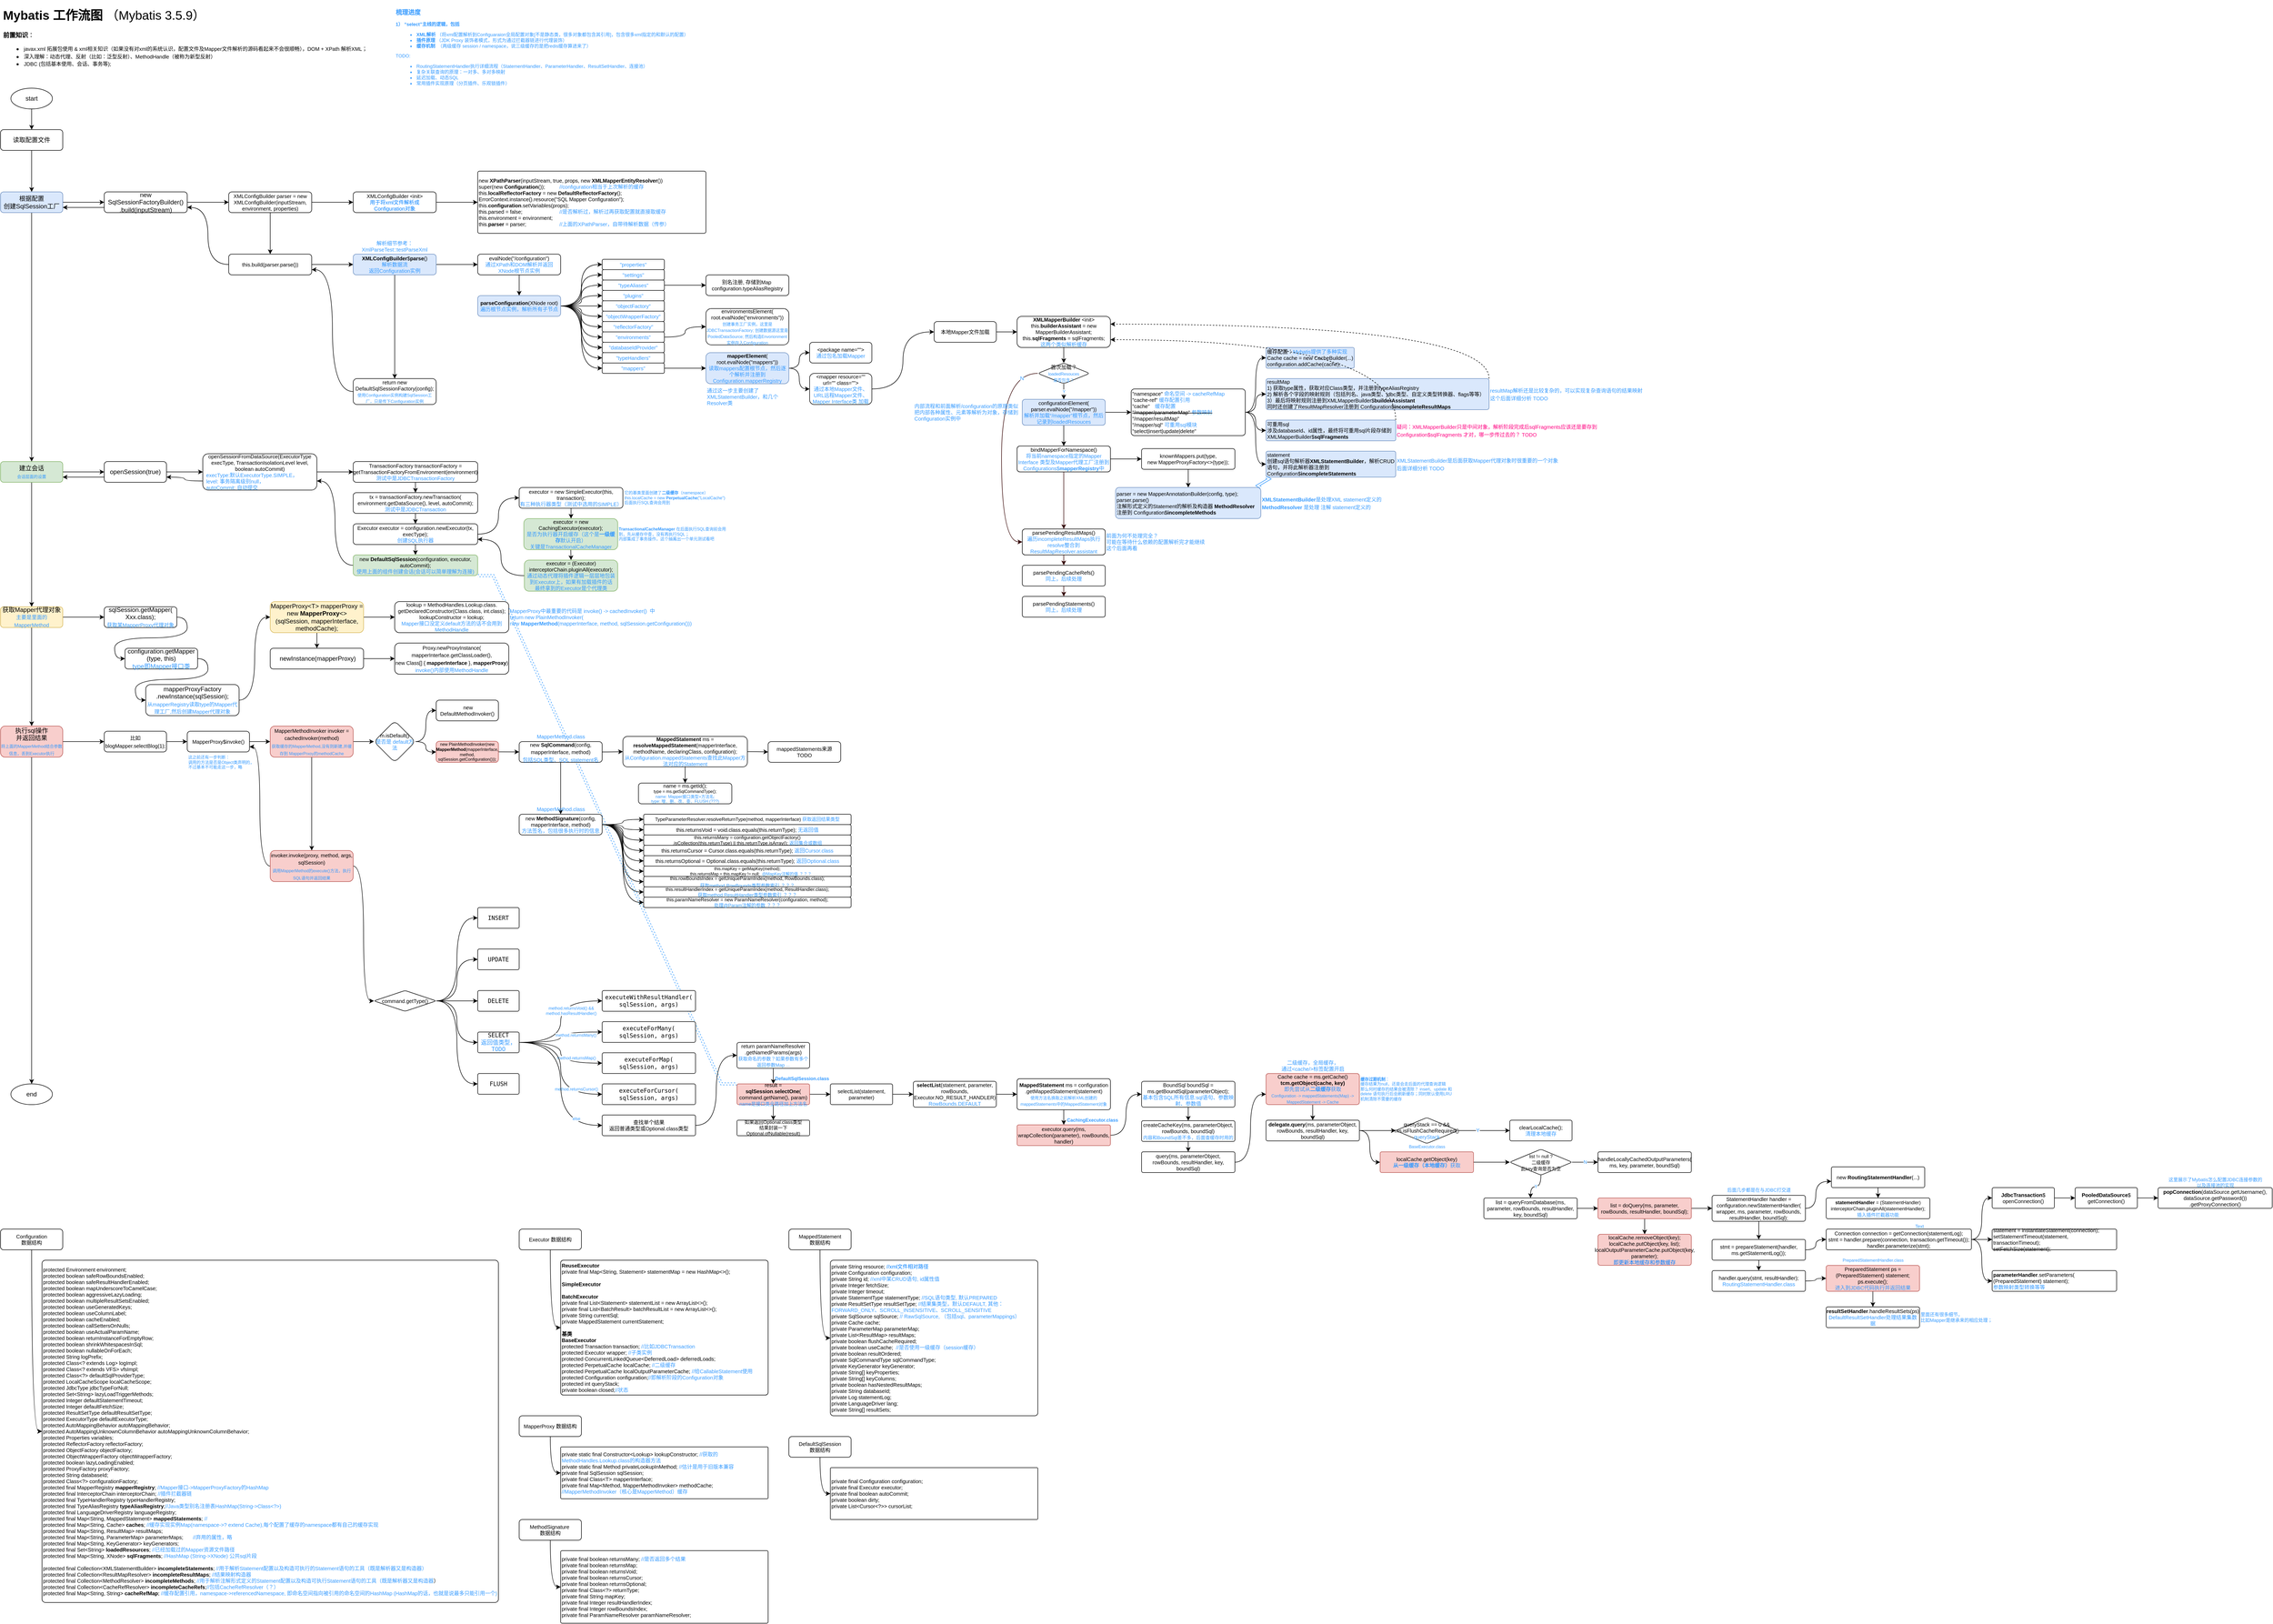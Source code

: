 <mxfile version="16.1.2" type="device" pages="2"><diagram id="C5RBs43oDa-KdzZeNtuy" name="工作流程"><mxGraphModel dx="757" dy="475" grid="1" gridSize="10" guides="1" tooltips="1" connect="1" arrows="1" fold="1" page="1" pageScale="1" pageWidth="827" pageHeight="1169" math="0" shadow="0"><root><mxCell id="WIyWlLk6GJQsqaUBKTNV-0"/><mxCell id="WIyWlLk6GJQsqaUBKTNV-1" parent="WIyWlLk6GJQsqaUBKTNV-0"/><mxCell id="FaMM4MfJ-Ujy_KWEskPM-9" style="edgeStyle=entityRelationEdgeStyle;rounded=0;orthogonalLoop=1;jettySize=auto;html=1;exitX=1;exitY=1;exitDx=0;exitDy=0;entryX=0;entryY=0;entryDx=0;entryDy=0;fontSize=9;fontColor=#3399FF;shape=link;strokeColor=none;elbow=vertical;" parent="WIyWlLk6GJQsqaUBKTNV-1" source="8foiymuQkOx7uc3-mmT_-63" target="FaMM4MfJ-Ujy_KWEskPM-2" edge="1"><mxGeometry relative="1" as="geometry"/></mxCell><mxCell id="4h_itlIO3gS3AQeO8IFH-0" value="&lt;h1&gt;Mybatis 工作流图 &lt;span style=&quot;font-weight: normal&quot;&gt;（Mybatis 3.5.9）&lt;/span&gt;&lt;/h1&gt;&lt;p&gt;&lt;b&gt;前置知识&lt;/b&gt;：&lt;/p&gt;&lt;p&gt;&lt;/p&gt;&lt;ul&gt;&lt;li&gt;&lt;span style=&quot;font-size: 10px&quot;&gt;javax.xml 拓展包使用 &amp;amp; xml相关知识（如果没有对xml的系统认识，配置文件及Mapper文件解析的源码看起来不会很顺畅），DOM + XPath 解析XML；&lt;/span&gt;&lt;/li&gt;&lt;li&gt;&lt;span style=&quot;font-size: 10px&quot;&gt;深入理解：动态代理、反射（比如：泛型反射）、MethodHandle（被称为新型反射）&lt;/span&gt;&lt;/li&gt;&lt;li&gt;&lt;span style=&quot;font-size: 10px&quot;&gt;JDBC (包括基本使用、会话、事务等);&lt;/span&gt;&lt;/li&gt;&lt;/ul&gt;&lt;p&gt;&lt;/p&gt;" style="text;html=1;strokeColor=none;fillColor=none;spacing=5;spacingTop=-20;whiteSpace=wrap;overflow=hidden;rounded=0;" parent="WIyWlLk6GJQsqaUBKTNV-1" vertex="1"><mxGeometry x="40" y="40" width="720" height="120" as="geometry"/></mxCell><mxCell id="4h_itlIO3gS3AQeO8IFH-9" value="" style="edgeStyle=orthogonalEdgeStyle;rounded=0;orthogonalLoop=1;jettySize=auto;html=1;" parent="WIyWlLk6GJQsqaUBKTNV-1" source="4h_itlIO3gS3AQeO8IFH-2" target="4h_itlIO3gS3AQeO8IFH-8" edge="1"><mxGeometry relative="1" as="geometry"/></mxCell><mxCell id="4h_itlIO3gS3AQeO8IFH-2" value="start" style="ellipse;whiteSpace=wrap;html=1;" parent="WIyWlLk6GJQsqaUBKTNV-1" vertex="1"><mxGeometry x="60" y="200" width="80" height="40" as="geometry"/></mxCell><mxCell id="4h_itlIO3gS3AQeO8IFH-3" value="end" style="ellipse;whiteSpace=wrap;html=1;" parent="WIyWlLk6GJQsqaUBKTNV-1" vertex="1"><mxGeometry x="60" y="2120" width="80" height="40" as="geometry"/></mxCell><mxCell id="4h_itlIO3gS3AQeO8IFH-11" value="" style="edgeStyle=orthogonalEdgeStyle;rounded=0;orthogonalLoop=1;jettySize=auto;html=1;" parent="WIyWlLk6GJQsqaUBKTNV-1" source="4h_itlIO3gS3AQeO8IFH-8" target="4h_itlIO3gS3AQeO8IFH-10" edge="1"><mxGeometry relative="1" as="geometry"/></mxCell><mxCell id="4h_itlIO3gS3AQeO8IFH-8" value="读取配置文件" style="rounded=1;whiteSpace=wrap;html=1;" parent="WIyWlLk6GJQsqaUBKTNV-1" vertex="1"><mxGeometry x="40" y="280" width="120" height="40" as="geometry"/></mxCell><mxCell id="4h_itlIO3gS3AQeO8IFH-13" value="" style="edgeStyle=orthogonalEdgeStyle;rounded=0;orthogonalLoop=1;jettySize=auto;html=1;" parent="WIyWlLk6GJQsqaUBKTNV-1" source="4h_itlIO3gS3AQeO8IFH-10" target="4h_itlIO3gS3AQeO8IFH-12" edge="1"><mxGeometry relative="1" as="geometry"/></mxCell><mxCell id="8foiymuQkOx7uc3-mmT_-1" value="" style="edgeStyle=orthogonalEdgeStyle;rounded=0;orthogonalLoop=1;jettySize=auto;html=1;" parent="WIyWlLk6GJQsqaUBKTNV-1" source="4h_itlIO3gS3AQeO8IFH-10" target="8foiymuQkOx7uc3-mmT_-0" edge="1"><mxGeometry relative="1" as="geometry"/></mxCell><mxCell id="4h_itlIO3gS3AQeO8IFH-10" value="根据配置&lt;br&gt;创建SqlSession工厂" style="rounded=1;whiteSpace=wrap;html=1;fillColor=#dae8fc;strokeColor=#6c8ebf;" parent="WIyWlLk6GJQsqaUBKTNV-1" vertex="1"><mxGeometry x="40" y="400" width="120" height="40" as="geometry"/></mxCell><mxCell id="4h_itlIO3gS3AQeO8IFH-15" value="" style="edgeStyle=orthogonalEdgeStyle;rounded=0;orthogonalLoop=1;jettySize=auto;html=1;" parent="WIyWlLk6GJQsqaUBKTNV-1" source="4h_itlIO3gS3AQeO8IFH-12" target="4h_itlIO3gS3AQeO8IFH-14" edge="1"><mxGeometry relative="1" as="geometry"/></mxCell><mxCell id="8foiymuQkOx7uc3-mmT_-54" value="" style="edgeStyle=orthogonalEdgeStyle;curved=1;rounded=0;orthogonalLoop=1;jettySize=auto;html=1;fontSize=8;fontColor=#3399FF;" parent="WIyWlLk6GJQsqaUBKTNV-1" source="4h_itlIO3gS3AQeO8IFH-12" target="8foiymuQkOx7uc3-mmT_-53" edge="1"><mxGeometry relative="1" as="geometry"/></mxCell><mxCell id="4h_itlIO3gS3AQeO8IFH-12" value="建立会话&lt;br&gt;&lt;font color=&quot;#3399ff&quot; style=&quot;font-size: 8px&quot;&gt;会话层面的设置&lt;/font&gt;" style="rounded=1;whiteSpace=wrap;html=1;fillColor=#d5e8d4;strokeColor=#82b366;" parent="WIyWlLk6GJQsqaUBKTNV-1" vertex="1"><mxGeometry x="40" y="920" width="120" height="40" as="geometry"/></mxCell><mxCell id="4h_itlIO3gS3AQeO8IFH-17" value="" style="edgeStyle=orthogonalEdgeStyle;rounded=0;orthogonalLoop=1;jettySize=auto;html=1;" parent="WIyWlLk6GJQsqaUBKTNV-1" source="4h_itlIO3gS3AQeO8IFH-14" target="4h_itlIO3gS3AQeO8IFH-16" edge="1"><mxGeometry relative="1" as="geometry"/></mxCell><mxCell id="8foiymuQkOx7uc3-mmT_-67" value="" style="edgeStyle=orthogonalEdgeStyle;curved=1;rounded=0;orthogonalLoop=1;jettySize=auto;html=1;fontSize=10;fontColor=#3399FF;" parent="WIyWlLk6GJQsqaUBKTNV-1" source="4h_itlIO3gS3AQeO8IFH-14" target="8foiymuQkOx7uc3-mmT_-66" edge="1"><mxGeometry relative="1" as="geometry"/></mxCell><mxCell id="4h_itlIO3gS3AQeO8IFH-14" value="获取Mapper代理对象&lt;br&gt;&lt;font color=&quot;#3399ff&quot; style=&quot;font-size: 10px&quot;&gt;主要是里面的MapperMethod&lt;/font&gt;" style="rounded=1;whiteSpace=wrap;html=1;fillColor=#fff2cc;strokeColor=#d6b656;" parent="WIyWlLk6GJQsqaUBKTNV-1" vertex="1"><mxGeometry x="40" y="1200" width="120" height="40" as="geometry"/></mxCell><mxCell id="4h_itlIO3gS3AQeO8IFH-18" style="edgeStyle=orthogonalEdgeStyle;rounded=0;orthogonalLoop=1;jettySize=auto;html=1;exitX=0.5;exitY=1;exitDx=0;exitDy=0;entryX=0.5;entryY=0;entryDx=0;entryDy=0;" parent="WIyWlLk6GJQsqaUBKTNV-1" source="4h_itlIO3gS3AQeO8IFH-16" target="4h_itlIO3gS3AQeO8IFH-3" edge="1"><mxGeometry relative="1" as="geometry"/></mxCell><mxCell id="8foiymuQkOx7uc3-mmT_-69" value="" style="edgeStyle=orthogonalEdgeStyle;curved=1;rounded=0;orthogonalLoop=1;jettySize=auto;html=1;fontSize=10;fontColor=#3399FF;" parent="WIyWlLk6GJQsqaUBKTNV-1" source="4h_itlIO3gS3AQeO8IFH-16" target="8foiymuQkOx7uc3-mmT_-68" edge="1"><mxGeometry relative="1" as="geometry"/></mxCell><mxCell id="4h_itlIO3gS3AQeO8IFH-16" value="执行sql操作&lt;br&gt;并返回结果&lt;br&gt;&lt;font color=&quot;#3399ff&quot; style=&quot;font-size: 8px&quot;&gt;将上面的MapperMethod结合参数信息，丢到Executor执行&lt;/font&gt;" style="rounded=1;whiteSpace=wrap;html=1;fillColor=#f8cecc;strokeColor=#b85450;" parent="WIyWlLk6GJQsqaUBKTNV-1" vertex="1"><mxGeometry x="40" y="1430" width="120" height="60" as="geometry"/></mxCell><mxCell id="8foiymuQkOx7uc3-mmT_-3" value="" style="edgeStyle=orthogonalEdgeStyle;rounded=0;orthogonalLoop=1;jettySize=auto;html=1;" parent="WIyWlLk6GJQsqaUBKTNV-1" source="8foiymuQkOx7uc3-mmT_-0" target="8foiymuQkOx7uc3-mmT_-2" edge="1"><mxGeometry relative="1" as="geometry"/></mxCell><mxCell id="8foiymuQkOx7uc3-mmT_-20" style="edgeStyle=orthogonalEdgeStyle;curved=1;rounded=0;orthogonalLoop=1;jettySize=auto;html=1;exitX=0;exitY=0.75;exitDx=0;exitDy=0;entryX=1;entryY=0.75;entryDx=0;entryDy=0;fontSize=8;fontColor=#3399FF;" parent="WIyWlLk6GJQsqaUBKTNV-1" source="8foiymuQkOx7uc3-mmT_-0" target="4h_itlIO3gS3AQeO8IFH-10" edge="1"><mxGeometry relative="1" as="geometry"/></mxCell><mxCell id="8foiymuQkOx7uc3-mmT_-0" value="new SqlSessionFactoryBuilder()&lt;br&gt;.build(inputStream)" style="rounded=1;whiteSpace=wrap;html=1;" parent="WIyWlLk6GJQsqaUBKTNV-1" vertex="1"><mxGeometry x="240" y="400" width="160" height="40" as="geometry"/></mxCell><mxCell id="8foiymuQkOx7uc3-mmT_-6" value="" style="edgeStyle=orthogonalEdgeStyle;rounded=0;orthogonalLoop=1;jettySize=auto;html=1;fontSize=10;" parent="WIyWlLk6GJQsqaUBKTNV-1" source="8foiymuQkOx7uc3-mmT_-2" target="8foiymuQkOx7uc3-mmT_-5" edge="1"><mxGeometry relative="1" as="geometry"/></mxCell><mxCell id="8foiymuQkOx7uc3-mmT_-8" value="" style="edgeStyle=orthogonalEdgeStyle;rounded=0;orthogonalLoop=1;jettySize=auto;html=1;fontSize=10;" parent="WIyWlLk6GJQsqaUBKTNV-1" source="8foiymuQkOx7uc3-mmT_-2" target="8foiymuQkOx7uc3-mmT_-7" edge="1"><mxGeometry relative="1" as="geometry"/></mxCell><mxCell id="8foiymuQkOx7uc3-mmT_-2" value="XMLConfigBuilder parser = new XMLConfigBuilder(inputStream, environment, properties)" style="rounded=1;whiteSpace=wrap;html=1;fontSize=10;" parent="WIyWlLk6GJQsqaUBKTNV-1" vertex="1"><mxGeometry x="480" y="400" width="160" height="40" as="geometry"/></mxCell><mxCell id="8foiymuQkOx7uc3-mmT_-13" style="edgeStyle=orthogonalEdgeStyle;rounded=0;orthogonalLoop=1;jettySize=auto;html=1;exitX=0.5;exitY=1;exitDx=0;exitDy=0;entryX=0;entryY=0.5;entryDx=0;entryDy=0;fontSize=10;fontColor=#007FFF;curved=1;" parent="WIyWlLk6GJQsqaUBKTNV-1" source="8foiymuQkOx7uc3-mmT_-4" target="8foiymuQkOx7uc3-mmT_-12" edge="1"><mxGeometry relative="1" as="geometry"/></mxCell><mxCell id="8foiymuQkOx7uc3-mmT_-4" value="Configuration&lt;br&gt;数据结构" style="rounded=1;whiteSpace=wrap;html=1;fontSize=10;" parent="WIyWlLk6GJQsqaUBKTNV-1" vertex="1"><mxGeometry x="40" y="2400" width="120" height="40" as="geometry"/></mxCell><mxCell id="8foiymuQkOx7uc3-mmT_-15" value="" style="edgeStyle=orthogonalEdgeStyle;curved=1;rounded=0;orthogonalLoop=1;jettySize=auto;html=1;fontSize=10;fontColor=#007FFF;" parent="WIyWlLk6GJQsqaUBKTNV-1" source="8foiymuQkOx7uc3-mmT_-5" target="8foiymuQkOx7uc3-mmT_-14" edge="1"><mxGeometry relative="1" as="geometry"/></mxCell><mxCell id="8foiymuQkOx7uc3-mmT_-19" style="edgeStyle=orthogonalEdgeStyle;curved=1;rounded=0;orthogonalLoop=1;jettySize=auto;html=1;exitX=0;exitY=0.5;exitDx=0;exitDy=0;entryX=1;entryY=0.75;entryDx=0;entryDy=0;fontSize=8;fontColor=#3399FF;" parent="WIyWlLk6GJQsqaUBKTNV-1" source="8foiymuQkOx7uc3-mmT_-5" target="8foiymuQkOx7uc3-mmT_-0" edge="1"><mxGeometry relative="1" as="geometry"/></mxCell><mxCell id="8foiymuQkOx7uc3-mmT_-5" value="this.build(parser.parse())" style="rounded=1;whiteSpace=wrap;html=1;fontSize=10;" parent="WIyWlLk6GJQsqaUBKTNV-1" vertex="1"><mxGeometry x="480" y="520" width="160" height="40" as="geometry"/></mxCell><mxCell id="8foiymuQkOx7uc3-mmT_-10" value="" style="edgeStyle=orthogonalEdgeStyle;rounded=0;orthogonalLoop=1;jettySize=auto;html=1;fontSize=10;fontColor=#007FFF;" parent="WIyWlLk6GJQsqaUBKTNV-1" source="8foiymuQkOx7uc3-mmT_-7" target="8foiymuQkOx7uc3-mmT_-9" edge="1"><mxGeometry relative="1" as="geometry"/></mxCell><mxCell id="8foiymuQkOx7uc3-mmT_-7" value="XMLConfigBuilder &amp;lt;init&amp;gt;&lt;br&gt;&lt;font color=&quot;#007fff&quot;&gt;用于将xml文件解析成&lt;br&gt;Configuration对象&lt;/font&gt;" style="rounded=1;whiteSpace=wrap;html=1;fontSize=10;" parent="WIyWlLk6GJQsqaUBKTNV-1" vertex="1"><mxGeometry x="720" y="400" width="160" height="40" as="geometry"/></mxCell><mxCell id="8foiymuQkOx7uc3-mmT_-9" value="&lt;div&gt;new &lt;b&gt;XPathParser&lt;/b&gt;(inputStream, true, props, new &lt;b&gt;XMLMapperEntityResolver&lt;/b&gt;())&lt;/div&gt;&lt;div&gt;super(new &lt;b&gt;Configuration&lt;/b&gt;());&lt;span style=&quot;white-space: pre&quot;&gt;&#9;&lt;/span&gt;&lt;span style=&quot;white-space: pre&quot;&gt;&#9;&lt;/span&gt;&lt;font color=&quot;#3399ff&quot;&gt;//configuration相当于上次解析的缓存&lt;/font&gt;&lt;/div&gt;&lt;div&gt;this.&lt;b&gt;localReflectorFactory&lt;/b&gt; = new &lt;b&gt;DefaultReflectorFactory&lt;/b&gt;();&lt;/div&gt;&lt;div&gt;ErrorContext.instance().resource(&quot;SQL Mapper Configuration&quot;);&lt;/div&gt;&lt;div&gt;this.&lt;b&gt;configuration&lt;/b&gt;.setVariables(props);&lt;span&gt;&#9;&lt;/span&gt;&lt;span&gt;&#9;&lt;/span&gt;&lt;/div&gt;&lt;div&gt;this.parsed = false;&lt;span&gt;&#9;&lt;span style=&quot;white-space: pre&quot;&gt;&#9;&lt;/span&gt;&lt;span style=&quot;white-space: pre&quot;&gt;&#9;&lt;/span&gt;&lt;span style=&quot;white-space: pre&quot;&gt;&#9;&lt;/span&gt;&lt;span style=&quot;white-space: pre&quot;&gt;&#9;&lt;/span&gt;&lt;/span&gt;&lt;font color=&quot;#3399ff&quot;&gt;//是否解析过，解析过再获取配置就直接取缓存&lt;/font&gt;&lt;/div&gt;&lt;div&gt;this.environment = environment;&lt;/div&gt;&lt;div&gt;this.&lt;b&gt;parser&lt;/b&gt; = parser;&lt;span style=&quot;white-space: pre&quot;&gt;&#9;&lt;/span&gt;&lt;span style=&quot;white-space: pre&quot;&gt;&#9;&lt;/span&gt;&lt;span style=&quot;white-space: pre&quot;&gt;&#9;&lt;/span&gt;&lt;font color=&quot;#3399ff&quot;&gt;//上面的XPathParser，自带待解析数据（传参）&lt;/font&gt;&lt;/div&gt;" style="rounded=1;whiteSpace=wrap;html=1;fontSize=10;align=left;arcSize=3;" parent="WIyWlLk6GJQsqaUBKTNV-1" vertex="1"><mxGeometry x="960" y="360" width="440" height="120" as="geometry"/></mxCell><mxCell id="8foiymuQkOx7uc3-mmT_-12" value="&lt;div&gt;protected Environment environment;&lt;/div&gt;&lt;div&gt;protected boolean safeRowBoundsEnabled;&lt;/div&gt;&lt;div&gt;protected boolean safeResultHandlerEnabled;&lt;/div&gt;&lt;div&gt;protected boolean mapUnderscoreToCamelCase;&lt;/div&gt;&lt;div&gt;protected boolean aggressiveLazyLoading;&lt;/div&gt;&lt;div&gt;protected boolean multipleResultSetsEnabled;&lt;/div&gt;&lt;div&gt;protected boolean useGeneratedKeys;&lt;/div&gt;&lt;div&gt;protected boolean useColumnLabel;&lt;/div&gt;&lt;div&gt;protected boolean cacheEnabled;&lt;/div&gt;&lt;div&gt;protected boolean callSettersOnNulls;&lt;/div&gt;&lt;div&gt;protected boolean useActualParamName;&lt;/div&gt;&lt;div&gt;protected boolean returnInstanceForEmptyRow;&lt;/div&gt;&lt;div&gt;protected boolean shrinkWhitespacesInSql;&lt;/div&gt;&lt;div&gt;protected boolean nullableOnForEach;&lt;/div&gt;&lt;div&gt;protected String logPrefix;&lt;/div&gt;&lt;div&gt;protected Class&amp;lt;? extends Log&amp;gt; logImpl;&lt;/div&gt;&lt;div&gt;protected Class&amp;lt;? extends VFS&amp;gt; vfsImpl;&lt;/div&gt;&lt;div&gt;protected Class&amp;lt;?&amp;gt; defaultSqlProviderType;&lt;/div&gt;&lt;div&gt;protected LocalCacheScope localCacheScope;&lt;/div&gt;&lt;div&gt;protected JdbcType jdbcTypeForNull;&lt;/div&gt;&lt;div&gt;protected Set&amp;lt;String&amp;gt; lazyLoadTriggerMethods;&lt;/div&gt;&lt;div&gt;protected Integer defaultStatementTimeout;&lt;/div&gt;&lt;div&gt;protected Integer defaultFetchSize;&lt;/div&gt;&lt;div&gt;protected ResultSetType defaultResultSetType;&lt;/div&gt;&lt;div&gt;protected ExecutorType defaultExecutorType;&lt;/div&gt;&lt;div&gt;protected AutoMappingBehavior autoMappingBehavior;&lt;/div&gt;&lt;div&gt;protected AutoMappingUnknownColumnBehavior autoMappingUnknownColumnBehavior;&lt;/div&gt;&lt;div&gt;protected Properties variables;&lt;/div&gt;&lt;div&gt;protected ReflectorFactory reflectorFactory;&lt;/div&gt;&lt;div&gt;protected ObjectFactory objectFactory;&lt;/div&gt;&lt;div&gt;protected ObjectWrapperFactory objectWrapperFactory;&lt;/div&gt;&lt;div&gt;protected boolean lazyLoadingEnabled;&lt;/div&gt;&lt;div&gt;protected ProxyFactory proxyFactory;&lt;/div&gt;&lt;div&gt;protected String databaseId;&lt;/div&gt;&lt;div&gt;protected Class&amp;lt;?&amp;gt; configurationFactory;&lt;/div&gt;&lt;div&gt;protected final MapperRegistry &lt;b&gt;mapperRegistry&lt;/b&gt;;&lt;font color=&quot;#3399ff&quot;&gt;&lt;span&gt;&#9;&lt;span&gt;&#9;&lt;/span&gt;&lt;/span&gt;//Mapper接口-&amp;gt;MapperProxyFactory的HashMap&lt;/font&gt;&lt;/div&gt;&lt;div&gt;protected final InterceptorChain interceptorChain; &lt;font color=&quot;#3399ff&quot;&gt;//插件拦截器链&lt;/font&gt;&lt;/div&gt;&lt;div&gt;protected final TypeHandlerRegistry typeHandlerRegistry;&lt;/div&gt;&lt;div&gt;protected final TypeAliasRegistry &lt;b&gt;typeAliasRegistry&lt;/b&gt;;&lt;font color=&quot;#3399ff&quot;&gt;//Java类型别名注册表HashMap(String-&amp;gt;Class&amp;lt;?&amp;gt;)&lt;/font&gt;&lt;/div&gt;&lt;div&gt;protected final LanguageDriverRegistry languageRegistry;&lt;/div&gt;&lt;div&gt;protected final Map&amp;lt;String, MappedStatement&amp;gt; &lt;b&gt;mappedStatements&lt;/b&gt;;&lt;span style=&quot;white-space: pre&quot;&gt;&#9;&lt;/span&gt;&lt;font color=&quot;#3399ff&quot;&gt;//&lt;/font&gt;&lt;/div&gt;&lt;div&gt;protected final Map&amp;lt;String, Cache&amp;gt; &lt;b&gt;caches&lt;/b&gt;;&lt;span&gt;&#9;&lt;/span&gt;&lt;font color=&quot;#3399ff&quot;&gt;//缓存实现实例Map(namespace-&amp;gt;? extend Cache),每个配置了缓存的namespace都有自己的缓存实现&lt;/font&gt;&lt;/div&gt;&lt;div&gt;protected final Map&amp;lt;String, ResultMap&amp;gt; resultMaps;&lt;/div&gt;&lt;div&gt;protected final Map&amp;lt;String, ParameterMap&amp;gt; parameterMaps;&lt;span style=&quot;white-space: pre&quot;&gt;&#9;&lt;/span&gt;&lt;font color=&quot;#3399ff&quot;&gt;//弃用的属性，略&lt;/font&gt;&lt;/div&gt;&lt;div&gt;protected final Map&amp;lt;String, KeyGenerator&amp;gt; keyGenerators;&lt;/div&gt;&lt;div&gt;protected final Set&amp;lt;String&amp;gt; &lt;b&gt;loadedResources&lt;/b&gt;;&lt;span&gt;&#9;&lt;/span&gt;&lt;span&gt;&#9;&lt;/span&gt;&lt;font color=&quot;#3399ff&quot;&gt;//已经加载过的Mapper资源文件路径&lt;/font&gt;&lt;/div&gt;&lt;div&gt;protected final Map&amp;lt;String, XNode&amp;gt; &lt;b&gt;sqlFragments&lt;/b&gt;;&lt;span&gt;&#9;&lt;/span&gt;&lt;font color=&quot;#3399ff&quot;&gt;//HashMap (String-&amp;gt;XNode) 公共sql片段&lt;/font&gt;&lt;/div&gt;&lt;span style=&quot;color: rgb(51 , 153 , 255)&quot;&gt;&lt;br&gt;&lt;/span&gt;&lt;div&gt;protected final Collection&amp;lt;XMLStatementBuilder&amp;gt; &lt;b&gt;incompleteStatements&lt;/b&gt;; &lt;font color=&quot;#3399ff&quot;&gt;//用于解析Statement配置以及构造可执行的Statement语句的工具（既是解析器又是构造器）&lt;/font&gt;&lt;/div&gt;&lt;div&gt;protected final Collection&amp;lt;ResultMapResolver&amp;gt; &lt;b&gt;incompleteResultMaps&lt;/b&gt;;&lt;span&gt;&#9;&lt;/span&gt;&lt;font color=&quot;#3399ff&quot;&gt;//结果映射构造器&lt;/font&gt;&lt;/div&gt;&lt;div&gt;protected final Collection&amp;lt;MethodResolver&amp;gt; &lt;b&gt;incompleteMethods&lt;/b&gt;; &lt;font color=&quot;#3399ff&quot;&gt;//用于解析注解形式定义的Statement配置以及构造可执行Statement语句的工具（既是解析器又是构造器&lt;/font&gt;）&lt;/div&gt;&lt;div&gt;protected final Collection&amp;lt;CacheRefResolver&amp;gt;&amp;nbsp;&lt;b&gt;incompleteCacheRefs&lt;/b&gt;;&lt;font color=&quot;#3399ff&quot;&gt;//包括CacheRefResolver（？）&lt;/font&gt;&lt;br&gt;&lt;/div&gt;&lt;div&gt;protected final Map&amp;lt;String, String&amp;gt; &lt;b&gt;cacheRefMap&lt;/b&gt;;&lt;span&gt;&#9;&lt;/span&gt;&lt;font color=&quot;#3399ff&quot;&gt;//缓存配置引用，namespace-&amp;gt;referencedNamespace, 即命名空间指向被引用的命名空间的HashMap (HashMap的话，也就是说最多只能引用一个)&lt;/font&gt;&lt;/div&gt;" style="rounded=1;whiteSpace=wrap;html=1;fontSize=10;arcSize=1;align=left;" parent="WIyWlLk6GJQsqaUBKTNV-1" vertex="1"><mxGeometry x="120" y="2460" width="880" height="660" as="geometry"/></mxCell><mxCell id="8foiymuQkOx7uc3-mmT_-17" value="" style="edgeStyle=orthogonalEdgeStyle;curved=1;rounded=0;orthogonalLoop=1;jettySize=auto;html=1;fontSize=10;fontColor=#007FFF;" parent="WIyWlLk6GJQsqaUBKTNV-1" source="8foiymuQkOx7uc3-mmT_-14" target="8foiymuQkOx7uc3-mmT_-16" edge="1"><mxGeometry relative="1" as="geometry"/></mxCell><mxCell id="8foiymuQkOx7uc3-mmT_-24" style="edgeStyle=orthogonalEdgeStyle;curved=1;rounded=0;orthogonalLoop=1;jettySize=auto;html=1;exitX=1;exitY=0.5;exitDx=0;exitDy=0;fontSize=8;fontColor=#3399FF;" parent="WIyWlLk6GJQsqaUBKTNV-1" source="8foiymuQkOx7uc3-mmT_-14" target="8foiymuQkOx7uc3-mmT_-23" edge="1"><mxGeometry relative="1" as="geometry"/></mxCell><mxCell id="8foiymuQkOx7uc3-mmT_-14" value="&lt;b&gt;XMLConfigBuilder&lt;/b&gt;$&lt;b&gt;parse&lt;/b&gt;()&lt;br&gt;&lt;font color=&quot;#3399ff&quot;&gt;解析数据流&lt;br&gt;返回Configuration实例&lt;/font&gt;" style="rounded=1;whiteSpace=wrap;html=1;fontSize=10;fillColor=#dae8fc;strokeColor=#6c8ebf;" parent="WIyWlLk6GJQsqaUBKTNV-1" vertex="1"><mxGeometry x="720" y="520" width="160" height="40" as="geometry"/></mxCell><mxCell id="8foiymuQkOx7uc3-mmT_-18" style="edgeStyle=orthogonalEdgeStyle;curved=1;rounded=0;orthogonalLoop=1;jettySize=auto;html=1;exitX=0;exitY=0.5;exitDx=0;exitDy=0;entryX=1;entryY=0.75;entryDx=0;entryDy=0;fontSize=8;fontColor=#3399FF;" parent="WIyWlLk6GJQsqaUBKTNV-1" source="8foiymuQkOx7uc3-mmT_-16" target="8foiymuQkOx7uc3-mmT_-5" edge="1"><mxGeometry relative="1" as="geometry"/></mxCell><mxCell id="8foiymuQkOx7uc3-mmT_-16" value="return new DefaultSqlSessionFactory(config);&lt;br&gt;&lt;font color=&quot;#3399ff&quot; style=&quot;font-size: 8px&quot;&gt;使用Configuration实例构建SqlSession工厂，只是传下Configuration实例&lt;/font&gt;" style="rounded=1;whiteSpace=wrap;html=1;fontSize=10;" parent="WIyWlLk6GJQsqaUBKTNV-1" vertex="1"><mxGeometry x="720" y="760" width="160" height="50" as="geometry"/></mxCell><mxCell id="8foiymuQkOx7uc3-mmT_-26" value="" style="edgeStyle=orthogonalEdgeStyle;curved=1;rounded=0;orthogonalLoop=1;jettySize=auto;html=1;fontSize=8;fontColor=#3399FF;" parent="WIyWlLk6GJQsqaUBKTNV-1" source="8foiymuQkOx7uc3-mmT_-23" target="8foiymuQkOx7uc3-mmT_-25" edge="1"><mxGeometry relative="1" as="geometry"/></mxCell><mxCell id="8foiymuQkOx7uc3-mmT_-23" value="evalNode(&quot;/configuration&quot;)&lt;br&gt;&lt;font color=&quot;#3399ff&quot;&gt;通过XPath和DOM解析并返回XNode根节点实例&lt;/font&gt;" style="rounded=1;whiteSpace=wrap;html=1;fontSize=10;" parent="WIyWlLk6GJQsqaUBKTNV-1" vertex="1"><mxGeometry x="960" y="520" width="160" height="40" as="geometry"/></mxCell><mxCell id="8foiymuQkOx7uc3-mmT_-29" style="edgeStyle=orthogonalEdgeStyle;curved=1;rounded=0;orthogonalLoop=1;jettySize=auto;html=1;exitX=1;exitY=0.5;exitDx=0;exitDy=0;entryX=0;entryY=0.5;entryDx=0;entryDy=0;fontSize=8;fontColor=#3399FF;" parent="WIyWlLk6GJQsqaUBKTNV-1" source="8foiymuQkOx7uc3-mmT_-25" target="8foiymuQkOx7uc3-mmT_-27" edge="1"><mxGeometry relative="1" as="geometry"/></mxCell><mxCell id="8foiymuQkOx7uc3-mmT_-43" style="edgeStyle=orthogonalEdgeStyle;curved=1;rounded=0;orthogonalLoop=1;jettySize=auto;html=1;exitX=1;exitY=0.5;exitDx=0;exitDy=0;entryX=0;entryY=0.5;entryDx=0;entryDy=0;fontSize=8;fontColor=#3399FF;" parent="WIyWlLk6GJQsqaUBKTNV-1" source="8foiymuQkOx7uc3-mmT_-25" target="8foiymuQkOx7uc3-mmT_-31" edge="1"><mxGeometry relative="1" as="geometry"/></mxCell><mxCell id="8foiymuQkOx7uc3-mmT_-44" style="edgeStyle=orthogonalEdgeStyle;curved=1;rounded=0;orthogonalLoop=1;jettySize=auto;html=1;exitX=1;exitY=0.5;exitDx=0;exitDy=0;entryX=0;entryY=0.5;entryDx=0;entryDy=0;fontSize=8;fontColor=#3399FF;" parent="WIyWlLk6GJQsqaUBKTNV-1" source="8foiymuQkOx7uc3-mmT_-25" target="8foiymuQkOx7uc3-mmT_-32" edge="1"><mxGeometry relative="1" as="geometry"/></mxCell><mxCell id="8foiymuQkOx7uc3-mmT_-45" style="edgeStyle=orthogonalEdgeStyle;curved=1;rounded=0;orthogonalLoop=1;jettySize=auto;html=1;exitX=1;exitY=0.5;exitDx=0;exitDy=0;fontSize=8;fontColor=#3399FF;" parent="WIyWlLk6GJQsqaUBKTNV-1" source="8foiymuQkOx7uc3-mmT_-25" target="8foiymuQkOx7uc3-mmT_-33" edge="1"><mxGeometry relative="1" as="geometry"/></mxCell><mxCell id="8foiymuQkOx7uc3-mmT_-46" style="edgeStyle=orthogonalEdgeStyle;curved=1;rounded=0;orthogonalLoop=1;jettySize=auto;html=1;exitX=1;exitY=0.5;exitDx=0;exitDy=0;fontSize=8;fontColor=#3399FF;" parent="WIyWlLk6GJQsqaUBKTNV-1" source="8foiymuQkOx7uc3-mmT_-25" target="8foiymuQkOx7uc3-mmT_-36" edge="1"><mxGeometry relative="1" as="geometry"/></mxCell><mxCell id="8foiymuQkOx7uc3-mmT_-47" style="edgeStyle=orthogonalEdgeStyle;curved=1;rounded=0;orthogonalLoop=1;jettySize=auto;html=1;exitX=1;exitY=0.5;exitDx=0;exitDy=0;entryX=0;entryY=0.5;entryDx=0;entryDy=0;fontSize=8;fontColor=#3399FF;" parent="WIyWlLk6GJQsqaUBKTNV-1" source="8foiymuQkOx7uc3-mmT_-25" target="8foiymuQkOx7uc3-mmT_-37" edge="1"><mxGeometry relative="1" as="geometry"/></mxCell><mxCell id="8foiymuQkOx7uc3-mmT_-48" style="edgeStyle=orthogonalEdgeStyle;curved=1;rounded=0;orthogonalLoop=1;jettySize=auto;html=1;exitX=1;exitY=0.5;exitDx=0;exitDy=0;entryX=0;entryY=0.5;entryDx=0;entryDy=0;fontSize=8;fontColor=#3399FF;" parent="WIyWlLk6GJQsqaUBKTNV-1" source="8foiymuQkOx7uc3-mmT_-25" target="8foiymuQkOx7uc3-mmT_-38" edge="1"><mxGeometry relative="1" as="geometry"/></mxCell><mxCell id="8foiymuQkOx7uc3-mmT_-49" style="edgeStyle=orthogonalEdgeStyle;curved=1;rounded=0;orthogonalLoop=1;jettySize=auto;html=1;exitX=1;exitY=0.5;exitDx=0;exitDy=0;entryX=0;entryY=0.5;entryDx=0;entryDy=0;fontSize=8;fontColor=#3399FF;" parent="WIyWlLk6GJQsqaUBKTNV-1" source="8foiymuQkOx7uc3-mmT_-25" target="8foiymuQkOx7uc3-mmT_-39" edge="1"><mxGeometry relative="1" as="geometry"/></mxCell><mxCell id="8foiymuQkOx7uc3-mmT_-50" style="edgeStyle=orthogonalEdgeStyle;curved=1;rounded=0;orthogonalLoop=1;jettySize=auto;html=1;exitX=1;exitY=0.5;exitDx=0;exitDy=0;entryX=0;entryY=0.5;entryDx=0;entryDy=0;fontSize=8;fontColor=#3399FF;" parent="WIyWlLk6GJQsqaUBKTNV-1" source="8foiymuQkOx7uc3-mmT_-25" target="8foiymuQkOx7uc3-mmT_-40" edge="1"><mxGeometry relative="1" as="geometry"/></mxCell><mxCell id="8foiymuQkOx7uc3-mmT_-51" style="edgeStyle=orthogonalEdgeStyle;curved=1;rounded=0;orthogonalLoop=1;jettySize=auto;html=1;exitX=1;exitY=0.5;exitDx=0;exitDy=0;entryX=0;entryY=0.5;entryDx=0;entryDy=0;fontSize=8;fontColor=#3399FF;" parent="WIyWlLk6GJQsqaUBKTNV-1" source="8foiymuQkOx7uc3-mmT_-25" target="8foiymuQkOx7uc3-mmT_-41" edge="1"><mxGeometry relative="1" as="geometry"/></mxCell><mxCell id="8foiymuQkOx7uc3-mmT_-52" style="edgeStyle=orthogonalEdgeStyle;curved=1;rounded=0;orthogonalLoop=1;jettySize=auto;html=1;exitX=1;exitY=0.5;exitDx=0;exitDy=0;entryX=0;entryY=0.5;entryDx=0;entryDy=0;fontSize=8;fontColor=#3399FF;" parent="WIyWlLk6GJQsqaUBKTNV-1" source="8foiymuQkOx7uc3-mmT_-25" target="8foiymuQkOx7uc3-mmT_-42" edge="1"><mxGeometry relative="1" as="geometry"/></mxCell><mxCell id="8foiymuQkOx7uc3-mmT_-25" value="&lt;b&gt;parseConfiguration&lt;/b&gt;(XNode root)&lt;br&gt;&lt;font color=&quot;#3399ff&quot;&gt;遍历根节点实例，解析所有子节点&lt;/font&gt;" style="rounded=1;whiteSpace=wrap;html=1;fontSize=10;fillColor=#dae8fc;strokeColor=#6c8ebf;" parent="WIyWlLk6GJQsqaUBKTNV-1" vertex="1"><mxGeometry x="960" y="600" width="160" height="40" as="geometry"/></mxCell><mxCell id="8foiymuQkOx7uc3-mmT_-27" value="&lt;font color=&quot;#3399ff&quot;&gt;&quot;properties&quot;&lt;/font&gt;" style="rounded=1;whiteSpace=wrap;html=1;fontSize=10;" parent="WIyWlLk6GJQsqaUBKTNV-1" vertex="1"><mxGeometry x="1200" y="530" width="120" height="20" as="geometry"/></mxCell><mxCell id="8foiymuQkOx7uc3-mmT_-31" value="&lt;font color=&quot;#3399ff&quot;&gt;&quot;settings&quot;&lt;/font&gt;" style="rounded=1;whiteSpace=wrap;html=1;fontSize=10;" parent="WIyWlLk6GJQsqaUBKTNV-1" vertex="1"><mxGeometry x="1200" y="550" width="120" height="20" as="geometry"/></mxCell><mxCell id="nTEty8VkxfBIhpbtXYr3-6" value="" style="edgeStyle=orthogonalEdgeStyle;curved=1;rounded=0;orthogonalLoop=1;jettySize=auto;html=1;fontSize=10;fontColor=#3399FF;" parent="WIyWlLk6GJQsqaUBKTNV-1" source="8foiymuQkOx7uc3-mmT_-32" target="nTEty8VkxfBIhpbtXYr3-5" edge="1"><mxGeometry relative="1" as="geometry"/></mxCell><mxCell id="8foiymuQkOx7uc3-mmT_-32" value="&lt;font color=&quot;#3399ff&quot;&gt;&quot;typeAliases&quot;&lt;/font&gt;" style="rounded=1;whiteSpace=wrap;html=1;fontSize=10;" parent="WIyWlLk6GJQsqaUBKTNV-1" vertex="1"><mxGeometry x="1200" y="570" width="120" height="20" as="geometry"/></mxCell><mxCell id="8foiymuQkOx7uc3-mmT_-33" value="&lt;font color=&quot;#3399ff&quot;&gt;&quot;plugins&quot;&lt;/font&gt;" style="rounded=1;whiteSpace=wrap;html=1;fontSize=10;" parent="WIyWlLk6GJQsqaUBKTNV-1" vertex="1"><mxGeometry x="1200" y="590" width="120" height="20" as="geometry"/></mxCell><mxCell id="8foiymuQkOx7uc3-mmT_-36" value="&lt;font color=&quot;#3399ff&quot;&gt;&quot;objectFactory&quot;&lt;/font&gt;" style="rounded=1;whiteSpace=wrap;html=1;fontSize=10;" parent="WIyWlLk6GJQsqaUBKTNV-1" vertex="1"><mxGeometry x="1200" y="610" width="120" height="20" as="geometry"/></mxCell><mxCell id="8foiymuQkOx7uc3-mmT_-37" value="&lt;font color=&quot;#3399ff&quot;&gt;&quot;objectWrapperFactory&quot;&lt;/font&gt;" style="rounded=1;whiteSpace=wrap;html=1;fontSize=10;" parent="WIyWlLk6GJQsqaUBKTNV-1" vertex="1"><mxGeometry x="1200" y="630" width="120" height="20" as="geometry"/></mxCell><mxCell id="8foiymuQkOx7uc3-mmT_-38" value="&lt;font color=&quot;#3399ff&quot;&gt;&quot;reflectorFactory&quot;&lt;/font&gt;" style="rounded=1;whiteSpace=wrap;html=1;fontSize=10;" parent="WIyWlLk6GJQsqaUBKTNV-1" vertex="1"><mxGeometry x="1200" y="650" width="120" height="20" as="geometry"/></mxCell><mxCell id="sPj-nGploxGMAyuYcm76-2" style="edgeStyle=orthogonalEdgeStyle;rounded=0;orthogonalLoop=1;jettySize=auto;html=1;exitX=1;exitY=0.5;exitDx=0;exitDy=0;entryX=0;entryY=0.5;entryDx=0;entryDy=0;curved=1;" parent="WIyWlLk6GJQsqaUBKTNV-1" source="8foiymuQkOx7uc3-mmT_-39" target="sPj-nGploxGMAyuYcm76-1" edge="1"><mxGeometry relative="1" as="geometry"/></mxCell><mxCell id="8foiymuQkOx7uc3-mmT_-39" value="&lt;font color=&quot;#3399ff&quot;&gt;&quot;environments&quot;&lt;/font&gt;" style="rounded=1;whiteSpace=wrap;html=1;fontSize=10;" parent="WIyWlLk6GJQsqaUBKTNV-1" vertex="1"><mxGeometry x="1200" y="670" width="120" height="20" as="geometry"/></mxCell><mxCell id="8foiymuQkOx7uc3-mmT_-40" value="&lt;font color=&quot;#3399ff&quot;&gt;&quot;databaseIdProvider&quot;&lt;/font&gt;" style="rounded=1;whiteSpace=wrap;html=1;fontSize=10;" parent="WIyWlLk6GJQsqaUBKTNV-1" vertex="1"><mxGeometry x="1200" y="690" width="120" height="20" as="geometry"/></mxCell><mxCell id="8foiymuQkOx7uc3-mmT_-41" value="&lt;font color=&quot;#3399ff&quot;&gt;&quot;typeHandlers&quot;&lt;/font&gt;" style="rounded=1;whiteSpace=wrap;html=1;fontSize=10;" parent="WIyWlLk6GJQsqaUBKTNV-1" vertex="1"><mxGeometry x="1200" y="710" width="120" height="20" as="geometry"/></mxCell><mxCell id="8foiymuQkOx7uc3-mmT_-75" value="" style="edgeStyle=orthogonalEdgeStyle;curved=1;rounded=0;orthogonalLoop=1;jettySize=auto;html=1;fontSize=10;fontColor=#3399FF;" parent="WIyWlLk6GJQsqaUBKTNV-1" source="8foiymuQkOx7uc3-mmT_-42" target="8foiymuQkOx7uc3-mmT_-74" edge="1"><mxGeometry relative="1" as="geometry"/></mxCell><mxCell id="8foiymuQkOx7uc3-mmT_-42" value="&lt;font color=&quot;#3399ff&quot;&gt;&quot;mappers&quot;&lt;/font&gt;" style="rounded=1;whiteSpace=wrap;html=1;fontSize=10;" parent="WIyWlLk6GJQsqaUBKTNV-1" vertex="1"><mxGeometry x="1200" y="730" width="120" height="20" as="geometry"/></mxCell><mxCell id="8foiymuQkOx7uc3-mmT_-56" value="" style="edgeStyle=orthogonalEdgeStyle;curved=1;rounded=0;orthogonalLoop=1;jettySize=auto;html=1;fontSize=8;fontColor=#3399FF;" parent="WIyWlLk6GJQsqaUBKTNV-1" source="8foiymuQkOx7uc3-mmT_-53" target="8foiymuQkOx7uc3-mmT_-55" edge="1"><mxGeometry relative="1" as="geometry"/></mxCell><mxCell id="sPj-nGploxGMAyuYcm76-17" style="edgeStyle=orthogonalEdgeStyle;curved=1;rounded=0;orthogonalLoop=1;jettySize=auto;html=1;exitX=0;exitY=0.75;exitDx=0;exitDy=0;entryX=1;entryY=0.75;entryDx=0;entryDy=0;fontSize=10;fontColor=#3399FF;" parent="WIyWlLk6GJQsqaUBKTNV-1" source="8foiymuQkOx7uc3-mmT_-53" target="4h_itlIO3gS3AQeO8IFH-12" edge="1"><mxGeometry relative="1" as="geometry"/></mxCell><mxCell id="8foiymuQkOx7uc3-mmT_-53" value="openSession(true)" style="rounded=1;whiteSpace=wrap;html=1;" parent="WIyWlLk6GJQsqaUBKTNV-1" vertex="1"><mxGeometry x="240" y="920" width="120" height="40" as="geometry"/></mxCell><mxCell id="8foiymuQkOx7uc3-mmT_-58" value="" style="edgeStyle=orthogonalEdgeStyle;curved=1;rounded=0;orthogonalLoop=1;jettySize=auto;html=1;fontSize=10;fontColor=#3399FF;" parent="WIyWlLk6GJQsqaUBKTNV-1" source="8foiymuQkOx7uc3-mmT_-55" target="8foiymuQkOx7uc3-mmT_-57" edge="1"><mxGeometry relative="1" as="geometry"/></mxCell><mxCell id="sPj-nGploxGMAyuYcm76-16" style="edgeStyle=orthogonalEdgeStyle;curved=1;rounded=0;orthogonalLoop=1;jettySize=auto;html=1;exitX=0;exitY=0.75;exitDx=0;exitDy=0;entryX=1;entryY=0.75;entryDx=0;entryDy=0;fontSize=10;fontColor=#3399FF;" parent="WIyWlLk6GJQsqaUBKTNV-1" source="8foiymuQkOx7uc3-mmT_-55" target="8foiymuQkOx7uc3-mmT_-53" edge="1"><mxGeometry relative="1" as="geometry"/></mxCell><mxCell id="8foiymuQkOx7uc3-mmT_-55" value="openSessionFromDataSource(ExecutorType execType, TransactionIsolationLevel level, boolean autoCommit)&lt;br&gt;&lt;div style=&quot;text-align: left&quot;&gt;&lt;span style=&quot;color: rgb(51 , 153 , 255)&quot;&gt;&amp;nbsp; execType:默认ExecutorType.SIMPLE，&lt;/span&gt;&lt;/div&gt;&lt;font color=&quot;#3399ff&quot;&gt;&lt;div style=&quot;text-align: left&quot;&gt;&lt;span&gt;&amp;nbsp; level: 事务隔离级别null，&lt;/span&gt;&lt;/div&gt;&lt;div style=&quot;text-align: left&quot;&gt;&lt;span&gt;&amp;nbsp; autoCommit: 自动提交&lt;/span&gt;&lt;/div&gt;&lt;/font&gt;" style="rounded=1;whiteSpace=wrap;html=1;fontSize=10;" parent="WIyWlLk6GJQsqaUBKTNV-1" vertex="1"><mxGeometry x="430" y="905" width="220" height="70" as="geometry"/></mxCell><mxCell id="8foiymuQkOx7uc3-mmT_-60" value="" style="edgeStyle=orthogonalEdgeStyle;curved=1;rounded=0;orthogonalLoop=1;jettySize=auto;html=1;fontSize=10;fontColor=#3399FF;" parent="WIyWlLk6GJQsqaUBKTNV-1" source="8foiymuQkOx7uc3-mmT_-57" target="8foiymuQkOx7uc3-mmT_-59" edge="1"><mxGeometry relative="1" as="geometry"/></mxCell><mxCell id="8foiymuQkOx7uc3-mmT_-57" value="TransactionFactory transactionFactory = getTransactionFactoryFromEnvironment(environment)&lt;br&gt;&lt;font color=&quot;#3399ff&quot;&gt;测试中是JDBCTransactionFactory&lt;/font&gt;" style="rounded=1;whiteSpace=wrap;html=1;fontSize=10;" parent="WIyWlLk6GJQsqaUBKTNV-1" vertex="1"><mxGeometry x="720" y="920" width="240" height="40" as="geometry"/></mxCell><mxCell id="8foiymuQkOx7uc3-mmT_-62" value="" style="edgeStyle=orthogonalEdgeStyle;curved=1;rounded=0;orthogonalLoop=1;jettySize=auto;html=1;fontSize=10;fontColor=#3399FF;" parent="WIyWlLk6GJQsqaUBKTNV-1" source="8foiymuQkOx7uc3-mmT_-59" target="8foiymuQkOx7uc3-mmT_-61" edge="1"><mxGeometry relative="1" as="geometry"/></mxCell><mxCell id="8foiymuQkOx7uc3-mmT_-59" value="tx = transactionFactory.newTransaction(&lt;br&gt;environment.getDataSource(), level, autoCommit);&lt;br&gt;&lt;font color=&quot;#3399ff&quot;&gt;测试中是JDBCTransaction&lt;/font&gt;" style="rounded=1;whiteSpace=wrap;html=1;fontSize=10;" parent="WIyWlLk6GJQsqaUBKTNV-1" vertex="1"><mxGeometry x="720" y="980" width="240" height="40" as="geometry"/></mxCell><mxCell id="8foiymuQkOx7uc3-mmT_-64" value="" style="edgeStyle=orthogonalEdgeStyle;curved=1;rounded=0;orthogonalLoop=1;jettySize=auto;html=1;fontSize=10;fontColor=#3399FF;" parent="WIyWlLk6GJQsqaUBKTNV-1" source="8foiymuQkOx7uc3-mmT_-61" target="8foiymuQkOx7uc3-mmT_-63" edge="1"><mxGeometry relative="1" as="geometry"/></mxCell><mxCell id="sPj-nGploxGMAyuYcm76-13" style="edgeStyle=orthogonalEdgeStyle;curved=1;rounded=0;orthogonalLoop=1;jettySize=auto;html=1;exitX=1;exitY=0.5;exitDx=0;exitDy=0;entryX=0;entryY=0.5;entryDx=0;entryDy=0;fontSize=10;fontColor=#000000;" parent="WIyWlLk6GJQsqaUBKTNV-1" source="8foiymuQkOx7uc3-mmT_-61" target="sPj-nGploxGMAyuYcm76-6" edge="1"><mxGeometry relative="1" as="geometry"/></mxCell><mxCell id="8foiymuQkOx7uc3-mmT_-61" value="Executor executor = configuration.newExecutor(tx, execType);&lt;br&gt;&lt;font color=&quot;#3399ff&quot;&gt;创建SQL执行器&lt;br&gt;&lt;/font&gt;" style="rounded=1;whiteSpace=wrap;html=1;fontSize=10;" parent="WIyWlLk6GJQsqaUBKTNV-1" vertex="1"><mxGeometry x="720" y="1040" width="240" height="40" as="geometry"/></mxCell><mxCell id="8foiymuQkOx7uc3-mmT_-65" style="edgeStyle=orthogonalEdgeStyle;curved=1;rounded=0;orthogonalLoop=1;jettySize=auto;html=1;exitX=0;exitY=0.5;exitDx=0;exitDy=0;entryX=1;entryY=0.75;entryDx=0;entryDy=0;fontSize=10;fontColor=#3399FF;" parent="WIyWlLk6GJQsqaUBKTNV-1" source="8foiymuQkOx7uc3-mmT_-63" target="8foiymuQkOx7uc3-mmT_-55" edge="1"><mxGeometry relative="1" as="geometry"/></mxCell><mxCell id="FaMM4MfJ-Ujy_KWEskPM-10" style="edgeStyle=entityRelationEdgeStyle;shape=link;rounded=0;orthogonalLoop=1;jettySize=auto;html=1;exitX=1;exitY=1;exitDx=0;exitDy=0;entryX=0;entryY=0;entryDx=0;entryDy=0;fontSize=9;fontColor=#3399FF;elbow=vertical;strokeColor=#3399FF;dashed=1;" parent="WIyWlLk6GJQsqaUBKTNV-1" source="8foiymuQkOx7uc3-mmT_-63" target="FaMM4MfJ-Ujy_KWEskPM-2" edge="1"><mxGeometry relative="1" as="geometry"/></mxCell><mxCell id="8foiymuQkOx7uc3-mmT_-63" value="new &lt;b&gt;DefaultSqlSession&lt;/b&gt;(configuration, executor, autoCommit);&lt;br&gt;&lt;font color=&quot;#3399ff&quot;&gt;使用上面的组件创建会话(会话可以简单理解为连接)&lt;/font&gt;" style="rounded=1;whiteSpace=wrap;html=1;fontSize=10;fillColor=#d5e8d4;strokeColor=#82b366;" parent="WIyWlLk6GJQsqaUBKTNV-1" vertex="1"><mxGeometry x="720" y="1100" width="240" height="40" as="geometry"/></mxCell><mxCell id="sPj-nGploxGMAyuYcm76-18" style="edgeStyle=orthogonalEdgeStyle;curved=1;rounded=0;orthogonalLoop=1;jettySize=auto;html=1;exitX=1;exitY=0.5;exitDx=0;exitDy=0;entryX=0;entryY=0.5;entryDx=0;entryDy=0;fontSize=10;fontColor=#3399FF;" parent="WIyWlLk6GJQsqaUBKTNV-1" source="8foiymuQkOx7uc3-mmT_-66" target="8foiymuQkOx7uc3-mmT_-70" edge="1"><mxGeometry relative="1" as="geometry"/></mxCell><mxCell id="8foiymuQkOx7uc3-mmT_-66" value="sqlSession.getMapper(&lt;br&gt;Xxx.class);&lt;br&gt;&lt;font style=&quot;font-size: 10px&quot; color=&quot;#3399ff&quot;&gt;获取某MapperProxy代理对象&lt;/font&gt;" style="rounded=1;whiteSpace=wrap;html=1;" parent="WIyWlLk6GJQsqaUBKTNV-1" vertex="1"><mxGeometry x="240" y="1200" width="140" height="40" as="geometry"/></mxCell><mxCell id="sPj-nGploxGMAyuYcm76-34" value="" style="edgeStyle=orthogonalEdgeStyle;curved=1;rounded=0;orthogonalLoop=1;jettySize=auto;html=1;fontSize=10;fontColor=#3399FF;" parent="WIyWlLk6GJQsqaUBKTNV-1" source="8foiymuQkOx7uc3-mmT_-68" target="sPj-nGploxGMAyuYcm76-33" edge="1"><mxGeometry relative="1" as="geometry"/></mxCell><mxCell id="8foiymuQkOx7uc3-mmT_-68" value="&lt;font style=&quot;font-size: 10px&quot;&gt;比如blogMapper.selectBlog(1);&lt;/font&gt;" style="rounded=1;whiteSpace=wrap;html=1;" parent="WIyWlLk6GJQsqaUBKTNV-1" vertex="1"><mxGeometry x="240" y="1440" width="120" height="40" as="geometry"/></mxCell><mxCell id="sPj-nGploxGMAyuYcm76-19" style="edgeStyle=orthogonalEdgeStyle;curved=1;rounded=0;orthogonalLoop=1;jettySize=auto;html=1;exitX=1;exitY=0.5;exitDx=0;exitDy=0;entryX=0;entryY=0.5;entryDx=0;entryDy=0;fontSize=10;fontColor=#3399FF;" parent="WIyWlLk6GJQsqaUBKTNV-1" source="8foiymuQkOx7uc3-mmT_-70" target="8foiymuQkOx7uc3-mmT_-72" edge="1"><mxGeometry relative="1" as="geometry"/></mxCell><mxCell id="8foiymuQkOx7uc3-mmT_-70" value="configuration.getMapper&lt;br&gt;(type, this)&lt;br&gt;&lt;font color=&quot;#3399ff&quot;&gt;type即Mapper接口类&lt;/font&gt;" style="rounded=1;whiteSpace=wrap;html=1;" parent="WIyWlLk6GJQsqaUBKTNV-1" vertex="1"><mxGeometry x="280" y="1280" width="140" height="40" as="geometry"/></mxCell><mxCell id="sPj-nGploxGMAyuYcm76-22" style="edgeStyle=orthogonalEdgeStyle;curved=1;rounded=0;orthogonalLoop=1;jettySize=auto;html=1;exitX=1;exitY=0.5;exitDx=0;exitDy=0;entryX=0;entryY=0.5;entryDx=0;entryDy=0;fontSize=10;fontColor=#3399FF;" parent="WIyWlLk6GJQsqaUBKTNV-1" source="8foiymuQkOx7uc3-mmT_-72" target="sPj-nGploxGMAyuYcm76-20" edge="1"><mxGeometry relative="1" as="geometry"/></mxCell><mxCell id="8foiymuQkOx7uc3-mmT_-72" value="mapperProxyFactory&lt;br&gt;.newInstance(sqlSession);&lt;br&gt;&lt;font color=&quot;#3399ff&quot; style=&quot;font-size: 10px&quot;&gt;从mapperRegistry读取type的Mapper代理工厂,然后创建Mapper代理对象&lt;/font&gt;" style="rounded=1;whiteSpace=wrap;html=1;" parent="WIyWlLk6GJQsqaUBKTNV-1" vertex="1"><mxGeometry x="320" y="1350" width="180" height="60" as="geometry"/></mxCell><mxCell id="8foiymuQkOx7uc3-mmT_-77" value="" style="edgeStyle=orthogonalEdgeStyle;curved=1;rounded=0;orthogonalLoop=1;jettySize=auto;html=1;fontSize=10;fontColor=#3399FF;" parent="WIyWlLk6GJQsqaUBKTNV-1" source="8foiymuQkOx7uc3-mmT_-74" target="8foiymuQkOx7uc3-mmT_-76" edge="1"><mxGeometry relative="1" as="geometry"/></mxCell><mxCell id="8foiymuQkOx7uc3-mmT_-79" style="edgeStyle=orthogonalEdgeStyle;curved=1;rounded=0;orthogonalLoop=1;jettySize=auto;html=1;exitX=1;exitY=0.5;exitDx=0;exitDy=0;entryX=0;entryY=0.5;entryDx=0;entryDy=0;fontSize=10;fontColor=#3399FF;" parent="WIyWlLk6GJQsqaUBKTNV-1" source="8foiymuQkOx7uc3-mmT_-74" target="8foiymuQkOx7uc3-mmT_-78" edge="1"><mxGeometry relative="1" as="geometry"/></mxCell><mxCell id="8foiymuQkOx7uc3-mmT_-74" value="&lt;b&gt;mapperElement&lt;/b&gt;(&lt;br&gt;root.evalNode(&quot;mappers&quot;))&lt;br&gt;&lt;font color=&quot;#3399ff&quot;&gt;读取mappers配置根节点，然后逐个解析并注册到Configuration.mapperRegistry&lt;/font&gt;" style="whiteSpace=wrap;html=1;fontSize=10;rounded=1;fillColor=#dae8fc;strokeColor=#6c8ebf;" parent="WIyWlLk6GJQsqaUBKTNV-1" vertex="1"><mxGeometry x="1400" y="710" width="160" height="60" as="geometry"/></mxCell><mxCell id="8foiymuQkOx7uc3-mmT_-76" value="&amp;lt;package name=&quot;&quot;&amp;gt;&lt;br&gt;&lt;font color=&quot;#3399ff&quot;&gt;通过包名加载Mapper&lt;/font&gt;" style="whiteSpace=wrap;html=1;fontSize=10;rounded=1;" parent="WIyWlLk6GJQsqaUBKTNV-1" vertex="1"><mxGeometry x="1600" y="690" width="120" height="40" as="geometry"/></mxCell><mxCell id="8foiymuQkOx7uc3-mmT_-84" style="edgeStyle=orthogonalEdgeStyle;curved=1;rounded=0;orthogonalLoop=1;jettySize=auto;html=1;exitX=1;exitY=0.5;exitDx=0;exitDy=0;entryX=0;entryY=0.5;entryDx=0;entryDy=0;fontSize=10;fontColor=#000000;" parent="WIyWlLk6GJQsqaUBKTNV-1" source="8foiymuQkOx7uc3-mmT_-78" target="8foiymuQkOx7uc3-mmT_-83" edge="1"><mxGeometry relative="1" as="geometry"/></mxCell><mxCell id="8foiymuQkOx7uc3-mmT_-78" value="&amp;lt;mapper resource=&quot;&quot; url=&quot;&quot; class=&quot;&quot;&amp;gt;&lt;br&gt;&lt;font color=&quot;#3399ff&quot;&gt;通过本地Mapper文件、URL远程Mapper文件、Mapper Interface类 加载&lt;/font&gt;" style="whiteSpace=wrap;html=1;fontSize=10;rounded=1;" parent="WIyWlLk6GJQsqaUBKTNV-1" vertex="1"><mxGeometry x="1600" y="750" width="120" height="60" as="geometry"/></mxCell><mxCell id="8foiymuQkOx7uc3-mmT_-80" value="解析细节参考：XmlParseTest::testParseXml" style="text;html=1;strokeColor=none;fillColor=none;align=center;verticalAlign=middle;whiteSpace=wrap;rounded=0;fontSize=10;fontColor=#3399FF;" parent="WIyWlLk6GJQsqaUBKTNV-1" vertex="1"><mxGeometry x="720" y="490" width="160" height="30" as="geometry"/></mxCell><mxCell id="8foiymuQkOx7uc3-mmT_-89" value="" style="edgeStyle=orthogonalEdgeStyle;curved=1;rounded=0;orthogonalLoop=1;jettySize=auto;html=1;fontSize=10;fontColor=#000000;" parent="WIyWlLk6GJQsqaUBKTNV-1" source="8foiymuQkOx7uc3-mmT_-81" target="8foiymuQkOx7uc3-mmT_-88" edge="1"><mxGeometry relative="1" as="geometry"/></mxCell><mxCell id="8foiymuQkOx7uc3-mmT_-81" value="&lt;b&gt;XMLMapperBuilder&lt;/b&gt; &amp;lt;init&amp;gt;&lt;br&gt;this.&lt;b&gt;builderAssistant&lt;/b&gt; = new MapperBuilderAssistant;&lt;br&gt;this.&lt;b&gt;sqlFragments&lt;/b&gt; = sqlFragments;&lt;br&gt;&lt;font color=&quot;#3399ff&quot;&gt;这两个类似解析缓存&lt;/font&gt;" style="whiteSpace=wrap;html=1;fontSize=10;rounded=1;" parent="WIyWlLk6GJQsqaUBKTNV-1" vertex="1"><mxGeometry x="2000" y="640" width="180" height="60" as="geometry"/></mxCell><mxCell id="8foiymuQkOx7uc3-mmT_-85" style="edgeStyle=orthogonalEdgeStyle;curved=1;rounded=0;orthogonalLoop=1;jettySize=auto;html=1;exitX=1;exitY=0.5;exitDx=0;exitDy=0;entryX=0;entryY=0.5;entryDx=0;entryDy=0;fontSize=10;fontColor=#000000;" parent="WIyWlLk6GJQsqaUBKTNV-1" source="8foiymuQkOx7uc3-mmT_-83" target="8foiymuQkOx7uc3-mmT_-81" edge="1"><mxGeometry relative="1" as="geometry"/></mxCell><mxCell id="8foiymuQkOx7uc3-mmT_-83" value="本地Mapper文件加载" style="rounded=1;whiteSpace=wrap;html=1;fontSize=10;fontColor=#000000;" parent="WIyWlLk6GJQsqaUBKTNV-1" vertex="1"><mxGeometry x="1840" y="650" width="120" height="40" as="geometry"/></mxCell><mxCell id="8foiymuQkOx7uc3-mmT_-91" value="Y" style="edgeStyle=orthogonalEdgeStyle;curved=1;rounded=0;orthogonalLoop=1;jettySize=auto;html=1;fontSize=8;fontColor=#3399FF;" parent="WIyWlLk6GJQsqaUBKTNV-1" source="8foiymuQkOx7uc3-mmT_-88" target="8foiymuQkOx7uc3-mmT_-90" edge="1"><mxGeometry relative="1" as="geometry"/></mxCell><mxCell id="nTEty8VkxfBIhpbtXYr3-24" style="edgeStyle=orthogonalEdgeStyle;curved=1;rounded=0;orthogonalLoop=1;jettySize=auto;html=1;exitX=0;exitY=0.5;exitDx=0;exitDy=0;entryX=0;entryY=0.5;entryDx=0;entryDy=0;fontSize=10;fontColor=#3399FF;strokeColor=#330000;elbow=vertical;" parent="WIyWlLk6GJQsqaUBKTNV-1" source="8foiymuQkOx7uc3-mmT_-88" target="nTEty8VkxfBIhpbtXYr3-22" edge="1"><mxGeometry relative="1" as="geometry"><Array as="points"><mxPoint x="1970" y="750"/><mxPoint x="1970" y="1075"/></Array></mxGeometry></mxCell><mxCell id="nTEty8VkxfBIhpbtXYr3-25" value="N" style="edgeLabel;html=1;align=center;verticalAlign=middle;resizable=0;points=[];fontSize=10;fontColor=#3399FF;" parent="nTEty8VkxfBIhpbtXYr3-24" vertex="1" connectable="0"><mxGeometry x="-0.857" y="9" relative="1" as="geometry"><mxPoint as="offset"/></mxGeometry></mxCell><mxCell id="8foiymuQkOx7uc3-mmT_-88" value="首次加载？&lt;br&gt;&lt;font color=&quot;#3399ff&quot; style=&quot;font-size: 8px&quot;&gt;loadedResouces&lt;br&gt;是否包含？&lt;/font&gt;" style="rhombus;whiteSpace=wrap;html=1;fontSize=10;rounded=1;arcSize=11;" parent="WIyWlLk6GJQsqaUBKTNV-1" vertex="1"><mxGeometry x="2040" y="730" width="100" height="40" as="geometry"/></mxCell><mxCell id="8foiymuQkOx7uc3-mmT_-93" value="" style="edgeStyle=orthogonalEdgeStyle;curved=1;rounded=0;orthogonalLoop=1;jettySize=auto;html=1;fontSize=10;fontColor=#3399FF;" parent="WIyWlLk6GJQsqaUBKTNV-1" source="8foiymuQkOx7uc3-mmT_-90" target="8foiymuQkOx7uc3-mmT_-92" edge="1"><mxGeometry relative="1" as="geometry"/></mxCell><mxCell id="8foiymuQkOx7uc3-mmT_-98" value="" style="edgeStyle=orthogonalEdgeStyle;curved=1;rounded=0;orthogonalLoop=1;jettySize=auto;html=1;fontSize=10;fontColor=#3399FF;" parent="WIyWlLk6GJQsqaUBKTNV-1" source="8foiymuQkOx7uc3-mmT_-90" target="8foiymuQkOx7uc3-mmT_-97" edge="1"><mxGeometry relative="1" as="geometry"/></mxCell><mxCell id="8foiymuQkOx7uc3-mmT_-90" value="configurationElement(&lt;br&gt;parser.evalNode(&quot;/mapper&quot;))&lt;br&gt;&lt;font style=&quot;font-size: 10px&quot; color=&quot;#3399ff&quot;&gt;解析并加载“/mapper”根节点，然后记录到loadedResouces&lt;/font&gt;" style="rounded=1;whiteSpace=wrap;html=1;fontSize=10;arcSize=11;fillColor=#dae8fc;strokeColor=#6c8ebf;" parent="WIyWlLk6GJQsqaUBKTNV-1" vertex="1"><mxGeometry x="2010" y="800" width="160" height="50" as="geometry"/></mxCell><mxCell id="nTEty8VkxfBIhpbtXYr3-15" value="" style="edgeStyle=orthogonalEdgeStyle;curved=1;rounded=0;orthogonalLoop=1;jettySize=auto;html=1;fontSize=10;fontColor=#3399FF;" parent="WIyWlLk6GJQsqaUBKTNV-1" source="8foiymuQkOx7uc3-mmT_-92" target="nTEty8VkxfBIhpbtXYr3-14" edge="1"><mxGeometry relative="1" as="geometry"/></mxCell><mxCell id="nTEty8VkxfBIhpbtXYr3-23" style="edgeStyle=orthogonalEdgeStyle;rounded=0;orthogonalLoop=1;jettySize=auto;html=1;exitX=0.5;exitY=1;exitDx=0;exitDy=0;entryX=0.5;entryY=0;entryDx=0;entryDy=0;fontSize=10;fontColor=#3399FF;strokeColor=#330000;elbow=vertical;curved=1;" parent="WIyWlLk6GJQsqaUBKTNV-1" source="8foiymuQkOx7uc3-mmT_-92" target="nTEty8VkxfBIhpbtXYr3-22" edge="1"><mxGeometry relative="1" as="geometry"/></mxCell><mxCell id="8foiymuQkOx7uc3-mmT_-92" value="bindMapperForNamespace()&lt;br&gt;&lt;font color=&quot;#3399ff&quot;&gt;将当前namespace指定的Mapper Interface 类型及Mapper代理工厂注册到Configurations$&lt;b&gt;mapperRegistry&lt;/b&gt;中&lt;/font&gt;" style="rounded=1;whiteSpace=wrap;html=1;fontSize=10;arcSize=11;" parent="WIyWlLk6GJQsqaUBKTNV-1" vertex="1"><mxGeometry x="2000" y="890" width="180" height="50" as="geometry"/></mxCell><mxCell id="8foiymuQkOx7uc3-mmT_-96" value="内部流程和前面解析/configuration的原理类似&lt;br&gt;把内部各种属性、元素等解析为对象，存储到Configuration实例中" style="text;html=1;strokeColor=none;fillColor=none;align=left;verticalAlign=middle;whiteSpace=wrap;rounded=0;fontSize=10;fontColor=#3399FF;" parent="WIyWlLk6GJQsqaUBKTNV-1" vertex="1"><mxGeometry x="1800" y="805" width="210" height="40" as="geometry"/></mxCell><mxCell id="nTEty8VkxfBIhpbtXYr3-0" style="edgeStyle=orthogonalEdgeStyle;rounded=0;orthogonalLoop=1;jettySize=auto;html=1;exitX=1;exitY=0.5;exitDx=0;exitDy=0;entryX=0;entryY=0.5;entryDx=0;entryDy=0;curved=1;" parent="WIyWlLk6GJQsqaUBKTNV-1" source="8foiymuQkOx7uc3-mmT_-97" target="8foiymuQkOx7uc3-mmT_-99" edge="1"><mxGeometry relative="1" as="geometry"/></mxCell><mxCell id="nTEty8VkxfBIhpbtXYr3-7" style="edgeStyle=orthogonalEdgeStyle;curved=1;rounded=0;orthogonalLoop=1;jettySize=auto;html=1;exitX=1;exitY=0.5;exitDx=0;exitDy=0;entryX=0;entryY=0.5;entryDx=0;entryDy=0;fontSize=10;fontColor=#3399FF;" parent="WIyWlLk6GJQsqaUBKTNV-1" source="8foiymuQkOx7uc3-mmT_-97" target="nTEty8VkxfBIhpbtXYr3-1" edge="1"><mxGeometry relative="1" as="geometry"/></mxCell><mxCell id="nTEty8VkxfBIhpbtXYr3-10" style="edgeStyle=orthogonalEdgeStyle;curved=1;rounded=0;orthogonalLoop=1;jettySize=auto;html=1;exitX=1;exitY=0.5;exitDx=0;exitDy=0;entryX=0;entryY=0.5;entryDx=0;entryDy=0;fontSize=10;fontColor=#3399FF;" parent="WIyWlLk6GJQsqaUBKTNV-1" source="8foiymuQkOx7uc3-mmT_-97" target="nTEty8VkxfBIhpbtXYr3-2" edge="1"><mxGeometry relative="1" as="geometry"/></mxCell><mxCell id="nTEty8VkxfBIhpbtXYr3-11" style="edgeStyle=orthogonalEdgeStyle;curved=1;rounded=0;orthogonalLoop=1;jettySize=auto;html=1;exitX=1;exitY=0.5;exitDx=0;exitDy=0;entryX=0;entryY=0.5;entryDx=0;entryDy=0;fontSize=10;fontColor=#3399FF;" parent="WIyWlLk6GJQsqaUBKTNV-1" source="8foiymuQkOx7uc3-mmT_-97" target="nTEty8VkxfBIhpbtXYr3-3" edge="1"><mxGeometry relative="1" as="geometry"/></mxCell><mxCell id="8foiymuQkOx7uc3-mmT_-97" value="&quot;namespace&quot; &lt;font color=&quot;#3399ff&quot;&gt;命名空间 -&amp;gt;&amp;nbsp;cacheRefMap&lt;/font&gt;&lt;br&gt;&quot;cache-ref&quot; &lt;font color=&quot;#3399ff&quot;&gt;缓存配置引用&lt;/font&gt;&lt;br&gt;&quot;cache&quot;　&lt;font color=&quot;#3399ff&quot;&gt;缓存配置&lt;/font&gt;&lt;br&gt;&lt;strike&gt;&quot;/mapper/parameterMap&quot; &lt;font color=&quot;#3399ff&quot;&gt;参数映射&lt;/font&gt;&lt;br&gt;&lt;/strike&gt;&quot;/mapper/resultMap&quot;&lt;br&gt;&quot;/mapper/sql&quot;&lt;span&gt;&#9;&lt;/span&gt;&lt;font color=&quot;#3399ff&quot;&gt;可重用sql模块&lt;/font&gt;&lt;br&gt;&quot;select|insert|update|delete&quot;" style="rounded=1;whiteSpace=wrap;html=1;fontSize=10;arcSize=7;align=left;" parent="WIyWlLk6GJQsqaUBKTNV-1" vertex="1"><mxGeometry x="2220" y="780" width="220" height="90" as="geometry"/></mxCell><mxCell id="8foiymuQkOx7uc3-mmT_-99" value="缓存配置：&lt;font color=&quot;#3399ff&quot;&gt;Mybatis提供了多种实现&lt;/font&gt;&lt;br&gt;Cache cache = new CacheBuilder(...)&lt;br&gt;configuration.addCache(cache);" style="rounded=1;whiteSpace=wrap;html=1;fontSize=10;arcSize=7;align=left;fillColor=#dae8fc;strokeColor=#6c8ebf;" parent="WIyWlLk6GJQsqaUBKTNV-1" vertex="1"><mxGeometry x="2480" y="700" width="170" height="40" as="geometry"/></mxCell><mxCell id="nTEty8VkxfBIhpbtXYr3-8" style="edgeStyle=orthogonalEdgeStyle;curved=1;rounded=0;orthogonalLoop=1;jettySize=auto;html=1;exitX=1;exitY=0;exitDx=0;exitDy=0;entryX=1;entryY=0.25;entryDx=0;entryDy=0;fontSize=10;fontColor=#3399FF;dashed=1;" parent="WIyWlLk6GJQsqaUBKTNV-1" source="nTEty8VkxfBIhpbtXYr3-1" target="8foiymuQkOx7uc3-mmT_-81" edge="1"><mxGeometry relative="1" as="geometry"/></mxCell><mxCell id="nTEty8VkxfBIhpbtXYr3-1" value="resultMap&lt;br&gt;1) 获取type属性，获取对应Class类型，并注册到typeAliasRegistry&lt;br&gt;2) 解析各个字段的映射规则（包括列名、java类型、jdbc类型、自定义类型转换器、flags等等）&lt;br&gt;3）最后将映射规则注册到XMLMapperBuilder$&lt;b&gt;builderAssistant&lt;/b&gt;&lt;br&gt;同时还创建了ResultMapResolver注册到&lt;b&gt;&amp;nbsp;&lt;/b&gt;Configuration$&lt;b&gt;incompleteResultMaps&lt;/b&gt;" style="rounded=1;whiteSpace=wrap;html=1;fontSize=10;arcSize=7;align=left;fillColor=#dae8fc;strokeColor=#6c8ebf;" parent="WIyWlLk6GJQsqaUBKTNV-1" vertex="1"><mxGeometry x="2480" y="760" width="430" height="60" as="geometry"/></mxCell><mxCell id="nTEty8VkxfBIhpbtXYr3-9" style="edgeStyle=orthogonalEdgeStyle;curved=1;rounded=0;orthogonalLoop=1;jettySize=auto;html=1;exitX=1;exitY=0;exitDx=0;exitDy=0;entryX=1;entryY=0.75;entryDx=0;entryDy=0;fontSize=10;fontColor=#3399FF;dashed=1;" parent="WIyWlLk6GJQsqaUBKTNV-1" source="nTEty8VkxfBIhpbtXYr3-2" target="8foiymuQkOx7uc3-mmT_-81" edge="1"><mxGeometry relative="1" as="geometry"/></mxCell><mxCell id="nTEty8VkxfBIhpbtXYr3-2" value="可重用sql&amp;nbsp;&lt;br&gt;涉及databaseId、id属性，最终将可重用sql片段存储到 XMLMapperBuilder$&lt;b&gt;sqlFragments&lt;/b&gt;" style="rounded=1;whiteSpace=wrap;html=1;fontSize=10;arcSize=7;align=left;fillColor=#dae8fc;strokeColor=#6c8ebf;" parent="WIyWlLk6GJQsqaUBKTNV-1" vertex="1"><mxGeometry x="2480" y="840" width="250" height="40" as="geometry"/></mxCell><mxCell id="nTEty8VkxfBIhpbtXYr3-3" value="statement&lt;br&gt;创建sql语句解析器&lt;b&gt;XMLStatementBuilder&lt;/b&gt;，解析CRUD语句，并将此解析器注册到 Configuration$&lt;b&gt;incompleteStatements&lt;/b&gt;" style="rounded=1;whiteSpace=wrap;html=1;fontSize=10;arcSize=7;align=left;fillColor=#dae8fc;strokeColor=#6c8ebf;" parent="WIyWlLk6GJQsqaUBKTNV-1" vertex="1"><mxGeometry x="2480" y="900" width="250" height="50" as="geometry"/></mxCell><mxCell id="nTEty8VkxfBIhpbtXYr3-4" value="&lt;font color=&quot;#3399ff&quot;&gt;&lt;span style=&quot;font-size: 10px&quot;&gt;resultMap解析还是比较复杂的，可以实现复杂查询语句的结果映射&lt;br&gt;这个后面详细分析 TODO&lt;br&gt;&lt;/span&gt;&lt;/font&gt;" style="text;html=1;align=left;verticalAlign=middle;resizable=0;points=[];autosize=1;strokeColor=none;fillColor=none;" parent="WIyWlLk6GJQsqaUBKTNV-1" vertex="1"><mxGeometry x="2910" y="770" width="310" height="40" as="geometry"/></mxCell><mxCell id="nTEty8VkxfBIhpbtXYr3-5" value="别名注册, 存储到Map&amp;nbsp; configuration.typeAliasRegistry" style="whiteSpace=wrap;html=1;fontSize=10;rounded=1;" parent="WIyWlLk6GJQsqaUBKTNV-1" vertex="1"><mxGeometry x="1400" y="560" width="160" height="40" as="geometry"/></mxCell><mxCell id="nTEty8VkxfBIhpbtXYr3-12" value="&lt;font color=&quot;#3399ff&quot;&gt;&lt;span style=&quot;font-size: 10px&quot;&gt;XMLStatementBuilder是后面获取Mapper代理对象时很重要的一个对象&lt;br&gt;后面详细分析 TODO&lt;br&gt;&lt;/span&gt;&lt;/font&gt;" style="text;html=1;align=left;verticalAlign=middle;resizable=0;points=[];autosize=1;strokeColor=none;fillColor=none;" parent="WIyWlLk6GJQsqaUBKTNV-1" vertex="1"><mxGeometry x="2730" y="905" width="330" height="40" as="geometry"/></mxCell><mxCell id="nTEty8VkxfBIhpbtXYr3-17" value="" style="edgeStyle=orthogonalEdgeStyle;curved=1;rounded=0;orthogonalLoop=1;jettySize=auto;html=1;fontSize=10;fontColor=#3399FF;" parent="WIyWlLk6GJQsqaUBKTNV-1" source="nTEty8VkxfBIhpbtXYr3-14" target="nTEty8VkxfBIhpbtXYr3-16" edge="1"><mxGeometry relative="1" as="geometry"/></mxCell><mxCell id="nTEty8VkxfBIhpbtXYr3-14" value="&lt;div&gt;knownMappers.put(&lt;span&gt;type,&lt;/span&gt;&lt;/div&gt;&lt;div&gt;new MapperProxyFactory&amp;lt;&amp;gt;(type));&lt;/div&gt;" style="rounded=1;whiteSpace=wrap;html=1;fontSize=10;arcSize=11;" parent="WIyWlLk6GJQsqaUBKTNV-1" vertex="1"><mxGeometry x="2240" y="895" width="180" height="40" as="geometry"/></mxCell><mxCell id="nTEty8VkxfBIhpbtXYr3-19" style="edgeStyle=isometricEdgeStyle;rounded=0;orthogonalLoop=1;jettySize=auto;html=1;exitX=1;exitY=0;exitDx=0;exitDy=0;entryX=0;entryY=1;entryDx=0;entryDy=0;fontSize=10;fontColor=#3399FF;shape=link;elbow=vertical;strokeColor=#3399FF;" parent="WIyWlLk6GJQsqaUBKTNV-1" source="nTEty8VkxfBIhpbtXYr3-16" target="nTEty8VkxfBIhpbtXYr3-3" edge="1"><mxGeometry relative="1" as="geometry"/></mxCell><mxCell id="nTEty8VkxfBIhpbtXYr3-16" value="parser = new MapperAnnotationBuilder(config, type);&lt;br&gt;parser.parse()&lt;br&gt;注解形式定义的Statement的解析及构造器&amp;nbsp;&lt;b&gt;MethodResolver&lt;/b&gt;&lt;br&gt;注册到&amp;nbsp;&lt;span&gt;Configuration$&lt;/span&gt;&lt;b&gt;incompleteMethods&lt;/b&gt;" style="rounded=1;whiteSpace=wrap;html=1;fontSize=10;arcSize=11;align=left;fillColor=#dae8fc;strokeColor=#6c8ebf;" parent="WIyWlLk6GJQsqaUBKTNV-1" vertex="1"><mxGeometry x="2190" y="970" width="280" height="60" as="geometry"/></mxCell><mxCell id="nTEty8VkxfBIhpbtXYr3-18" value="&lt;font color=&quot;#3399ff&quot;&gt;&lt;span style=&quot;font-size: 10px&quot;&gt;&lt;b&gt;XMLStatementBuilder&lt;/b&gt;是处理XML statement定义的&lt;/span&gt;&lt;br&gt;&lt;span style=&quot;font-size: 10px&quot;&gt;&lt;b&gt;MethodResolver&lt;/b&gt; 是处理 注解 statement定义的&lt;/span&gt;&lt;br&gt;&lt;/font&gt;" style="text;html=1;align=left;verticalAlign=middle;resizable=0;points=[];autosize=1;strokeColor=none;fillColor=none;" parent="WIyWlLk6GJQsqaUBKTNV-1" vertex="1"><mxGeometry x="2470" y="980" width="250" height="40" as="geometry"/></mxCell><mxCell id="nTEty8VkxfBIhpbtXYr3-27" value="" style="edgeStyle=orthogonalEdgeStyle;curved=1;rounded=0;orthogonalLoop=1;jettySize=auto;html=1;fontSize=10;fontColor=#3399FF;strokeColor=#330000;elbow=vertical;" parent="WIyWlLk6GJQsqaUBKTNV-1" source="nTEty8VkxfBIhpbtXYr3-22" target="nTEty8VkxfBIhpbtXYr3-26" edge="1"><mxGeometry relative="1" as="geometry"/></mxCell><mxCell id="nTEty8VkxfBIhpbtXYr3-22" value="parsePendingResultMaps()&lt;br&gt;&lt;font color=&quot;#3399ff&quot;&gt;遍历incompleteResultMaps执行resolve整合到 ResultMapResolver.assistant&lt;/font&gt;" style="rounded=1;whiteSpace=wrap;html=1;fontSize=10;arcSize=11;" parent="WIyWlLk6GJQsqaUBKTNV-1" vertex="1"><mxGeometry x="2010" y="1050" width="160" height="50" as="geometry"/></mxCell><mxCell id="nTEty8VkxfBIhpbtXYr3-29" value="" style="edgeStyle=orthogonalEdgeStyle;curved=1;rounded=0;orthogonalLoop=1;jettySize=auto;html=1;fontSize=10;fontColor=#3399FF;strokeColor=#330000;elbow=vertical;" parent="WIyWlLk6GJQsqaUBKTNV-1" source="nTEty8VkxfBIhpbtXYr3-26" target="nTEty8VkxfBIhpbtXYr3-28" edge="1"><mxGeometry relative="1" as="geometry"/></mxCell><mxCell id="nTEty8VkxfBIhpbtXYr3-26" value="parsePendingCacheRefs()&lt;br&gt;&lt;font color=&quot;#3399ff&quot;&gt;同上，后续处理&lt;/font&gt;" style="rounded=1;whiteSpace=wrap;html=1;fontSize=10;arcSize=11;" parent="WIyWlLk6GJQsqaUBKTNV-1" vertex="1"><mxGeometry x="2010" y="1120" width="160" height="40" as="geometry"/></mxCell><mxCell id="nTEty8VkxfBIhpbtXYr3-28" value="parsePendingStatements()&lt;br&gt;&lt;span style=&quot;color: rgb(51 , 153 , 255)&quot;&gt;同上，后续处理&lt;/span&gt;" style="rounded=1;whiteSpace=wrap;html=1;fontSize=10;arcSize=11;" parent="WIyWlLk6GJQsqaUBKTNV-1" vertex="1"><mxGeometry x="2010" y="1180" width="160" height="40" as="geometry"/></mxCell><mxCell id="nTEty8VkxfBIhpbtXYr3-30" value="前面为何不处理完全？&lt;br&gt;可能在等待什么依赖的配置解析完才能继续&lt;br&gt;这个后面再看" style="text;html=1;align=left;verticalAlign=middle;resizable=0;points=[];autosize=1;strokeColor=none;fillColor=none;fontSize=10;fontColor=#3399FF;" parent="WIyWlLk6GJQsqaUBKTNV-1" vertex="1"><mxGeometry x="2170" y="1055" width="210" height="40" as="geometry"/></mxCell><mxCell id="nTEty8VkxfBIhpbtXYr3-34" value="通过这一步主要创建了XMLStatementBuilder，和几个Resolver类" style="text;html=1;strokeColor=none;fillColor=none;align=left;verticalAlign=middle;whiteSpace=wrap;rounded=0;fontSize=10;fontColor=#3399FF;" parent="WIyWlLk6GJQsqaUBKTNV-1" vertex="1"><mxGeometry x="1400" y="770" width="160" height="50" as="geometry"/></mxCell><mxCell id="nTEty8VkxfBIhpbtXYr3-35" value="&lt;span style=&quot;font-size: 10px&quot;&gt;&lt;font color=&quot;#ff0080&quot;&gt;疑问：XMLMapperBuilder只是中间对象，解析阶段完成后sqlFragments应该还是要存到&lt;br&gt;Configuration$sqlFragments 才对，哪一步传过去的？ TODO&lt;/font&gt;&lt;br&gt;&lt;/span&gt;" style="text;html=1;align=left;verticalAlign=middle;resizable=0;points=[];autosize=1;strokeColor=none;fillColor=none;" parent="WIyWlLk6GJQsqaUBKTNV-1" vertex="1"><mxGeometry x="2730" y="845" width="400" height="30" as="geometry"/></mxCell><mxCell id="sPj-nGploxGMAyuYcm76-1" value="environmentsElement(&lt;br&gt;root.evalNode(&quot;environments&quot;))&lt;br&gt;&lt;font color=&quot;#3399ff&quot; style=&quot;font-size: 8px&quot;&gt;创建事务工厂实例，这里是JDBCTransactionFactory; 创建数据源这里是PooledDataSource; 然后构造Envorionment实例存入Configuration&lt;/font&gt;" style="whiteSpace=wrap;html=1;fontSize=10;rounded=1;" parent="WIyWlLk6GJQsqaUBKTNV-1" vertex="1"><mxGeometry x="1400" y="625" width="160" height="70" as="geometry"/></mxCell><mxCell id="sPj-nGploxGMAyuYcm76-5" style="edgeStyle=orthogonalEdgeStyle;curved=1;rounded=0;orthogonalLoop=1;jettySize=auto;html=1;exitX=0.5;exitY=1;exitDx=0;exitDy=0;entryX=0;entryY=0.5;entryDx=0;entryDy=0;fontSize=10;fontColor=#000000;" parent="WIyWlLk6GJQsqaUBKTNV-1" source="sPj-nGploxGMAyuYcm76-3" target="sPj-nGploxGMAyuYcm76-4" edge="1"><mxGeometry relative="1" as="geometry"/></mxCell><mxCell id="sPj-nGploxGMAyuYcm76-3" value="&lt;font color=&quot;#000000&quot; style=&quot;font-size: 10px&quot;&gt;Executor 数据结构&lt;/font&gt;" style="rounded=1;whiteSpace=wrap;html=1;fontSize=8;fontColor=#3399FF;" parent="WIyWlLk6GJQsqaUBKTNV-1" vertex="1"><mxGeometry x="1040" y="2400" width="120" height="40" as="geometry"/></mxCell><mxCell id="sPj-nGploxGMAyuYcm76-4" value="&lt;div&gt;&lt;b&gt;ReuseExecutor&lt;/b&gt;&lt;/div&gt;&lt;div&gt;private final Map&amp;lt;String, Statement&amp;gt; statementMap = new HashMap&amp;lt;&amp;gt;();&lt;br&gt;&lt;/div&gt;&lt;div&gt;&lt;b&gt;&lt;br&gt;&lt;/b&gt;&lt;/div&gt;&lt;div&gt;&lt;b&gt;SimpleExecutor&lt;/b&gt;&lt;/div&gt;&lt;div&gt;&lt;b&gt;&lt;br&gt;&lt;/b&gt;&lt;/div&gt;&lt;div&gt;&lt;b&gt;BatchExecutor&lt;/b&gt;&lt;/div&gt;&lt;div&gt;&lt;div&gt;private final List&amp;lt;Statement&amp;gt; statementList = new ArrayList&amp;lt;&amp;gt;();&lt;/div&gt;&lt;div&gt;private final List&amp;lt;BatchResult&amp;gt; batchResultList = new ArrayList&amp;lt;&amp;gt;();&lt;/div&gt;&lt;div&gt;private String currentSql;&lt;/div&gt;&lt;div&gt;private MappedStatement currentStatement;&lt;/div&gt;&lt;/div&gt;&lt;div&gt;&lt;b&gt;&lt;br&gt;&lt;/b&gt;&lt;/div&gt;&lt;div&gt;&lt;b&gt;基类&lt;/b&gt;&lt;/div&gt;&lt;div&gt;&lt;b&gt;BaseExecutor&lt;/b&gt;&lt;/div&gt;&lt;div&gt;protected Transaction transaction;&lt;span&gt;&#9;&lt;/span&gt;&lt;font color=&quot;#3399ff&quot;&gt;//比如JDBCTransaction&lt;/font&gt;&lt;/div&gt;&lt;div&gt;protected Executor wrapper; &lt;font color=&quot;#3399ff&quot;&gt;//子类实例&lt;/font&gt;&lt;/div&gt;&lt;div&gt;protected ConcurrentLinkedQueue&amp;lt;DeferredLoad&amp;gt; deferredLoads;&lt;/div&gt;&lt;div&gt;protected PerpetualCache localCache; &lt;font color=&quot;#3399ff&quot;&gt;//二级缓存&lt;/font&gt;&lt;/div&gt;&lt;div&gt;protected PerpetualCache localOutputParameterCache; &lt;font color=&quot;#3399ff&quot;&gt;//给CallableStatement使用&lt;/font&gt;&lt;/div&gt;&lt;div&gt;protected Configuration configuration;&lt;font color=&quot;#3399ff&quot;&gt;//即解析阶段的Configuration对象&lt;/font&gt;&lt;/div&gt;&lt;div&gt;protected int queryStack;&lt;/div&gt;&lt;div&gt;private boolean closed;&lt;font color=&quot;#3399ff&quot;&gt;//状态&lt;/font&gt;&lt;/div&gt;" style="rounded=1;whiteSpace=wrap;html=1;fontSize=10;fontColor=#000000;arcSize=2;align=left;" parent="WIyWlLk6GJQsqaUBKTNV-1" vertex="1"><mxGeometry x="1120" y="2460" width="400" height="260" as="geometry"/></mxCell><mxCell id="sPj-nGploxGMAyuYcm76-9" value="" style="edgeStyle=orthogonalEdgeStyle;curved=1;rounded=0;orthogonalLoop=1;jettySize=auto;html=1;fontSize=10;fontColor=#3399FF;" parent="WIyWlLk6GJQsqaUBKTNV-1" source="sPj-nGploxGMAyuYcm76-6" target="sPj-nGploxGMAyuYcm76-8" edge="1"><mxGeometry relative="1" as="geometry"/></mxCell><mxCell id="sPj-nGploxGMAyuYcm76-6" value="&lt;font&gt;executor = new SimpleExecutor(this, transaction);&lt;br&gt;&lt;font color=&quot;#3399ff&quot;&gt;有三种执行器类型（测试中选用的SIMPLE）&lt;/font&gt;&lt;br&gt;&lt;/font&gt;" style="rounded=1;whiteSpace=wrap;html=1;fontSize=10;strokeColor=#000000;fontColor=#000000;" parent="WIyWlLk6GJQsqaUBKTNV-1" vertex="1"><mxGeometry x="1040" y="970" width="200" height="40" as="geometry"/></mxCell><mxCell id="sPj-nGploxGMAyuYcm76-14" style="edgeStyle=orthogonalEdgeStyle;curved=1;rounded=0;orthogonalLoop=1;jettySize=auto;html=1;exitX=0.5;exitY=1;exitDx=0;exitDy=0;entryX=0.5;entryY=0;entryDx=0;entryDy=0;fontSize=10;fontColor=#3399FF;" parent="WIyWlLk6GJQsqaUBKTNV-1" source="sPj-nGploxGMAyuYcm76-8" target="sPj-nGploxGMAyuYcm76-10" edge="1"><mxGeometry relative="1" as="geometry"/></mxCell><mxCell id="sPj-nGploxGMAyuYcm76-8" value="&lt;font&gt;executor = new CachingExecutor(executor);&lt;br&gt;&lt;font color=&quot;#3399ff&quot;&gt;是否为执行器开启缓存（这个是&lt;b&gt;一级缓存&lt;/b&gt;默认开启）&lt;br&gt;关键是TransactionalCacheManager&lt;/font&gt;&lt;br&gt;&lt;/font&gt;" style="rounded=1;whiteSpace=wrap;html=1;fontSize=10;strokeColor=#82b366;fillColor=#d5e8d4;" parent="WIyWlLk6GJQsqaUBKTNV-1" vertex="1"><mxGeometry x="1049" y="1030" width="181" height="60" as="geometry"/></mxCell><mxCell id="sPj-nGploxGMAyuYcm76-15" style="edgeStyle=orthogonalEdgeStyle;curved=1;rounded=0;orthogonalLoop=1;jettySize=auto;html=1;exitX=0;exitY=0.5;exitDx=0;exitDy=0;entryX=1;entryY=0.75;entryDx=0;entryDy=0;fontSize=10;fontColor=#3399FF;" parent="WIyWlLk6GJQsqaUBKTNV-1" source="sPj-nGploxGMAyuYcm76-10" target="8foiymuQkOx7uc3-mmT_-61" edge="1"><mxGeometry relative="1" as="geometry"/></mxCell><mxCell id="sPj-nGploxGMAyuYcm76-10" value="&lt;font&gt;executor = (Executor) interceptorChain.pluginAll(executor);&lt;br&gt;&lt;font color=&quot;#3399ff&quot;&gt;通过动态代理&lt;/font&gt;&lt;span style=&quot;color: rgb(51 , 153 , 255)&quot;&gt;将插件逻辑&lt;/span&gt;&lt;font color=&quot;#3399ff&quot;&gt;一层层地包装到Executor上，如果有加载插件的话&lt;br&gt;最终拿到的Executor是个代理类&lt;/font&gt;&lt;br&gt;&lt;/font&gt;" style="rounded=1;whiteSpace=wrap;html=1;fontSize=10;strokeColor=#82b366;fillColor=#d5e8d4;" parent="WIyWlLk6GJQsqaUBKTNV-1" vertex="1"><mxGeometry x="1050" y="1110" width="180" height="60" as="geometry"/></mxCell><mxCell id="sPj-nGploxGMAyuYcm76-27" value="" style="edgeStyle=orthogonalEdgeStyle;curved=1;rounded=0;orthogonalLoop=1;jettySize=auto;html=1;fontSize=10;fontColor=#3399FF;" parent="WIyWlLk6GJQsqaUBKTNV-1" source="sPj-nGploxGMAyuYcm76-20" target="sPj-nGploxGMAyuYcm76-26" edge="1"><mxGeometry relative="1" as="geometry"/></mxCell><mxCell id="sPj-nGploxGMAyuYcm76-29" value="" style="edgeStyle=orthogonalEdgeStyle;curved=1;rounded=0;orthogonalLoop=1;jettySize=auto;html=1;fontSize=10;fontColor=#3399FF;" parent="WIyWlLk6GJQsqaUBKTNV-1" source="sPj-nGploxGMAyuYcm76-20" target="sPj-nGploxGMAyuYcm76-28" edge="1"><mxGeometry relative="1" as="geometry"/></mxCell><mxCell id="sPj-nGploxGMAyuYcm76-20" value="MapperProxy&amp;lt;T&amp;gt; mapperProxy = new &lt;b&gt;MapperProxy&lt;/b&gt;&amp;lt;&amp;gt;(sqlSession, mapperInterface, methodCache);" style="rounded=1;whiteSpace=wrap;html=1;fillColor=#fff2cc;strokeColor=#d6b656;" parent="WIyWlLk6GJQsqaUBKTNV-1" vertex="1"><mxGeometry x="560" y="1190" width="180" height="60" as="geometry"/></mxCell><mxCell id="sPj-nGploxGMAyuYcm76-23" style="edgeStyle=orthogonalEdgeStyle;curved=1;rounded=0;orthogonalLoop=1;jettySize=auto;html=1;exitX=0.5;exitY=1;exitDx=0;exitDy=0;entryX=0;entryY=0.5;entryDx=0;entryDy=0;fontSize=10;fontColor=#000000;" parent="WIyWlLk6GJQsqaUBKTNV-1" source="sPj-nGploxGMAyuYcm76-24" target="sPj-nGploxGMAyuYcm76-25" edge="1"><mxGeometry relative="1" as="geometry"/></mxCell><mxCell id="sPj-nGploxGMAyuYcm76-24" value="&lt;font color=&quot;#000000&quot;&gt;&lt;span style=&quot;font-size: 10px&quot;&gt;MapperProxy 数据结构&lt;/span&gt;&lt;/font&gt;" style="rounded=1;whiteSpace=wrap;html=1;fontSize=8;fontColor=#3399FF;" parent="WIyWlLk6GJQsqaUBKTNV-1" vertex="1"><mxGeometry x="1040" y="2760" width="120" height="40" as="geometry"/></mxCell><mxCell id="sPj-nGploxGMAyuYcm76-25" value="&lt;div&gt;private static final Constructor&amp;lt;Lookup&amp;gt; lookupConstructor; &lt;font color=&quot;#3399ff&quot;&gt;//获取的MethodHandles.Lookup.class的构造器方法&lt;/font&gt;&lt;/div&gt;&lt;div&gt;private static final Method privateLookupInMethod; &lt;font color=&quot;#3399ff&quot;&gt;//估计是用于旧版本兼容&lt;/font&gt;&lt;/div&gt;&lt;div&gt;private final SqlSession sqlSession;&lt;/div&gt;&lt;div&gt;private final Class&amp;lt;T&amp;gt; mapperInterface;&lt;/div&gt;&lt;div&gt;private final Map&amp;lt;Method, MapperMethodInvoker&amp;gt; methodCache; &lt;font color=&quot;#3399ff&quot;&gt;//MapperMethodInvoker（核心是MapperMethod）缓存&lt;/font&gt;&lt;/div&gt;" style="rounded=1;whiteSpace=wrap;html=1;fontSize=10;fontColor=#000000;arcSize=2;align=left;" parent="WIyWlLk6GJQsqaUBKTNV-1" vertex="1"><mxGeometry x="1120" y="2820" width="400" height="100" as="geometry"/></mxCell><mxCell id="sPj-nGploxGMAyuYcm76-31" value="" style="edgeStyle=orthogonalEdgeStyle;curved=1;rounded=0;orthogonalLoop=1;jettySize=auto;html=1;fontSize=10;fontColor=#3399FF;" parent="WIyWlLk6GJQsqaUBKTNV-1" source="sPj-nGploxGMAyuYcm76-26" target="sPj-nGploxGMAyuYcm76-30" edge="1"><mxGeometry relative="1" as="geometry"/></mxCell><mxCell id="sPj-nGploxGMAyuYcm76-26" value="&amp;nbsp;newInstance(mapperProxy)" style="rounded=1;whiteSpace=wrap;html=1;" parent="WIyWlLk6GJQsqaUBKTNV-1" vertex="1"><mxGeometry x="560" y="1280" width="180" height="40" as="geometry"/></mxCell><mxCell id="sPj-nGploxGMAyuYcm76-28" value="lookup = MethodHandles.Lookup.class.&lt;br style=&quot;font-size: 10px&quot;&gt;getDeclaredConstructor(Class.class, int.class);&lt;br style=&quot;font-size: 10px&quot;&gt;lookupConstructor = lookup;&lt;br&gt;&lt;font color=&quot;#3399ff&quot;&gt;Mapper接口没定义default方法的话不会用到 MethodHandle&lt;/font&gt;" style="rounded=1;whiteSpace=wrap;html=1;fontSize=10;" parent="WIyWlLk6GJQsqaUBKTNV-1" vertex="1"><mxGeometry x="800" y="1190" width="220" height="60" as="geometry"/></mxCell><mxCell id="sPj-nGploxGMAyuYcm76-30" value="&lt;font style=&quot;font-size: 10px&quot;&gt;Proxy.newProxyInstance(&lt;br&gt;mapperInterface.getClassLoader(), &lt;br&gt;new Class[] { &lt;b&gt;mapperInterface&lt;/b&gt; }, &lt;b&gt;mapperProxy&lt;/b&gt;)&lt;br&gt;&lt;font color=&quot;#3399ff&quot;&gt;invoke()内部使用MethodHandle&lt;/font&gt;&lt;br&gt;&lt;/font&gt;" style="rounded=1;whiteSpace=wrap;html=1;" parent="WIyWlLk6GJQsqaUBKTNV-1" vertex="1"><mxGeometry x="800" y="1270" width="220" height="60" as="geometry"/></mxCell><mxCell id="sPj-nGploxGMAyuYcm76-32" value="MapperProxy中最重要的代码是 invoke() -&amp;gt;&amp;nbsp;cachedInvoker()&amp;nbsp; 中&lt;br&gt;return new PlainMethodInvoker(&lt;br&gt;new &lt;b&gt;MapperMethod&lt;/b&gt;(mapperInterface, method, sqlSession.getConfiguration()))" style="text;html=1;strokeColor=none;fillColor=none;align=left;verticalAlign=middle;whiteSpace=wrap;rounded=0;fontSize=10;fontColor=#3399FF;" parent="WIyWlLk6GJQsqaUBKTNV-1" vertex="1"><mxGeometry x="1020" y="1190" width="360" height="60" as="geometry"/></mxCell><mxCell id="sPj-nGploxGMAyuYcm76-36" value="" style="edgeStyle=orthogonalEdgeStyle;curved=1;rounded=0;orthogonalLoop=1;jettySize=auto;html=1;fontSize=10;fontColor=#3399FF;" parent="WIyWlLk6GJQsqaUBKTNV-1" source="sPj-nGploxGMAyuYcm76-33" target="sPj-nGploxGMAyuYcm76-35" edge="1"><mxGeometry relative="1" as="geometry"/></mxCell><mxCell id="sPj-nGploxGMAyuYcm76-33" value="&lt;font style=&quot;font-size: 10px&quot;&gt;MapperProxy$invoke()&lt;/font&gt;" style="rounded=1;whiteSpace=wrap;html=1;" parent="WIyWlLk6GJQsqaUBKTNV-1" vertex="1"><mxGeometry x="400" y="1440" width="120" height="40" as="geometry"/></mxCell><mxCell id="sPj-nGploxGMAyuYcm76-38" value="" style="edgeStyle=orthogonalEdgeStyle;curved=1;rounded=0;orthogonalLoop=1;jettySize=auto;html=1;fontSize=10;fontColor=#3399FF;" parent="WIyWlLk6GJQsqaUBKTNV-1" source="sPj-nGploxGMAyuYcm76-35" target="sPj-nGploxGMAyuYcm76-37" edge="1"><mxGeometry relative="1" as="geometry"/></mxCell><mxCell id="ZMCkvMuu3y16pFemIggh-4" value="" style="edgeStyle=orthogonalEdgeStyle;rounded=0;orthogonalLoop=1;jettySize=auto;html=1;fontSize=8;fontColor=#3399FF;" edge="1" parent="WIyWlLk6GJQsqaUBKTNV-1" source="sPj-nGploxGMAyuYcm76-35" target="ZMCkvMuu3y16pFemIggh-3"><mxGeometry relative="1" as="geometry"/></mxCell><mxCell id="sPj-nGploxGMAyuYcm76-35" value="&lt;font&gt;&lt;span style=&quot;font-size: 10px&quot;&gt;MapperMethodInvoker invoker = cachedInvoker(method)&lt;/span&gt;&lt;br&gt;&lt;font color=&quot;#3399ff&quot; style=&quot;font-size: 8px&quot;&gt;获取缓存的MapperMethod,没有则新建,并缓存到 MapperPrxoy的&lt;/font&gt;&lt;font color=&quot;#3399ff&quot;&gt;&lt;span style=&quot;font-size: 8px&quot;&gt;methodCache&lt;/span&gt;&lt;/font&gt;&lt;br&gt;&lt;/font&gt;" style="rounded=1;whiteSpace=wrap;html=1;fillColor=#f8cecc;strokeColor=#b85450;" parent="WIyWlLk6GJQsqaUBKTNV-1" vertex="1"><mxGeometry x="560" y="1430" width="160" height="60" as="geometry"/></mxCell><mxCell id="sPj-nGploxGMAyuYcm76-53" value="" style="edgeStyle=orthogonalEdgeStyle;curved=1;rounded=0;orthogonalLoop=1;jettySize=auto;html=1;fontSize=10;fontColor=#3399FF;entryX=0;entryY=0.5;entryDx=0;entryDy=0;" parent="WIyWlLk6GJQsqaUBKTNV-1" source="sPj-nGploxGMAyuYcm76-37" target="sPj-nGploxGMAyuYcm76-54" edge="1"><mxGeometry relative="1" as="geometry"><mxPoint x="780" y="1660" as="targetPoint"/></mxGeometry></mxCell><mxCell id="sPj-nGploxGMAyuYcm76-82" style="edgeStyle=orthogonalEdgeStyle;curved=1;rounded=0;orthogonalLoop=1;jettySize=auto;html=1;exitX=0;exitY=0.5;exitDx=0;exitDy=0;entryX=1;entryY=0.75;entryDx=0;entryDy=0;fontSize=8;fontColor=#3399FF;" parent="WIyWlLk6GJQsqaUBKTNV-1" source="sPj-nGploxGMAyuYcm76-37" target="sPj-nGploxGMAyuYcm76-33" edge="1"><mxGeometry relative="1" as="geometry"/></mxCell><mxCell id="sPj-nGploxGMAyuYcm76-37" value="&lt;font&gt;&lt;span style=&quot;font-size: 10px&quot;&gt;invoker.invoke(proxy, method, args, sqlSession)&lt;/span&gt;&lt;br&gt;&lt;font color=&quot;#3399ff&quot; style=&quot;font-size: 8px&quot;&gt;调用MapperMethod的execute()方法，执行SQL语句并返回结果&lt;/font&gt;&lt;br&gt;&lt;/font&gt;" style="rounded=1;whiteSpace=wrap;html=1;fillColor=#f8cecc;strokeColor=#b85450;" parent="WIyWlLk6GJQsqaUBKTNV-1" vertex="1"><mxGeometry x="560" y="1670" width="160" height="60" as="geometry"/></mxCell><mxCell id="sPj-nGploxGMAyuYcm76-44" value="" style="edgeStyle=orthogonalEdgeStyle;curved=1;rounded=0;orthogonalLoop=1;jettySize=auto;html=1;fontSize=10;fontColor=#3399FF;" parent="WIyWlLk6GJQsqaUBKTNV-1" source="sPj-nGploxGMAyuYcm76-39" target="sPj-nGploxGMAyuYcm76-43" edge="1"><mxGeometry relative="1" as="geometry"/></mxCell><mxCell id="sPj-nGploxGMAyuYcm76-47" value="" style="edgeStyle=orthogonalEdgeStyle;curved=1;rounded=0;orthogonalLoop=1;jettySize=auto;html=1;fontSize=10;fontColor=#3399FF;" parent="WIyWlLk6GJQsqaUBKTNV-1" source="sPj-nGploxGMAyuYcm76-39" target="sPj-nGploxGMAyuYcm76-41" edge="1"><mxGeometry relative="1" as="geometry"/></mxCell><mxCell id="sPj-nGploxGMAyuYcm76-39" value="&lt;font style=&quot;font-size: 10px&quot;&gt;new &lt;b&gt;SqlCommand&lt;/b&gt;(config, mapperInterface, method)&lt;br&gt;&lt;font color=&quot;#3399ff&quot;&gt;包括SQL类型、SQL statement名&lt;/font&gt;&lt;br&gt;&lt;/font&gt;" style="rounded=1;whiteSpace=wrap;html=1;" parent="WIyWlLk6GJQsqaUBKTNV-1" vertex="1"><mxGeometry x="1040" y="1460" width="160" height="40" as="geometry"/></mxCell><mxCell id="sPj-nGploxGMAyuYcm76-51" value="" style="edgeStyle=orthogonalEdgeStyle;curved=1;rounded=0;orthogonalLoop=1;jettySize=auto;html=1;fontSize=10;fontColor=#3399FF;" parent="WIyWlLk6GJQsqaUBKTNV-1" source="sPj-nGploxGMAyuYcm76-41" target="sPj-nGploxGMAyuYcm76-50" edge="1"><mxGeometry relative="1" as="geometry"/></mxCell><mxCell id="sPj-nGploxGMAyuYcm76-104" style="edgeStyle=orthogonalEdgeStyle;curved=1;rounded=0;orthogonalLoop=1;jettySize=auto;html=1;exitX=1;exitY=0.5;exitDx=0;exitDy=0;entryX=0;entryY=0.5;entryDx=0;entryDy=0;fontSize=8;fontColor=#3399FF;" parent="WIyWlLk6GJQsqaUBKTNV-1" source="sPj-nGploxGMAyuYcm76-41" target="sPj-nGploxGMAyuYcm76-96" edge="1"><mxGeometry relative="1" as="geometry"/></mxCell><mxCell id="sPj-nGploxGMAyuYcm76-105" style="edgeStyle=orthogonalEdgeStyle;curved=1;rounded=0;orthogonalLoop=1;jettySize=auto;html=1;exitX=1;exitY=0.5;exitDx=0;exitDy=0;entryX=0;entryY=0.5;entryDx=0;entryDy=0;fontSize=8;fontColor=#3399FF;" parent="WIyWlLk6GJQsqaUBKTNV-1" source="sPj-nGploxGMAyuYcm76-41" target="sPj-nGploxGMAyuYcm76-97" edge="1"><mxGeometry relative="1" as="geometry"/></mxCell><mxCell id="sPj-nGploxGMAyuYcm76-107" style="edgeStyle=orthogonalEdgeStyle;curved=1;rounded=0;orthogonalLoop=1;jettySize=auto;html=1;exitX=1;exitY=0.5;exitDx=0;exitDy=0;entryX=0;entryY=0.5;entryDx=0;entryDy=0;fontSize=8;fontColor=#3399FF;" parent="WIyWlLk6GJQsqaUBKTNV-1" source="sPj-nGploxGMAyuYcm76-41" target="sPj-nGploxGMAyuYcm76-98" edge="1"><mxGeometry relative="1" as="geometry"/></mxCell><mxCell id="sPj-nGploxGMAyuYcm76-108" style="edgeStyle=orthogonalEdgeStyle;curved=1;rounded=0;orthogonalLoop=1;jettySize=auto;html=1;exitX=1;exitY=0.5;exitDx=0;exitDy=0;entryX=0;entryY=0.5;entryDx=0;entryDy=0;fontSize=8;fontColor=#3399FF;" parent="WIyWlLk6GJQsqaUBKTNV-1" source="sPj-nGploxGMAyuYcm76-41" target="sPj-nGploxGMAyuYcm76-99" edge="1"><mxGeometry relative="1" as="geometry"/></mxCell><mxCell id="sPj-nGploxGMAyuYcm76-109" style="edgeStyle=orthogonalEdgeStyle;curved=1;rounded=0;orthogonalLoop=1;jettySize=auto;html=1;exitX=1;exitY=0.5;exitDx=0;exitDy=0;entryX=0;entryY=0.5;entryDx=0;entryDy=0;fontSize=8;fontColor=#3399FF;" parent="WIyWlLk6GJQsqaUBKTNV-1" source="sPj-nGploxGMAyuYcm76-41" target="sPj-nGploxGMAyuYcm76-100" edge="1"><mxGeometry relative="1" as="geometry"/></mxCell><mxCell id="sPj-nGploxGMAyuYcm76-110" style="edgeStyle=orthogonalEdgeStyle;curved=1;rounded=0;orthogonalLoop=1;jettySize=auto;html=1;exitX=1;exitY=0.5;exitDx=0;exitDy=0;entryX=0;entryY=0.5;entryDx=0;entryDy=0;fontSize=8;fontColor=#3399FF;" parent="WIyWlLk6GJQsqaUBKTNV-1" source="sPj-nGploxGMAyuYcm76-41" target="sPj-nGploxGMAyuYcm76-101" edge="1"><mxGeometry relative="1" as="geometry"/></mxCell><mxCell id="sPj-nGploxGMAyuYcm76-111" style="edgeStyle=orthogonalEdgeStyle;curved=1;rounded=0;orthogonalLoop=1;jettySize=auto;html=1;exitX=1;exitY=0.5;exitDx=0;exitDy=0;entryX=0;entryY=0.5;entryDx=0;entryDy=0;fontSize=8;fontColor=#3399FF;" parent="WIyWlLk6GJQsqaUBKTNV-1" source="sPj-nGploxGMAyuYcm76-41" target="sPj-nGploxGMAyuYcm76-102" edge="1"><mxGeometry relative="1" as="geometry"/></mxCell><mxCell id="sPj-nGploxGMAyuYcm76-112" style="edgeStyle=orthogonalEdgeStyle;curved=1;rounded=0;orthogonalLoop=1;jettySize=auto;html=1;exitX=1;exitY=0.5;exitDx=0;exitDy=0;entryX=0;entryY=0.5;entryDx=0;entryDy=0;fontSize=8;fontColor=#3399FF;" parent="WIyWlLk6GJQsqaUBKTNV-1" source="sPj-nGploxGMAyuYcm76-41" target="sPj-nGploxGMAyuYcm76-103" edge="1"><mxGeometry relative="1" as="geometry"/></mxCell><mxCell id="sPj-nGploxGMAyuYcm76-41" value="&lt;font style=&quot;font-size: 10px&quot;&gt;new &lt;b&gt;MethodSignature&lt;/b&gt;(config, mapperInterface, method)&lt;br&gt;&lt;font color=&quot;#3399ff&quot;&gt;方法签名，包括很多执行时的信息&lt;/font&gt;&lt;br style=&quot;font-size: 10px&quot;&gt;&lt;/font&gt;" style="rounded=1;whiteSpace=wrap;html=1;fontSize=10;" parent="WIyWlLk6GJQsqaUBKTNV-1" vertex="1"><mxGeometry x="1040" y="1600" width="160" height="40" as="geometry"/></mxCell><mxCell id="sPj-nGploxGMAyuYcm76-46" value="" style="edgeStyle=orthogonalEdgeStyle;curved=1;rounded=0;orthogonalLoop=1;jettySize=auto;html=1;fontSize=10;fontColor=#3399FF;" parent="WIyWlLk6GJQsqaUBKTNV-1" source="sPj-nGploxGMAyuYcm76-43" target="sPj-nGploxGMAyuYcm76-45" edge="1"><mxGeometry relative="1" as="geometry"/></mxCell><mxCell id="sPj-nGploxGMAyuYcm76-84" value="" style="edgeStyle=orthogonalEdgeStyle;curved=1;rounded=0;orthogonalLoop=1;jettySize=auto;html=1;fontSize=8;fontColor=#3399FF;" parent="WIyWlLk6GJQsqaUBKTNV-1" source="sPj-nGploxGMAyuYcm76-43" target="sPj-nGploxGMAyuYcm76-83" edge="1"><mxGeometry relative="1" as="geometry"/></mxCell><mxCell id="sPj-nGploxGMAyuYcm76-43" value="&lt;font style=&quot;font-size: 10px&quot;&gt;&lt;div&gt;&lt;b&gt;MappedStatement&lt;/b&gt; ms = &lt;b&gt;resolveMappedStatement&lt;/b&gt;(mapperInterface, methodName, declaringClass,&amp;nbsp;&lt;span&gt;configuration);&lt;/span&gt;&lt;/div&gt;&lt;div&gt;&lt;span&gt;&lt;font color=&quot;#3399ff&quot;&gt;从Configuration.mappedStatements查找此Mapper方法对应的Statement&lt;/font&gt;&lt;/span&gt;&lt;/div&gt;&lt;/font&gt;" style="rounded=1;whiteSpace=wrap;html=1;" parent="WIyWlLk6GJQsqaUBKTNV-1" vertex="1"><mxGeometry x="1240" y="1450" width="240" height="58.75" as="geometry"/></mxCell><mxCell id="sPj-nGploxGMAyuYcm76-45" value="&lt;font style=&quot;font-size: 10px&quot;&gt;&lt;span style=&quot;font-weight: normal&quot;&gt;&lt;div&gt;name = ms.getId();&lt;/div&gt;&lt;div style=&quot;font-size: 8px&quot;&gt;type = ms.getSqlCommandType();&lt;br&gt;&lt;font color=&quot;#3399ff&quot; style=&quot;font-size: 8px&quot;&gt;name: Mapper接口类型+方法名;&lt;br&gt;type: 增、删、改、查、FLUSH (???)&lt;/font&gt;&lt;/div&gt;&lt;/span&gt;&lt;/font&gt;" style="rounded=1;whiteSpace=wrap;html=1;fontStyle=1" parent="WIyWlLk6GJQsqaUBKTNV-1" vertex="1"><mxGeometry x="1270" y="1540" width="180" height="40" as="geometry"/></mxCell><mxCell id="sPj-nGploxGMAyuYcm76-49" value="MapperMethod.class" style="text;html=1;align=center;verticalAlign=middle;resizable=0;points=[];autosize=1;strokeColor=none;fillColor=none;fontSize=10;fontColor=#3399FF;" parent="WIyWlLk6GJQsqaUBKTNV-1" vertex="1"><mxGeometry x="1065" y="1440" width="110" height="20" as="geometry"/></mxCell><mxCell id="sPj-nGploxGMAyuYcm76-50" value="&lt;font style=&quot;font-size: 9px;&quot;&gt;TypeParameterResolver.resolveReturnType(method, mapperInterface)&amp;nbsp;&lt;font color=&quot;#3399ff&quot; style=&quot;font-size: 9px;&quot;&gt;获取返回结果类型&lt;/font&gt;&lt;br style=&quot;font-size: 9px;&quot;&gt;&lt;/font&gt;" style="rounded=1;whiteSpace=wrap;html=1;fontSize=9;" parent="WIyWlLk6GJQsqaUBKTNV-1" vertex="1"><mxGeometry x="1280" y="1600" width="400" height="20" as="geometry"/></mxCell><mxCell id="sPj-nGploxGMAyuYcm76-56" value="" style="edgeStyle=orthogonalEdgeStyle;curved=1;rounded=0;orthogonalLoop=1;jettySize=auto;html=1;fontSize=10;fontColor=#3399FF;" parent="WIyWlLk6GJQsqaUBKTNV-1" source="sPj-nGploxGMAyuYcm76-54" target="sPj-nGploxGMAyuYcm76-55" edge="1"><mxGeometry relative="1" as="geometry"><Array as="points"><mxPoint x="920" y="1960"/><mxPoint x="920" y="1800"/></Array></mxGeometry></mxCell><mxCell id="sPj-nGploxGMAyuYcm76-62" style="edgeStyle=orthogonalEdgeStyle;curved=1;rounded=0;orthogonalLoop=1;jettySize=auto;html=1;exitX=1;exitY=0.5;exitDx=0;exitDy=0;entryX=0;entryY=0.5;entryDx=0;entryDy=0;fontSize=10;fontColor=#000000;" parent="WIyWlLk6GJQsqaUBKTNV-1" source="sPj-nGploxGMAyuYcm76-54" target="sPj-nGploxGMAyuYcm76-57" edge="1"><mxGeometry relative="1" as="geometry"/></mxCell><mxCell id="sPj-nGploxGMAyuYcm76-63" style="edgeStyle=orthogonalEdgeStyle;curved=1;rounded=0;orthogonalLoop=1;jettySize=auto;html=1;exitX=1;exitY=0.5;exitDx=0;exitDy=0;entryX=0;entryY=0.5;entryDx=0;entryDy=0;fontSize=10;fontColor=#000000;" parent="WIyWlLk6GJQsqaUBKTNV-1" source="sPj-nGploxGMAyuYcm76-54" target="sPj-nGploxGMAyuYcm76-58" edge="1"><mxGeometry relative="1" as="geometry"/></mxCell><mxCell id="sPj-nGploxGMAyuYcm76-64" style="edgeStyle=orthogonalEdgeStyle;curved=1;rounded=0;orthogonalLoop=1;jettySize=auto;html=1;exitX=1;exitY=0.5;exitDx=0;exitDy=0;entryX=0;entryY=0.5;entryDx=0;entryDy=0;fontSize=10;fontColor=#000000;" parent="WIyWlLk6GJQsqaUBKTNV-1" source="sPj-nGploxGMAyuYcm76-54" target="sPj-nGploxGMAyuYcm76-59" edge="1"><mxGeometry relative="1" as="geometry"/></mxCell><mxCell id="sPj-nGploxGMAyuYcm76-65" style="edgeStyle=orthogonalEdgeStyle;curved=1;rounded=0;orthogonalLoop=1;jettySize=auto;html=1;exitX=1;exitY=0.5;exitDx=0;exitDy=0;entryX=0;entryY=0.5;entryDx=0;entryDy=0;fontSize=10;fontColor=#000000;" parent="WIyWlLk6GJQsqaUBKTNV-1" source="sPj-nGploxGMAyuYcm76-54" target="sPj-nGploxGMAyuYcm76-61" edge="1"><mxGeometry relative="1" as="geometry"><Array as="points"><mxPoint x="920" y="1960"/><mxPoint x="920" y="2120"/></Array></mxGeometry></mxCell><mxCell id="sPj-nGploxGMAyuYcm76-54" value="command.getType()" style="rhombus;whiteSpace=wrap;html=1;fontSize=10;fontColor=#000000;strokeColor=#000000;rounded=1;arcSize=8;" parent="WIyWlLk6GJQsqaUBKTNV-1" vertex="1"><mxGeometry x="760" y="1940" width="120" height="40" as="geometry"/></mxCell><mxCell id="sPj-nGploxGMAyuYcm76-55" value="&lt;font face=&quot;jetbrains mono, monospace&quot;&gt;&lt;span style=&quot;font-size: 11.2px&quot;&gt;INSERT&lt;/span&gt;&lt;/font&gt;" style="whiteSpace=wrap;html=1;fontSize=10;strokeColor=#000000;fontColor=#000000;rounded=1;arcSize=8;" parent="WIyWlLk6GJQsqaUBKTNV-1" vertex="1"><mxGeometry x="960" y="1780" width="80" height="40" as="geometry"/></mxCell><mxCell id="sPj-nGploxGMAyuYcm76-57" value="&lt;font face=&quot;jetbrains mono, monospace&quot;&gt;&lt;span style=&quot;font-size: 11.2px&quot;&gt;UPDATE&lt;/span&gt;&lt;/font&gt;" style="whiteSpace=wrap;html=1;fontSize=10;strokeColor=#000000;fontColor=#000000;rounded=1;arcSize=8;" parent="WIyWlLk6GJQsqaUBKTNV-1" vertex="1"><mxGeometry x="960" y="1860" width="80" height="40" as="geometry"/></mxCell><mxCell id="sPj-nGploxGMAyuYcm76-58" value="&lt;font face=&quot;jetbrains mono, monospace&quot;&gt;&lt;span style=&quot;font-size: 11.2px&quot;&gt;DELETE&lt;/span&gt;&lt;/font&gt;" style="whiteSpace=wrap;html=1;fontSize=10;strokeColor=#000000;fontColor=#000000;rounded=1;arcSize=8;" parent="WIyWlLk6GJQsqaUBKTNV-1" vertex="1"><mxGeometry x="960" y="1940" width="80" height="40" as="geometry"/></mxCell><mxCell id="sPj-nGploxGMAyuYcm76-67" value="" style="edgeStyle=orthogonalEdgeStyle;curved=1;rounded=0;orthogonalLoop=1;jettySize=auto;html=1;fontSize=10;fontColor=#000000;" parent="WIyWlLk6GJQsqaUBKTNV-1" source="sPj-nGploxGMAyuYcm76-59" target="sPj-nGploxGMAyuYcm76-66" edge="1"><mxGeometry relative="1" as="geometry"><Array as="points"><mxPoint x="1120" y="2040"/><mxPoint x="1120" y="1960"/></Array></mxGeometry></mxCell><mxCell id="sPj-nGploxGMAyuYcm76-68" value="method.returnsVoid() &amp;amp;&amp;amp; &lt;br style=&quot;font-size: 8px;&quot;&gt;method.hasResultHandler()" style="edgeLabel;html=1;align=center;verticalAlign=middle;resizable=0;points=[];fontSize=8;fontColor=#3399FF;" parent="sPj-nGploxGMAyuYcm76-67" vertex="1" connectable="0"><mxGeometry x="0.124" y="-3" relative="1" as="geometry"><mxPoint x="17" y="-6" as="offset"/></mxGeometry></mxCell><mxCell id="sPj-nGploxGMAyuYcm76-73" style="edgeStyle=orthogonalEdgeStyle;curved=1;rounded=0;orthogonalLoop=1;jettySize=auto;html=1;exitX=1;exitY=0.5;exitDx=0;exitDy=0;entryX=0;entryY=0.5;entryDx=0;entryDy=0;fontSize=10;fontColor=#3399FF;" parent="WIyWlLk6GJQsqaUBKTNV-1" source="sPj-nGploxGMAyuYcm76-59" target="sPj-nGploxGMAyuYcm76-69" edge="1"><mxGeometry relative="1" as="geometry"/></mxCell><mxCell id="sPj-nGploxGMAyuYcm76-77" value="method.returnsMany()" style="edgeLabel;html=1;align=center;verticalAlign=middle;resizable=0;points=[];fontSize=8;fontColor=#3399FF;" parent="sPj-nGploxGMAyuYcm76-73" vertex="1" connectable="0"><mxGeometry x="0.429" y="-6" relative="1" as="geometry"><mxPoint as="offset"/></mxGeometry></mxCell><mxCell id="sPj-nGploxGMAyuYcm76-74" style="edgeStyle=orthogonalEdgeStyle;curved=1;rounded=0;orthogonalLoop=1;jettySize=auto;html=1;exitX=1;exitY=0.5;exitDx=0;exitDy=0;entryX=0;entryY=0.5;entryDx=0;entryDy=0;fontSize=10;fontColor=#3399FF;" parent="WIyWlLk6GJQsqaUBKTNV-1" source="sPj-nGploxGMAyuYcm76-59" target="sPj-nGploxGMAyuYcm76-70" edge="1"><mxGeometry relative="1" as="geometry"/></mxCell><mxCell id="sPj-nGploxGMAyuYcm76-78" value="method.returnsMap()" style="edgeLabel;html=1;align=center;verticalAlign=middle;resizable=0;points=[];fontSize=8;fontColor=#3399FF;" parent="sPj-nGploxGMAyuYcm76-74" vertex="1" connectable="0"><mxGeometry x="0.73" y="1" relative="1" as="geometry"><mxPoint x="-23" y="-9" as="offset"/></mxGeometry></mxCell><mxCell id="sPj-nGploxGMAyuYcm76-75" style="edgeStyle=orthogonalEdgeStyle;curved=1;rounded=0;orthogonalLoop=1;jettySize=auto;html=1;exitX=1;exitY=0.5;exitDx=0;exitDy=0;entryX=0;entryY=0.5;entryDx=0;entryDy=0;fontSize=10;fontColor=#3399FF;" parent="WIyWlLk6GJQsqaUBKTNV-1" source="sPj-nGploxGMAyuYcm76-59" target="sPj-nGploxGMAyuYcm76-71" edge="1"><mxGeometry relative="1" as="geometry"/></mxCell><mxCell id="sPj-nGploxGMAyuYcm76-79" value="method.returnsCursor()" style="edgeLabel;html=1;align=center;verticalAlign=middle;resizable=0;points=[];fontSize=8;fontColor=#3399FF;" parent="sPj-nGploxGMAyuYcm76-75" vertex="1" connectable="0"><mxGeometry x="0.767" relative="1" as="geometry"><mxPoint x="-20" y="-10" as="offset"/></mxGeometry></mxCell><mxCell id="sPj-nGploxGMAyuYcm76-76" style="edgeStyle=orthogonalEdgeStyle;curved=1;rounded=0;orthogonalLoop=1;jettySize=auto;html=1;exitX=1;exitY=0.5;exitDx=0;exitDy=0;entryX=0;entryY=0.5;entryDx=0;entryDy=0;fontSize=10;fontColor=#3399FF;" parent="WIyWlLk6GJQsqaUBKTNV-1" source="sPj-nGploxGMAyuYcm76-59" target="sPj-nGploxGMAyuYcm76-72" edge="1"><mxGeometry relative="1" as="geometry"/></mxCell><mxCell id="sPj-nGploxGMAyuYcm76-80" value="else" style="edgeLabel;html=1;align=center;verticalAlign=middle;resizable=0;points=[];fontSize=8;fontColor=#3399FF;" parent="sPj-nGploxGMAyuYcm76-76" vertex="1" connectable="0"><mxGeometry x="0.688" y="13" relative="1" as="geometry"><mxPoint as="offset"/></mxGeometry></mxCell><mxCell id="sPj-nGploxGMAyuYcm76-59" value="&lt;font face=&quot;jetbrains mono, monospace&quot;&gt;&lt;span style=&quot;font-size: 11.2px&quot;&gt;SELECT&lt;br&gt;&lt;font color=&quot;#3399ff&quot;&gt;返回值类型，TODO&lt;/font&gt;&lt;br&gt;&lt;/span&gt;&lt;/font&gt;" style="whiteSpace=wrap;html=1;fontSize=10;strokeColor=#000000;fontColor=#000000;rounded=1;arcSize=8;" parent="WIyWlLk6GJQsqaUBKTNV-1" vertex="1"><mxGeometry x="960" y="2020" width="80" height="40" as="geometry"/></mxCell><mxCell id="sPj-nGploxGMAyuYcm76-61" value="&lt;font face=&quot;jetbrains mono, monospace&quot;&gt;&lt;span style=&quot;font-size: 11.2px&quot;&gt;FLUSH&lt;/span&gt;&lt;/font&gt;" style="whiteSpace=wrap;html=1;fontSize=10;strokeColor=#000000;fontColor=#000000;rounded=1;arcSize=8;" parent="WIyWlLk6GJQsqaUBKTNV-1" vertex="1"><mxGeometry x="960" y="2100" width="80" height="40" as="geometry"/></mxCell><mxCell id="sPj-nGploxGMAyuYcm76-66" value="&lt;font face=&quot;jetbrains mono, monospace&quot;&gt;&lt;span style=&quot;font-size: 11.2px&quot;&gt;executeWithResultHandler(&lt;br&gt;sqlSession, args)&lt;/span&gt;&lt;/font&gt;" style="whiteSpace=wrap;html=1;fontSize=10;strokeColor=#000000;fontColor=#000000;rounded=1;arcSize=8;" parent="WIyWlLk6GJQsqaUBKTNV-1" vertex="1"><mxGeometry x="1200" y="1940" width="180" height="40" as="geometry"/></mxCell><mxCell id="sPj-nGploxGMAyuYcm76-69" value="&lt;font face=&quot;jetbrains mono, monospace&quot;&gt;&lt;span style=&quot;font-size: 11.2px&quot;&gt;executeForMany(&lt;br&gt;sqlSession, args)&lt;/span&gt;&lt;/font&gt;" style="whiteSpace=wrap;html=1;fontSize=10;strokeColor=#000000;fontColor=#000000;rounded=1;arcSize=8;" parent="WIyWlLk6GJQsqaUBKTNV-1" vertex="1"><mxGeometry x="1200" y="2000" width="180" height="40" as="geometry"/></mxCell><mxCell id="sPj-nGploxGMAyuYcm76-70" value="&lt;font face=&quot;jetbrains mono, monospace&quot;&gt;&lt;span style=&quot;font-size: 11.2px&quot;&gt;executeForMap(&lt;br&gt;sqlSession, args)&lt;/span&gt;&lt;/font&gt;" style="whiteSpace=wrap;html=1;fontSize=10;strokeColor=#000000;fontColor=#000000;rounded=1;arcSize=8;" parent="WIyWlLk6GJQsqaUBKTNV-1" vertex="1"><mxGeometry x="1200" y="2060" width="180" height="40" as="geometry"/></mxCell><mxCell id="sPj-nGploxGMAyuYcm76-71" value="&lt;font face=&quot;jetbrains mono, monospace&quot;&gt;&lt;span style=&quot;font-size: 11.2px&quot;&gt;executeForCursor(&lt;br&gt;sqlSession, args)&lt;/span&gt;&lt;/font&gt;" style="whiteSpace=wrap;html=1;fontSize=10;strokeColor=#000000;fontColor=#000000;rounded=1;arcSize=8;" parent="WIyWlLk6GJQsqaUBKTNV-1" vertex="1"><mxGeometry x="1200" y="2120" width="180" height="40" as="geometry"/></mxCell><mxCell id="FaMM4MfJ-Ujy_KWEskPM-1" value="" style="edgeStyle=orthogonalEdgeStyle;rounded=0;orthogonalLoop=1;jettySize=auto;html=1;fontSize=9;fontColor=#3399FF;curved=1;entryX=0;entryY=0.5;entryDx=0;entryDy=0;" parent="WIyWlLk6GJQsqaUBKTNV-1" source="sPj-nGploxGMAyuYcm76-72" target="FaMM4MfJ-Ujy_KWEskPM-0" edge="1"><mxGeometry relative="1" as="geometry"><Array as="points"><mxPoint x="1420" y="2200"/><mxPoint x="1420" y="2065"/></Array></mxGeometry></mxCell><mxCell id="sPj-nGploxGMAyuYcm76-72" value="查找单个结果&lt;br&gt;返回普通类型或Optional.class类型" style="whiteSpace=wrap;html=1;fontSize=10;strokeColor=#000000;fontColor=#000000;rounded=1;arcSize=8;" parent="WIyWlLk6GJQsqaUBKTNV-1" vertex="1"><mxGeometry x="1200" y="2180" width="180" height="40" as="geometry"/></mxCell><mxCell id="sPj-nGploxGMAyuYcm76-83" value="&lt;font style=&quot;font-size: 10px&quot;&gt;&lt;div&gt;mappedStatements来源 TODO&lt;/div&gt;&lt;/font&gt;" style="rounded=1;whiteSpace=wrap;html=1;" parent="WIyWlLk6GJQsqaUBKTNV-1" vertex="1"><mxGeometry x="1520" y="1460" width="140" height="40" as="geometry"/></mxCell><mxCell id="sPj-nGploxGMAyuYcm76-85" style="edgeStyle=orthogonalEdgeStyle;curved=1;rounded=0;orthogonalLoop=1;jettySize=auto;html=1;exitX=0.5;exitY=1;exitDx=0;exitDy=0;entryX=0;entryY=0.5;entryDx=0;entryDy=0;fontSize=10;fontColor=#000000;" parent="WIyWlLk6GJQsqaUBKTNV-1" source="sPj-nGploxGMAyuYcm76-86" target="sPj-nGploxGMAyuYcm76-87" edge="1"><mxGeometry relative="1" as="geometry"/></mxCell><mxCell id="sPj-nGploxGMAyuYcm76-86" value="&lt;font color=&quot;#000000&quot;&gt;&lt;span style=&quot;font-size: 10px&quot;&gt;MethodSignature&amp;nbsp;&lt;br&gt;数据结构&lt;/span&gt;&lt;/font&gt;" style="rounded=1;whiteSpace=wrap;html=1;fontSize=8;fontColor=#3399FF;" parent="WIyWlLk6GJQsqaUBKTNV-1" vertex="1"><mxGeometry x="1040" y="2960" width="120" height="40" as="geometry"/></mxCell><mxCell id="sPj-nGploxGMAyuYcm76-87" value="&lt;div&gt;private final boolean returnsMany; &lt;font color=&quot;#3399ff&quot;&gt;//是否返回多个结果&lt;/font&gt;&lt;/div&gt;&lt;div&gt;private final boolean returnsMap;&lt;/div&gt;&lt;div&gt;private final boolean returnsVoid;&lt;/div&gt;&lt;div&gt;private final boolean returnsCursor;&lt;/div&gt;&lt;div&gt;private final boolean returnsOptional;&lt;/div&gt;&lt;div&gt;private final Class&amp;lt;?&amp;gt; returnType;&lt;/div&gt;&lt;div&gt;private final String mapKey;&lt;/div&gt;&lt;div&gt;private final Integer resultHandlerIndex;&lt;/div&gt;&lt;div&gt;private final Integer rowBoundsIndex;&lt;/div&gt;&lt;div&gt;private final ParamNameResolver paramNameResolver;&lt;/div&gt;" style="rounded=1;whiteSpace=wrap;html=1;fontSize=10;fontColor=#000000;arcSize=2;align=left;" parent="WIyWlLk6GJQsqaUBKTNV-1" vertex="1"><mxGeometry x="1120" y="3020" width="400" height="140" as="geometry"/></mxCell><mxCell id="sPj-nGploxGMAyuYcm76-96" value="&lt;font&gt;this.returnsVoid = void.class.equals(this.returnType); &lt;font color=&quot;#3399ff&quot;&gt;无返回值&lt;/font&gt;&lt;br style=&quot;font-size: 10px&quot;&gt;&lt;/font&gt;" style="rounded=1;whiteSpace=wrap;html=1;fontSize=10;" parent="WIyWlLk6GJQsqaUBKTNV-1" vertex="1"><mxGeometry x="1280" y="1620" width="400" height="20" as="geometry"/></mxCell><mxCell id="sPj-nGploxGMAyuYcm76-97" value="&lt;font style=&quot;font-size: 9px&quot;&gt;this.returnsMany = configuration.getObjectFactory()&lt;br style=&quot;font-size: 9px&quot;&gt;.isCollection(this.returnType) || this.returnType.isArray(); &lt;font color=&quot;#3399ff&quot;&gt;返回集合或数组&lt;/font&gt;&lt;br style=&quot;font-size: 9px&quot;&gt;&lt;/font&gt;" style="rounded=1;whiteSpace=wrap;html=1;fontSize=9;" parent="WIyWlLk6GJQsqaUBKTNV-1" vertex="1"><mxGeometry x="1280" y="1640" width="400" height="20" as="geometry"/></mxCell><mxCell id="sPj-nGploxGMAyuYcm76-98" value="&lt;font&gt;this.returnsCursor = Cursor.class.equals(this.returnType); &lt;font color=&quot;#3399ff&quot;&gt;返回Cursor.class&lt;/font&gt;&lt;br style=&quot;font-size: 10px&quot;&gt;&lt;/font&gt;" style="rounded=1;whiteSpace=wrap;html=1;fontSize=10;" parent="WIyWlLk6GJQsqaUBKTNV-1" vertex="1"><mxGeometry x="1280" y="1660" width="400" height="20" as="geometry"/></mxCell><mxCell id="sPj-nGploxGMAyuYcm76-99" value="&lt;font&gt;this.returnsOptional = Optional.class.equals(this.returnType); &lt;font color=&quot;#3399ff&quot;&gt;返回Optional.class&lt;/font&gt;&lt;br style=&quot;font-size: 10px&quot;&gt;&lt;/font&gt;" style="rounded=1;whiteSpace=wrap;html=1;fontSize=10;" parent="WIyWlLk6GJQsqaUBKTNV-1" vertex="1"><mxGeometry x="1280" y="1680" width="400" height="20" as="geometry"/></mxCell><mxCell id="sPj-nGploxGMAyuYcm76-100" value="&lt;font style=&quot;font-size: 8px&quot;&gt;&lt;div style=&quot;font-size: 8px&quot;&gt;this.mapKey = getMapKey(method);&lt;/div&gt;&lt;div style=&quot;font-size: 8px&quot;&gt;&amp;nbsp; &amp;nbsp; &amp;nbsp; this.returnsMap = this.mapKey != null;&amp;nbsp; &lt;font color=&quot;#3399ff&quot;&gt;@MapKey注解的值 ？？？&lt;/font&gt;&lt;/div&gt;&lt;/font&gt;" style="rounded=1;whiteSpace=wrap;html=1;fontSize=8;" parent="WIyWlLk6GJQsqaUBKTNV-1" vertex="1"><mxGeometry x="1280" y="1700" width="400" height="20" as="geometry"/></mxCell><mxCell id="sPj-nGploxGMAyuYcm76-101" value="&lt;font style=&quot;font-size: 9px&quot;&gt;this.rowBoundsIndex = getUniqueParamIndex(method, RowBounds.class); &lt;br&gt;&lt;font color=&quot;#3399ff&quot; style=&quot;font-size: 9px&quot;&gt;获取method RowBounds类型参数索引 ？？？&lt;/font&gt;&lt;br style=&quot;font-size: 11px&quot;&gt;&lt;/font&gt;" style="rounded=1;whiteSpace=wrap;html=1;fontSize=11;" parent="WIyWlLk6GJQsqaUBKTNV-1" vertex="1"><mxGeometry x="1280" y="1720" width="400" height="20" as="geometry"/></mxCell><mxCell id="sPj-nGploxGMAyuYcm76-102" value="&lt;font style=&quot;font-size: 9px;&quot;&gt;this.resultHandlerIndex = getUniqueParamIndex(method, ResultHandler.class);&lt;br style=&quot;font-size: 9px;&quot;&gt;&lt;font color=&quot;#3399ff&quot; style=&quot;font-size: 9px;&quot;&gt;获取method ResultHandler类型参数索引 ？？？&lt;/font&gt;&lt;br style=&quot;font-size: 9px;&quot;&gt;&lt;/font&gt;" style="rounded=1;whiteSpace=wrap;html=1;fontSize=9;" parent="WIyWlLk6GJQsqaUBKTNV-1" vertex="1"><mxGeometry x="1280" y="1740" width="400" height="20" as="geometry"/></mxCell><mxCell id="sPj-nGploxGMAyuYcm76-103" value="&lt;font style=&quot;font-size: 9px;&quot;&gt;this.paramNameResolver = new ParamNameResolver(configuration, method);&lt;br style=&quot;font-size: 9px;&quot;&gt;&lt;font color=&quot;#3399ff&quot; style=&quot;font-size: 9px;&quot;&gt;处理@Param注解的参数 ？？？&lt;/font&gt;&lt;br style=&quot;font-size: 9px;&quot;&gt;&lt;/font&gt;" style="rounded=1;whiteSpace=wrap;html=1;fontSize=9;" parent="WIyWlLk6GJQsqaUBKTNV-1" vertex="1"><mxGeometry x="1280" y="1760" width="400" height="20" as="geometry"/></mxCell><mxCell id="sPj-nGploxGMAyuYcm76-113" value="MapperMethod.class" style="text;html=1;align=center;verticalAlign=middle;resizable=0;points=[];autosize=1;strokeColor=none;fillColor=none;fontSize=10;fontColor=#3399FF;" parent="WIyWlLk6GJQsqaUBKTNV-1" vertex="1"><mxGeometry x="1065" y="1580" width="110" height="20" as="geometry"/></mxCell><mxCell id="FaMM4MfJ-Ujy_KWEskPM-3" value="" style="edgeStyle=orthogonalEdgeStyle;curved=1;rounded=0;orthogonalLoop=1;jettySize=auto;html=1;fontSize=9;fontColor=#3399FF;" parent="WIyWlLk6GJQsqaUBKTNV-1" source="FaMM4MfJ-Ujy_KWEskPM-0" target="FaMM4MfJ-Ujy_KWEskPM-2" edge="1"><mxGeometry relative="1" as="geometry"/></mxCell><mxCell id="FaMM4MfJ-Ujy_KWEskPM-0" value="return paramNameResolver&lt;br&gt;.getNamedParams(args)&lt;br&gt;&lt;font color=&quot;#3399ff&quot; style=&quot;font-size: 9px&quot;&gt;获取命名的参数？如果参数有多个返回参数Map ...&lt;/font&gt;" style="whiteSpace=wrap;html=1;fontSize=10;strokeColor=#000000;fontColor=#000000;rounded=1;arcSize=8;" parent="WIyWlLk6GJQsqaUBKTNV-1" vertex="1"><mxGeometry x="1460" y="2040" width="140" height="50" as="geometry"/></mxCell><mxCell id="FaMM4MfJ-Ujy_KWEskPM-5" value="" style="edgeStyle=orthogonalEdgeStyle;curved=1;rounded=0;orthogonalLoop=1;jettySize=auto;html=1;fontSize=9;fontColor=#3399FF;" parent="WIyWlLk6GJQsqaUBKTNV-1" source="FaMM4MfJ-Ujy_KWEskPM-2" target="FaMM4MfJ-Ujy_KWEskPM-4" edge="1"><mxGeometry relative="1" as="geometry"/></mxCell><mxCell id="FaMM4MfJ-Ujy_KWEskPM-7" value="" style="edgeStyle=orthogonalEdgeStyle;curved=1;rounded=0;orthogonalLoop=1;jettySize=auto;html=1;fontSize=9;fontColor=#3399FF;" parent="WIyWlLk6GJQsqaUBKTNV-1" source="FaMM4MfJ-Ujy_KWEskPM-2" target="FaMM4MfJ-Ujy_KWEskPM-6" edge="1"><mxGeometry relative="1" as="geometry"/></mxCell><mxCell id="FaMM4MfJ-Ujy_KWEskPM-2" value="result = &lt;b&gt;sqlSession&lt;/b&gt;.&lt;b&gt;selectOne&lt;/b&gt;(&lt;br&gt;command.getName(), param)&lt;br&gt;&lt;font color=&quot;#3399ff&quot; style=&quot;font-size: 9px&quot;&gt;name是接口类全路径加上方法名&lt;/font&gt;" style="whiteSpace=wrap;html=1;fontSize=10;strokeColor=#b85450;rounded=1;arcSize=8;fillColor=#f8cecc;" parent="WIyWlLk6GJQsqaUBKTNV-1" vertex="1"><mxGeometry x="1460" y="2120" width="140" height="40" as="geometry"/></mxCell><mxCell id="FaMM4MfJ-Ujy_KWEskPM-4" value="如果返回Optional.class类型&lt;br&gt;结果封装一下&lt;br style=&quot;font-size: 9px&quot;&gt;Optional.ofNullable(result)" style="whiteSpace=wrap;html=1;fontSize=9;strokeColor=#000000;fontColor=#000000;rounded=1;arcSize=8;" parent="WIyWlLk6GJQsqaUBKTNV-1" vertex="1"><mxGeometry x="1460" y="2190" width="140" height="30" as="geometry"/></mxCell><mxCell id="FaMM4MfJ-Ujy_KWEskPM-12" value="" style="edgeStyle=orthogonalEdgeStyle;rounded=0;orthogonalLoop=1;jettySize=auto;html=1;fontSize=9;fontColor=#3399FF;strokeColor=#000000;elbow=vertical;curved=1;" parent="WIyWlLk6GJQsqaUBKTNV-1" source="FaMM4MfJ-Ujy_KWEskPM-6" target="FaMM4MfJ-Ujy_KWEskPM-11" edge="1"><mxGeometry relative="1" as="geometry"/></mxCell><mxCell id="FaMM4MfJ-Ujy_KWEskPM-6" value="selectList(statement, parameter)" style="whiteSpace=wrap;html=1;fontSize=10;strokeColor=#000000;fontColor=#000000;rounded=1;arcSize=8;" parent="WIyWlLk6GJQsqaUBKTNV-1" vertex="1"><mxGeometry x="1640" y="2120" width="120" height="40" as="geometry"/></mxCell><mxCell id="FaMM4MfJ-Ujy_KWEskPM-8" value="DefaultSqlSession.class" style="text;html=1;align=center;verticalAlign=middle;resizable=0;points=[];autosize=1;strokeColor=none;fillColor=none;fontSize=9;fontColor=#3399FF;fontStyle=1" parent="WIyWlLk6GJQsqaUBKTNV-1" vertex="1"><mxGeometry x="1525" y="2100" width="120" height="20" as="geometry"/></mxCell><mxCell id="FaMM4MfJ-Ujy_KWEskPM-14" value="" style="edgeStyle=orthogonalEdgeStyle;curved=1;rounded=0;orthogonalLoop=1;jettySize=auto;html=1;fontSize=9;fontColor=#3399FF;strokeColor=#000000;elbow=vertical;" parent="WIyWlLk6GJQsqaUBKTNV-1" source="FaMM4MfJ-Ujy_KWEskPM-11" target="FaMM4MfJ-Ujy_KWEskPM-13" edge="1"><mxGeometry relative="1" as="geometry"/></mxCell><mxCell id="FaMM4MfJ-Ujy_KWEskPM-11" value="&lt;b&gt;selectList&lt;/b&gt;(statement, parameter, rowBounds, Executor.NO_RESULT_HANDLER)&lt;br&gt;&lt;font color=&quot;#3399ff&quot;&gt;RowBounds.DEFAULT&lt;/font&gt;" style="whiteSpace=wrap;html=1;fontSize=10;strokeColor=#000000;fontColor=#000000;rounded=1;arcSize=8;" parent="WIyWlLk6GJQsqaUBKTNV-1" vertex="1"><mxGeometry x="1800" y="2115" width="160" height="50" as="geometry"/></mxCell><mxCell id="FaMM4MfJ-Ujy_KWEskPM-16" value="" style="edgeStyle=orthogonalEdgeStyle;curved=1;rounded=0;orthogonalLoop=1;jettySize=auto;html=1;fontSize=9;fontColor=#3399FF;strokeColor=#000000;elbow=vertical;" parent="WIyWlLk6GJQsqaUBKTNV-1" source="FaMM4MfJ-Ujy_KWEskPM-13" target="FaMM4MfJ-Ujy_KWEskPM-15" edge="1"><mxGeometry relative="1" as="geometry"/></mxCell><mxCell id="FaMM4MfJ-Ujy_KWEskPM-13" value="MappedStatement&lt;span style=&quot;font-weight: normal&quot;&gt; ms = configuration&lt;/span&gt;&lt;br&gt;&lt;span style=&quot;font-weight: normal&quot;&gt;.getMappedStatement(statement)&lt;/span&gt;&lt;br&gt;&lt;font style=&quot;font-size: 8px&quot; color=&quot;#3399ff&quot;&gt;&lt;span style=&quot;font-weight: normal&quot;&gt;使用方法名换取之前解析XML创建的&lt;/span&gt;&lt;span style=&quot;font-weight: 400&quot;&gt;mappedStatements中的MappedStatement对象&lt;/span&gt;&lt;/font&gt;" style="whiteSpace=wrap;html=1;fontSize=10;strokeColor=#000000;fontColor=#000000;rounded=1;arcSize=8;fontStyle=1" parent="WIyWlLk6GJQsqaUBKTNV-1" vertex="1"><mxGeometry x="2000" y="2110" width="180" height="60" as="geometry"/></mxCell><mxCell id="FaMM4MfJ-Ujy_KWEskPM-22" value="" style="edgeStyle=orthogonalEdgeStyle;curved=1;rounded=0;orthogonalLoop=1;jettySize=auto;html=1;fontSize=8;fontColor=#3399FF;strokeColor=#000000;elbow=vertical;" parent="WIyWlLk6GJQsqaUBKTNV-1" source="FaMM4MfJ-Ujy_KWEskPM-15" target="FaMM4MfJ-Ujy_KWEskPM-21" edge="1"><mxGeometry relative="1" as="geometry"><Array as="points"><mxPoint x="2210" y="2219"/><mxPoint x="2210" y="2140"/></Array></mxGeometry></mxCell><mxCell id="FaMM4MfJ-Ujy_KWEskPM-15" value="&lt;span style=&quot;font-weight: 400&quot;&gt;executor.query(ms, wrapCollection(parameter), rowBounds, handler)&lt;/span&gt;" style="whiteSpace=wrap;html=1;fontSize=10;strokeColor=#b85450;rounded=1;arcSize=8;fontStyle=1;fillColor=#f8cecc;" parent="WIyWlLk6GJQsqaUBKTNV-1" vertex="1"><mxGeometry x="2000" y="2199" width="180" height="40" as="geometry"/></mxCell><mxCell id="FaMM4MfJ-Ujy_KWEskPM-17" style="edgeStyle=orthogonalEdgeStyle;curved=1;rounded=0;orthogonalLoop=1;jettySize=auto;html=1;exitX=0.5;exitY=1;exitDx=0;exitDy=0;entryX=0;entryY=0.5;entryDx=0;entryDy=0;fontSize=10;fontColor=#000000;" parent="WIyWlLk6GJQsqaUBKTNV-1" source="FaMM4MfJ-Ujy_KWEskPM-18" target="FaMM4MfJ-Ujy_KWEskPM-19" edge="1"><mxGeometry relative="1" as="geometry"/></mxCell><mxCell id="FaMM4MfJ-Ujy_KWEskPM-18" value="&lt;font color=&quot;#000000&quot; style=&quot;font-size: 10px&quot;&gt;MappedStatement&lt;br&gt;数据结构&lt;/font&gt;" style="rounded=1;whiteSpace=wrap;html=1;fontSize=8;fontColor=#3399FF;" parent="WIyWlLk6GJQsqaUBKTNV-1" vertex="1"><mxGeometry x="1560" y="2400" width="120" height="40" as="geometry"/></mxCell><mxCell id="FaMM4MfJ-Ujy_KWEskPM-19" value="&lt;div&gt;private String resource;&lt;span&gt;&#9;&lt;/span&gt;&lt;font color=&quot;#007fff&quot;&gt;//xml文件相对路径&lt;/font&gt;&lt;/div&gt;&lt;div&gt;private Configuration configuration;&lt;/div&gt;&lt;div&gt;private String id; &lt;font color=&quot;#3399ff&quot;&gt;//xml中某CRUD语句, id属性值&lt;/font&gt;&lt;/div&gt;&lt;div&gt;private Integer fetchSize;&lt;/div&gt;&lt;div&gt;private Integer timeout;&lt;/div&gt;&lt;div&gt;private StatementType statementType;&lt;span&gt;&#9;&lt;/span&gt;&lt;font color=&quot;#3399ff&quot;&gt;//SQL语句类型, 默认PREPARED&lt;/font&gt;&lt;/div&gt;&lt;div&gt;private ResultSetType resultSetType;&lt;span&gt;&#9;&lt;/span&gt;&lt;font color=&quot;#3399ff&quot;&gt;//结果集类型，默认DEFAULT, 其他：&lt;/font&gt;&lt;/div&gt;&lt;font color=&quot;#3399ff&quot;&gt;FORWARD_ONLY、SCROLL_INSENSITIVE、SCROLL_SENSITIVE&lt;/font&gt;&lt;div&gt;private SqlSource sqlSource; &lt;font color=&quot;#3399ff&quot;&gt;// RawSqlSource, （包括sql、parameterMappings）&lt;/font&gt;&lt;/div&gt;&lt;div&gt;private Cache cache;&lt;/div&gt;&lt;div&gt;private ParameterMap parameterMap;&lt;/div&gt;&lt;div&gt;private List&amp;lt;ResultMap&amp;gt; resultMaps;&lt;/div&gt;&lt;div&gt;private boolean flushCacheRequired;&lt;/div&gt;&lt;div&gt;private boolean useCache;&amp;nbsp; &lt;font color=&quot;#3399ff&quot;&gt;//是否使用一级缓存（session缓存）&lt;/font&gt;&lt;/div&gt;&lt;div&gt;private boolean resultOrdered;&lt;/div&gt;&lt;div&gt;private SqlCommandType sqlCommandType;&lt;/div&gt;&lt;div&gt;private KeyGenerator keyGenerator;&lt;/div&gt;&lt;div&gt;private String[] keyProperties;&lt;/div&gt;&lt;div&gt;private String[] keyColumns;&lt;/div&gt;&lt;div&gt;private boolean hasNestedResultMaps;&lt;/div&gt;&lt;div&gt;private String databaseId;&lt;/div&gt;&lt;div&gt;private Log statementLog;&lt;/div&gt;&lt;div&gt;private LanguageDriver lang;&lt;/div&gt;&lt;div&gt;private String[] resultSets;&lt;/div&gt;" style="rounded=1;whiteSpace=wrap;html=1;fontSize=10;fontColor=#000000;arcSize=2;align=left;" parent="WIyWlLk6GJQsqaUBKTNV-1" vertex="1"><mxGeometry x="1640" y="2460" width="400" height="300" as="geometry"/></mxCell><mxCell id="FaMM4MfJ-Ujy_KWEskPM-20" value="CachingExecutor.class" style="text;html=1;align=center;verticalAlign=middle;resizable=0;points=[];autosize=1;strokeColor=none;fillColor=none;fontSize=9;fontColor=#3399FF;fontStyle=1" parent="WIyWlLk6GJQsqaUBKTNV-1" vertex="1"><mxGeometry x="2090" y="2180" width="110" height="20" as="geometry"/></mxCell><mxCell id="FaMM4MfJ-Ujy_KWEskPM-24" value="" style="edgeStyle=orthogonalEdgeStyle;curved=1;rounded=0;orthogonalLoop=1;jettySize=auto;html=1;fontSize=8;fontColor=#3399FF;strokeColor=#000000;elbow=vertical;" parent="WIyWlLk6GJQsqaUBKTNV-1" source="FaMM4MfJ-Ujy_KWEskPM-21" target="FaMM4MfJ-Ujy_KWEskPM-23" edge="1"><mxGeometry relative="1" as="geometry"/></mxCell><mxCell id="FaMM4MfJ-Ujy_KWEskPM-21" value="&lt;span style=&quot;font-weight: 400&quot;&gt;BoundSql boundSql = ms.getBoundSql(parameterObject);&lt;br&gt;&lt;font color=&quot;#3399ff&quot;&gt;基本包含SQL所有信息:sql语句、参数映射、参数值&lt;/font&gt;&lt;br&gt;&lt;/span&gt;" style="whiteSpace=wrap;html=1;fontSize=10;strokeColor=#000000;fontColor=#000000;rounded=1;arcSize=8;fontStyle=1" parent="WIyWlLk6GJQsqaUBKTNV-1" vertex="1"><mxGeometry x="2240" y="2115" width="180" height="50" as="geometry"/></mxCell><mxCell id="FaMM4MfJ-Ujy_KWEskPM-26" value="" style="edgeStyle=orthogonalEdgeStyle;curved=1;rounded=0;orthogonalLoop=1;jettySize=auto;html=1;fontSize=8;fontColor=#3399FF;strokeColor=#000000;elbow=vertical;" parent="WIyWlLk6GJQsqaUBKTNV-1" source="FaMM4MfJ-Ujy_KWEskPM-23" target="FaMM4MfJ-Ujy_KWEskPM-25" edge="1"><mxGeometry relative="1" as="geometry"/></mxCell><mxCell id="FaMM4MfJ-Ujy_KWEskPM-23" value="&lt;span style=&quot;font-weight: 400&quot;&gt;createCacheKey(ms, parameterObject, rowBounds, boundSql)&lt;br&gt;&lt;font color=&quot;#3399ff&quot; style=&quot;font-size: 9px&quot;&gt;内容和BoundSql差不多，后面查缓存时用的&lt;/font&gt;&lt;br&gt;&lt;/span&gt;" style="whiteSpace=wrap;html=1;fontSize=10;strokeColor=#000000;fontColor=#000000;rounded=1;arcSize=8;fontStyle=1" parent="WIyWlLk6GJQsqaUBKTNV-1" vertex="1"><mxGeometry x="2240" y="2191" width="180" height="40" as="geometry"/></mxCell><mxCell id="FaMM4MfJ-Ujy_KWEskPM-28" value="" style="edgeStyle=orthogonalEdgeStyle;curved=1;rounded=0;orthogonalLoop=1;jettySize=auto;html=1;fontSize=8;fontColor=#3399FF;strokeColor=#000000;elbow=vertical;" parent="WIyWlLk6GJQsqaUBKTNV-1" source="FaMM4MfJ-Ujy_KWEskPM-25" target="FaMM4MfJ-Ujy_KWEskPM-27" edge="1"><mxGeometry relative="1" as="geometry"><Array as="points"><mxPoint x="2450" y="2271"/><mxPoint x="2450" y="2140"/></Array></mxGeometry></mxCell><mxCell id="FaMM4MfJ-Ujy_KWEskPM-25" value="&lt;span style=&quot;font-weight: 400&quot;&gt;query(ms, parameterObject, rowBounds, resultHandler, key, boundSql)&lt;/span&gt;" style="whiteSpace=wrap;html=1;fontSize=10;strokeColor=#000000;fontColor=#000000;rounded=1;arcSize=8;fontStyle=1" parent="WIyWlLk6GJQsqaUBKTNV-1" vertex="1"><mxGeometry x="2240" y="2251" width="180" height="40" as="geometry"/></mxCell><mxCell id="FaMM4MfJ-Ujy_KWEskPM-30" value="" style="edgeStyle=orthogonalEdgeStyle;curved=1;rounded=0;orthogonalLoop=1;jettySize=auto;html=1;fontSize=8;fontColor=#3399FF;strokeColor=#000000;elbow=vertical;" parent="WIyWlLk6GJQsqaUBKTNV-1" source="FaMM4MfJ-Ujy_KWEskPM-27" target="FaMM4MfJ-Ujy_KWEskPM-29" edge="1"><mxGeometry relative="1" as="geometry"/></mxCell><mxCell id="FaMM4MfJ-Ujy_KWEskPM-27" value="&lt;span style=&quot;font-weight: 400&quot;&gt;Cache cache = ms.getCache()&lt;br&gt;&lt;/span&gt;tcm.getObject(cache, key)&lt;br&gt;&lt;font color=&quot;#3399ff&quot;&gt;&lt;span style=&quot;font-weight: normal&quot;&gt;即先尝试从&lt;/span&gt;二级缓存&lt;span style=&quot;font-weight: normal&quot;&gt;获取&lt;/span&gt;&lt;/font&gt;&lt;br&gt;&lt;span style=&quot;font-weight: 400&quot;&gt;&lt;font color=&quot;#3399ff&quot; style=&quot;font-size: 8px&quot;&gt;Configuration -&amp;gt; mappedStatements(Map) -&amp;gt; MappedStatement -&amp;gt; Cache&lt;/font&gt;&lt;/span&gt;" style="whiteSpace=wrap;html=1;fontSize=10;strokeColor=#b85450;rounded=1;arcSize=8;fontStyle=1;fillColor=#f8cecc;" parent="WIyWlLk6GJQsqaUBKTNV-1" vertex="1"><mxGeometry x="2480" y="2100" width="180" height="60" as="geometry"/></mxCell><mxCell id="ZMCkvMuu3y16pFemIggh-24" value="" style="edgeStyle=orthogonalEdgeStyle;curved=1;rounded=0;orthogonalLoop=1;jettySize=auto;html=1;fontSize=10;fontColor=#3399FF;" edge="1" parent="WIyWlLk6GJQsqaUBKTNV-1" source="FaMM4MfJ-Ujy_KWEskPM-29" target="ZMCkvMuu3y16pFemIggh-23"><mxGeometry relative="1" as="geometry"/></mxCell><mxCell id="ZMCkvMuu3y16pFemIggh-30" style="edgeStyle=orthogonalEdgeStyle;curved=1;rounded=0;orthogonalLoop=1;jettySize=auto;html=1;exitX=1;exitY=0.5;exitDx=0;exitDy=0;entryX=0;entryY=0.5;entryDx=0;entryDy=0;fontSize=10;fontColor=#3399FF;" edge="1" parent="WIyWlLk6GJQsqaUBKTNV-1" source="FaMM4MfJ-Ujy_KWEskPM-29" target="ZMCkvMuu3y16pFemIggh-29"><mxGeometry relative="1" as="geometry"/></mxCell><mxCell id="FaMM4MfJ-Ujy_KWEskPM-29" value="delegate.query&lt;span style=&quot;font-weight: 400&quot;&gt;(ms, parameterObject, rowBounds, resultHandler, key, boundSql)&lt;/span&gt;" style="whiteSpace=wrap;html=1;fontSize=10;strokeColor=#000000;fontColor=#000000;rounded=1;arcSize=8;fontStyle=1" parent="WIyWlLk6GJQsqaUBKTNV-1" vertex="1"><mxGeometry x="2480" y="2190" width="180" height="40" as="geometry"/></mxCell><mxCell id="FaMM4MfJ-Ujy_KWEskPM-34" value="" style="edgeStyle=orthogonalEdgeStyle;curved=1;rounded=0;orthogonalLoop=1;jettySize=auto;html=1;fontSize=8;fontColor=#3399FF;strokeColor=#000000;elbow=vertical;" parent="WIyWlLk6GJQsqaUBKTNV-1" source="FaMM4MfJ-Ujy_KWEskPM-31" target="FaMM4MfJ-Ujy_KWEskPM-33" edge="1"><mxGeometry relative="1" as="geometry"/></mxCell><mxCell id="FaMM4MfJ-Ujy_KWEskPM-31" value="&lt;span style=&quot;font-weight: normal&quot;&gt;list = queryFromDatabase(ms, parameter, rowBounds, resultHandler, key, boundSql)&lt;/span&gt;" style="whiteSpace=wrap;html=1;fontSize=10;strokeColor=#000000;fontColor=#000000;rounded=1;arcSize=8;fontStyle=1" parent="WIyWlLk6GJQsqaUBKTNV-1" vertex="1"><mxGeometry x="2900" y="2340" width="180" height="40" as="geometry"/></mxCell><mxCell id="FaMM4MfJ-Ujy_KWEskPM-36" value="" style="edgeStyle=orthogonalEdgeStyle;curved=1;rounded=0;orthogonalLoop=1;jettySize=auto;html=1;fontSize=8;fontColor=#3399FF;strokeColor=#000000;elbow=vertical;" parent="WIyWlLk6GJQsqaUBKTNV-1" source="FaMM4MfJ-Ujy_KWEskPM-33" target="FaMM4MfJ-Ujy_KWEskPM-35" edge="1"><mxGeometry relative="1" as="geometry"/></mxCell><mxCell id="ZMCkvMuu3y16pFemIggh-39" value="" style="edgeStyle=orthogonalEdgeStyle;curved=1;rounded=0;orthogonalLoop=1;jettySize=auto;html=1;fontSize=9;fontColor=#3399FF;" edge="1" parent="WIyWlLk6GJQsqaUBKTNV-1" source="FaMM4MfJ-Ujy_KWEskPM-33" target="ZMCkvMuu3y16pFemIggh-38"><mxGeometry relative="1" as="geometry"/></mxCell><mxCell id="FaMM4MfJ-Ujy_KWEskPM-33" value="&lt;span style=&quot;font-weight: 400&quot;&gt;list = doQuery(ms, parameter, rowBounds, resultHandler, boundSql);&lt;/span&gt;" style="whiteSpace=wrap;html=1;fontSize=10;strokeColor=#b85450;rounded=1;arcSize=8;fontStyle=1;fillColor=#f8cecc;" parent="WIyWlLk6GJQsqaUBKTNV-1" vertex="1"><mxGeometry x="3120" y="2340" width="180" height="40" as="geometry"/></mxCell><mxCell id="FaMM4MfJ-Ujy_KWEskPM-38" value="" style="edgeStyle=orthogonalEdgeStyle;curved=1;rounded=0;orthogonalLoop=1;jettySize=auto;html=1;fontSize=8;fontColor=#3399FF;strokeColor=#000000;elbow=vertical;" parent="WIyWlLk6GJQsqaUBKTNV-1" source="FaMM4MfJ-Ujy_KWEskPM-35" target="FaMM4MfJ-Ujy_KWEskPM-37" edge="1"><mxGeometry relative="1" as="geometry"/></mxCell><mxCell id="ZMCkvMuu3y16pFemIggh-43" value="" style="edgeStyle=orthogonalEdgeStyle;curved=1;rounded=0;orthogonalLoop=1;jettySize=auto;html=1;fontSize=9;fontColor=#3399FF;" edge="1" parent="WIyWlLk6GJQsqaUBKTNV-1" source="FaMM4MfJ-Ujy_KWEskPM-35" target="ZMCkvMuu3y16pFemIggh-42"><mxGeometry relative="1" as="geometry"><Array as="points"><mxPoint x="3540" y="2360"/><mxPoint x="3540" y="2308"/></Array></mxGeometry></mxCell><mxCell id="FaMM4MfJ-Ujy_KWEskPM-35" value="&lt;span style=&quot;font-weight: 400&quot;&gt;StatementHandler handler = configuration.newStatementHandler(&lt;br&gt;wrapper, ms, parameter, rowBounds, resultHandler, boundSql);&lt;/span&gt;" style="whiteSpace=wrap;html=1;fontSize=10;strokeColor=#000000;fontColor=#000000;rounded=1;arcSize=8;fontStyle=1" parent="WIyWlLk6GJQsqaUBKTNV-1" vertex="1"><mxGeometry x="3340" y="2335" width="180" height="50" as="geometry"/></mxCell><mxCell id="FaMM4MfJ-Ujy_KWEskPM-40" value="" style="edgeStyle=orthogonalEdgeStyle;curved=1;rounded=0;orthogonalLoop=1;jettySize=auto;html=1;fontSize=8;fontColor=#3399FF;strokeColor=#000000;elbow=vertical;" parent="WIyWlLk6GJQsqaUBKTNV-1" source="FaMM4MfJ-Ujy_KWEskPM-37" target="FaMM4MfJ-Ujy_KWEskPM-39" edge="1"><mxGeometry relative="1" as="geometry"/></mxCell><mxCell id="ZMCkvMuu3y16pFemIggh-49" style="edgeStyle=orthogonalEdgeStyle;curved=1;rounded=0;orthogonalLoop=1;jettySize=auto;html=1;exitX=1;exitY=0.5;exitDx=0;exitDy=0;fontSize=9;fontColor=#3399FF;" edge="1" parent="WIyWlLk6GJQsqaUBKTNV-1" source="FaMM4MfJ-Ujy_KWEskPM-37"><mxGeometry relative="1" as="geometry"><mxPoint x="3560" y="2420" as="targetPoint"/></mxGeometry></mxCell><mxCell id="FaMM4MfJ-Ujy_KWEskPM-37" value="&lt;span style=&quot;font-weight: 400&quot;&gt;stmt = prepareStatement(handler, ms.getStatementLog());&lt;/span&gt;" style="whiteSpace=wrap;html=1;fontSize=10;strokeColor=#000000;fontColor=#000000;rounded=1;arcSize=8;fontStyle=1" parent="WIyWlLk6GJQsqaUBKTNV-1" vertex="1"><mxGeometry x="3340" y="2420" width="180" height="40" as="geometry"/></mxCell><mxCell id="FaMM4MfJ-Ujy_KWEskPM-42" value="" style="edgeStyle=orthogonalEdgeStyle;curved=1;rounded=0;orthogonalLoop=1;jettySize=auto;html=1;fontSize=8;fontColor=#3399FF;strokeColor=#000000;elbow=vertical;" parent="WIyWlLk6GJQsqaUBKTNV-1" source="FaMM4MfJ-Ujy_KWEskPM-39" target="FaMM4MfJ-Ujy_KWEskPM-41" edge="1"><mxGeometry relative="1" as="geometry"/></mxCell><mxCell id="FaMM4MfJ-Ujy_KWEskPM-39" value="&lt;span style=&quot;font-weight: 400&quot;&gt;handler.query(stmt, resultHandler);&lt;br&gt;&lt;font color=&quot;#3399ff&quot;&gt;RoutingStatementHandler.class&lt;/font&gt;&lt;br&gt;&lt;/span&gt;" style="whiteSpace=wrap;html=1;fontSize=10;rounded=1;arcSize=8;fontStyle=1;" parent="WIyWlLk6GJQsqaUBKTNV-1" vertex="1"><mxGeometry x="3340" y="2480" width="180" height="40" as="geometry"/></mxCell><mxCell id="FaMM4MfJ-Ujy_KWEskPM-44" value="" style="edgeStyle=orthogonalEdgeStyle;curved=1;rounded=0;orthogonalLoop=1;jettySize=auto;html=1;fontSize=8;fontColor=#3399FF;strokeColor=#000000;elbow=vertical;" parent="WIyWlLk6GJQsqaUBKTNV-1" source="FaMM4MfJ-Ujy_KWEskPM-41" target="FaMM4MfJ-Ujy_KWEskPM-43" edge="1"><mxGeometry relative="1" as="geometry"/></mxCell><mxCell id="FaMM4MfJ-Ujy_KWEskPM-41" value="&lt;span style=&quot;font-weight: 400&quot;&gt;PreparedStatement ps = (PreparedStatement) statement;&lt;/span&gt;&lt;br&gt;&lt;span style=&quot;font-weight: 400&quot;&gt;ps.execute();&lt;br&gt;&lt;font color=&quot;#3399ff&quot;&gt;进入到JDBC代码执行并返回结果&lt;/font&gt;&lt;br&gt;&lt;/span&gt;" style="whiteSpace=wrap;html=1;fontSize=10;strokeColor=#b85450;rounded=1;arcSize=8;fontStyle=1;fillColor=#f8cecc;" parent="WIyWlLk6GJQsqaUBKTNV-1" vertex="1"><mxGeometry x="3560" y="2470" width="180" height="50" as="geometry"/></mxCell><mxCell id="FaMM4MfJ-Ujy_KWEskPM-43" value="resultSetHandler&lt;span style=&quot;font-weight: 400&quot;&gt;.handleResultSets(ps)&lt;br&gt;&lt;font color=&quot;#3399ff&quot;&gt;DefaultResultSetHandler处理结果集数据&lt;/font&gt;&lt;br&gt;&lt;/span&gt;" style="whiteSpace=wrap;html=1;fontSize=10;strokeColor=#000000;fontColor=#000000;rounded=1;arcSize=8;fontStyle=1" parent="WIyWlLk6GJQsqaUBKTNV-1" vertex="1"><mxGeometry x="3560" y="2550" width="180" height="40" as="geometry"/></mxCell><mxCell id="FaMM4MfJ-Ujy_KWEskPM-45" value="PreparedStatementHandler.class" style="text;html=1;align=center;verticalAlign=middle;resizable=0;points=[];autosize=1;strokeColor=none;fillColor=none;fontSize=8;fontColor=#3399FF;" parent="WIyWlLk6GJQsqaUBKTNV-1" vertex="1"><mxGeometry x="3585" y="2450" width="130" height="20" as="geometry"/></mxCell><mxCell id="FaMM4MfJ-Ujy_KWEskPM-46" value="BaseExecutor.class" style="text;html=1;align=center;verticalAlign=middle;resizable=0;points=[];autosize=1;strokeColor=none;fillColor=none;fontSize=8;fontColor=#3399FF;" parent="WIyWlLk6GJQsqaUBKTNV-1" vertex="1"><mxGeometry x="2745" y="2231" width="90" height="20" as="geometry"/></mxCell><mxCell id="ZMCkvMuu3y16pFemIggh-0" value="&lt;font color=&quot;#3399ff&quot;&gt;这之前还有一步判断：&lt;br style=&quot;font-size: 8px&quot;&gt;调用的方法是否是Object类声明的，&lt;br&gt;不过基本不可能走这一步，略&lt;br&gt;&lt;/font&gt;" style="text;html=1;align=left;verticalAlign=middle;resizable=0;points=[];autosize=1;strokeColor=none;fillColor=none;fontSize=8;" vertex="1" parent="WIyWlLk6GJQsqaUBKTNV-1"><mxGeometry x="400" y="1480" width="140" height="40" as="geometry"/></mxCell><mxCell id="ZMCkvMuu3y16pFemIggh-6" value="" style="edgeStyle=orthogonalEdgeStyle;rounded=0;orthogonalLoop=1;jettySize=auto;html=1;fontSize=10;fontColor=#3399FF;curved=1;" edge="1" parent="WIyWlLk6GJQsqaUBKTNV-1" source="ZMCkvMuu3y16pFemIggh-3" target="ZMCkvMuu3y16pFemIggh-5"><mxGeometry relative="1" as="geometry"/></mxCell><mxCell id="ZMCkvMuu3y16pFemIggh-7" style="edgeStyle=orthogonalEdgeStyle;curved=1;rounded=0;orthogonalLoop=1;jettySize=auto;html=1;exitX=1;exitY=0.5;exitDx=0;exitDy=0;fontSize=10;fontColor=#3399FF;" edge="1" parent="WIyWlLk6GJQsqaUBKTNV-1" source="ZMCkvMuu3y16pFemIggh-3"><mxGeometry relative="1" as="geometry"><mxPoint x="880" y="1480" as="targetPoint"/></mxGeometry></mxCell><mxCell id="ZMCkvMuu3y16pFemIggh-3" value="m.isDefault()&lt;br style=&quot;font-size: 10px;&quot;&gt;&lt;font color=&quot;#3399ff&quot; style=&quot;font-size: 10px;&quot;&gt;是否是 default方法&lt;/font&gt;" style="rhombus;whiteSpace=wrap;html=1;rounded=1;fontSize=10;" vertex="1" parent="WIyWlLk6GJQsqaUBKTNV-1"><mxGeometry x="760" y="1420" width="80" height="80" as="geometry"/></mxCell><mxCell id="ZMCkvMuu3y16pFemIggh-5" value="&amp;nbsp;new DefaultMethodInvoker()" style="whiteSpace=wrap;html=1;fontSize=10;rounded=1;" vertex="1" parent="WIyWlLk6GJQsqaUBKTNV-1"><mxGeometry x="880" y="1380" width="120" height="40" as="geometry"/></mxCell><mxCell id="ZMCkvMuu3y16pFemIggh-9" style="edgeStyle=orthogonalEdgeStyle;curved=1;rounded=0;orthogonalLoop=1;jettySize=auto;html=1;exitX=1;exitY=0.5;exitDx=0;exitDy=0;entryX=0;entryY=0.5;entryDx=0;entryDy=0;fontSize=10;fontColor=#3399FF;" edge="1" parent="WIyWlLk6GJQsqaUBKTNV-1" source="ZMCkvMuu3y16pFemIggh-8" target="sPj-nGploxGMAyuYcm76-39"><mxGeometry relative="1" as="geometry"/></mxCell><mxCell id="ZMCkvMuu3y16pFemIggh-8" value="new PlainMethodInvoker(new &lt;b&gt;MapperMethod&lt;/b&gt;(mapperInterface, method, sqlSession.getConfiguration()));" style="whiteSpace=wrap;html=1;fontSize=8;rounded=1;fillColor=#f8cecc;strokeColor=#b85450;" vertex="1" parent="WIyWlLk6GJQsqaUBKTNV-1"><mxGeometry x="880" y="1459.38" width="120" height="40.62" as="geometry"/></mxCell><mxCell id="ZMCkvMuu3y16pFemIggh-10" style="edgeStyle=orthogonalEdgeStyle;curved=1;rounded=0;orthogonalLoop=1;jettySize=auto;html=1;exitX=0.5;exitY=1;exitDx=0;exitDy=0;entryX=0;entryY=0.5;entryDx=0;entryDy=0;fontSize=10;fontColor=#000000;" edge="1" parent="WIyWlLk6GJQsqaUBKTNV-1" source="ZMCkvMuu3y16pFemIggh-11" target="ZMCkvMuu3y16pFemIggh-12"><mxGeometry relative="1" as="geometry"/></mxCell><mxCell id="ZMCkvMuu3y16pFemIggh-11" value="&lt;font color=&quot;#000000&quot;&gt;&lt;span style=&quot;font-size: 10px&quot;&gt;DefaultSqlSession&lt;/span&gt;&lt;br&gt;&lt;span style=&quot;font-size: 10px&quot;&gt;数据结构&lt;/span&gt;&lt;/font&gt;" style="rounded=1;whiteSpace=wrap;html=1;fontSize=8;fontColor=#3399FF;" vertex="1" parent="WIyWlLk6GJQsqaUBKTNV-1"><mxGeometry x="1560" y="2800" width="120" height="40" as="geometry"/></mxCell><mxCell id="ZMCkvMuu3y16pFemIggh-12" value="&lt;div&gt;private final Configuration configuration;&lt;/div&gt;&lt;div&gt;private final Executor executor;&lt;/div&gt;&lt;div&gt;private final boolean autoCommit;&lt;/div&gt;&lt;div&gt;private boolean dirty;&lt;/div&gt;&lt;div&gt;private List&amp;lt;Cursor&amp;lt;?&amp;gt;&amp;gt; cursorList;&lt;/div&gt;" style="rounded=1;whiteSpace=wrap;html=1;fontSize=10;fontColor=#000000;arcSize=2;align=left;" vertex="1" parent="WIyWlLk6GJQsqaUBKTNV-1"><mxGeometry x="1640" y="2860" width="400" height="100" as="geometry"/></mxCell><mxCell id="ZMCkvMuu3y16pFemIggh-15" value="&lt;b&gt;缓存过期机制&lt;/b&gt;：&lt;br&gt;缓存结果为null，还是会走后面的代理查询逻辑&lt;br&gt;那么何时缓存的结果会被清除？&amp;nbsp;insert、update 和 delete 语句执行后会刷新缓存；同时默认使用LRU机制清除不需要的缓存" style="text;html=1;strokeColor=none;fillColor=none;align=left;verticalAlign=middle;whiteSpace=wrap;rounded=0;fontSize=8;fontColor=#3399FF;" vertex="1" parent="WIyWlLk6GJQsqaUBKTNV-1"><mxGeometry x="2660" y="2100" width="180" height="60" as="geometry"/></mxCell><mxCell id="ZMCkvMuu3y16pFemIggh-17" value="&lt;b&gt;TransactionalCacheManager&lt;/b&gt; 在后面执行SQL查询前会用到，先从缓存中查，没有再执行SQL；&lt;br&gt;内部集成了事务操作，这个抽离出一个单元测试看吧" style="text;html=1;strokeColor=none;fillColor=none;align=left;verticalAlign=middle;whiteSpace=wrap;rounded=0;fontSize=8;fontColor=#3399FF;" vertex="1" parent="WIyWlLk6GJQsqaUBKTNV-1"><mxGeometry x="1230" y="1040" width="210" height="40" as="geometry"/></mxCell><mxCell id="ZMCkvMuu3y16pFemIggh-19" value="&lt;b&gt;&lt;font style=&quot;font-size: 12px&quot;&gt;梳理进度&lt;/font&gt;&lt;/b&gt;&lt;br style=&quot;font-size: 9px&quot;&gt;&lt;br style=&quot;font-size: 9px&quot;&gt;&lt;b style=&quot;font-size: 9px&quot;&gt;1） “select”主线的逻辑，包括&lt;/b&gt;&lt;br style=&quot;font-size: 9px&quot;&gt;&lt;ul style=&quot;font-size: 9px&quot;&gt;&lt;li style=&quot;font-size: 9px&quot;&gt;&lt;b style=&quot;font-weight: bold ; font-size: 9px&quot;&gt;XML解析 &lt;/b&gt;（将xml配置解析到Configuaraion全局配置对象[不是静态类，很多对象都包含其引用]，包含很多xml指定的和默认的配置）&lt;/li&gt;&lt;li style=&quot;font-size: 9px&quot;&gt;&lt;b style=&quot;font-weight: bold ; font-size: 9px&quot;&gt;插件原理 &lt;/b&gt;（JDK Proxy 装饰者模式，形式为通过拦截器链进行代理装饰）&lt;/li&gt;&lt;li style=&quot;font-size: 9px&quot;&gt;&lt;b style=&quot;font-size: 9px&quot;&gt;缓存机制&amp;nbsp; &lt;/b&gt;（两级缓存 session / namespace，说三级缓存的是把redis缓存算进来了）&lt;/li&gt;&lt;/ul&gt;&lt;div&gt;TODO:&lt;/div&gt;&lt;ul style=&quot;font-size: 9px&quot;&gt;&lt;li style=&quot;font-size: 9px&quot;&gt;RoutingStatementHandler执行详细流程（StatementHandler、ParameterHandler、ResultSetHandler、连接池）&lt;/li&gt;&lt;li style=&quot;font-size: 9px&quot;&gt;复杂关联查询的原理：一对多、多对多映射&lt;/li&gt;&lt;li style=&quot;font-size: 9px&quot;&gt;延迟加载、动态SQL&lt;/li&gt;&lt;li style=&quot;font-size: 9px&quot;&gt;常用插件实现原理（分页插件、乐观锁插件）&lt;/li&gt;&lt;/ul&gt;" style="text;html=1;strokeColor=none;fillColor=none;align=left;verticalAlign=top;whiteSpace=wrap;rounded=0;fontSize=9;fontColor=#3399FF;" vertex="1" parent="WIyWlLk6GJQsqaUBKTNV-1"><mxGeometry x="800" y="40" width="600" height="160" as="geometry"/></mxCell><mxCell id="ZMCkvMuu3y16pFemIggh-20" value="二级缓存，全局缓存，&lt;br&gt;通过&amp;lt;cache/&amp;gt;标签配置开启" style="text;html=1;align=center;verticalAlign=middle;resizable=0;points=[];autosize=1;strokeColor=none;fillColor=none;fontSize=10;fontColor=#3399FF;" vertex="1" parent="WIyWlLk6GJQsqaUBKTNV-1"><mxGeometry x="2500" y="2070" width="140" height="30" as="geometry"/></mxCell><mxCell id="ZMCkvMuu3y16pFemIggh-26" value="" style="edgeStyle=orthogonalEdgeStyle;curved=1;rounded=0;orthogonalLoop=1;jettySize=auto;html=1;fontSize=10;fontColor=#3399FF;" edge="1" parent="WIyWlLk6GJQsqaUBKTNV-1" source="ZMCkvMuu3y16pFemIggh-23" target="ZMCkvMuu3y16pFemIggh-25"><mxGeometry relative="1" as="geometry"/></mxCell><mxCell id="ZMCkvMuu3y16pFemIggh-27" value="Y" style="edgeLabel;html=1;align=center;verticalAlign=middle;resizable=0;points=[];fontSize=10;fontColor=#3399FF;" vertex="1" connectable="0" parent="ZMCkvMuu3y16pFemIggh-26"><mxGeometry x="-0.243" y="1" relative="1" as="geometry"><mxPoint as="offset"/></mxGeometry></mxCell><mxCell id="ZMCkvMuu3y16pFemIggh-23" value="&lt;span style=&quot;font-weight: normal&quot;&gt;queryStack == 0 &amp;amp;&amp;amp; ms.isFlushCacheRequired()&lt;br&gt;&lt;font color=&quot;#3399ff&quot;&gt;queryStack&lt;/font&gt;&lt;br&gt;&lt;/span&gt;" style="rhombus;whiteSpace=wrap;html=1;fontSize=10;strokeColor=#000000;fontColor=#000000;rounded=1;arcSize=8;fontStyle=1;" vertex="1" parent="WIyWlLk6GJQsqaUBKTNV-1"><mxGeometry x="2730" y="2185" width="120" height="50" as="geometry"/></mxCell><mxCell id="ZMCkvMuu3y16pFemIggh-25" value="&lt;span style=&quot;font-weight: normal&quot;&gt;clearLocalCache();&lt;br&gt;&lt;font color=&quot;#3399ff&quot;&gt;清理本地缓存&lt;/font&gt;&lt;br&gt;&lt;/span&gt;" style="whiteSpace=wrap;html=1;fontSize=10;strokeColor=#000000;fontColor=#000000;rounded=1;arcSize=8;fontStyle=1;" vertex="1" parent="WIyWlLk6GJQsqaUBKTNV-1"><mxGeometry x="2950" y="2190" width="120" height="40" as="geometry"/></mxCell><mxCell id="ZMCkvMuu3y16pFemIggh-32" style="edgeStyle=orthogonalEdgeStyle;curved=1;rounded=0;orthogonalLoop=1;jettySize=auto;html=1;exitX=1;exitY=0.5;exitDx=0;exitDy=0;entryX=0;entryY=0.5;entryDx=0;entryDy=0;fontSize=10;fontColor=#3399FF;" edge="1" parent="WIyWlLk6GJQsqaUBKTNV-1" source="ZMCkvMuu3y16pFemIggh-29" target="ZMCkvMuu3y16pFemIggh-31"><mxGeometry relative="1" as="geometry"/></mxCell><mxCell id="ZMCkvMuu3y16pFemIggh-29" value="&lt;span style=&quot;font-weight: 400&quot;&gt;localCache.getObject(key)&lt;/span&gt;&lt;br&gt;&lt;font color=&quot;#3399ff&quot;&gt;从一级缓存（本地缓存）&lt;span style=&quot;font-weight: 400&quot;&gt;获取&lt;/span&gt;&lt;/font&gt;" style="whiteSpace=wrap;html=1;fontSize=10;strokeColor=#b85450;rounded=1;arcSize=8;fontStyle=1;fillColor=#f8cecc;" vertex="1" parent="WIyWlLk6GJQsqaUBKTNV-1"><mxGeometry x="2700" y="2251" width="180" height="40" as="geometry"/></mxCell><mxCell id="ZMCkvMuu3y16pFemIggh-33" value="N" style="edgeStyle=orthogonalEdgeStyle;curved=1;rounded=0;orthogonalLoop=1;jettySize=auto;html=1;fontSize=9;fontColor=#3399FF;entryX=0;entryY=0.5;entryDx=0;entryDy=0;" edge="1" parent="WIyWlLk6GJQsqaUBKTNV-1" source="ZMCkvMuu3y16pFemIggh-31" target="ZMCkvMuu3y16pFemIggh-34"><mxGeometry relative="1" as="geometry"><mxPoint x="3120" y="2271" as="targetPoint"/></mxGeometry></mxCell><mxCell id="ZMCkvMuu3y16pFemIggh-36" value="Y" style="edgeStyle=orthogonalEdgeStyle;curved=1;rounded=0;orthogonalLoop=1;jettySize=auto;html=1;exitX=0.5;exitY=1;exitDx=0;exitDy=0;entryX=0.5;entryY=0;entryDx=0;entryDy=0;fontSize=9;fontColor=#3399FF;" edge="1" parent="WIyWlLk6GJQsqaUBKTNV-1" source="ZMCkvMuu3y16pFemIggh-31" target="FaMM4MfJ-Ujy_KWEskPM-31"><mxGeometry relative="1" as="geometry"/></mxCell><mxCell id="ZMCkvMuu3y16pFemIggh-31" value="&lt;span style=&quot;font-weight: normal ; font-size: 9px&quot;&gt;list != null ?&lt;br&gt;二级缓存&lt;br&gt;此key查询是否为空&lt;/span&gt;&lt;span style=&quot;color: rgba(0 , 0 , 0 , 0) ; font-family: monospace ; font-weight: 400 ; font-size: 0px&quot;&gt;%3CmxGraphModel%3E%3Croot%3E%3CmxCell%20id%3D%220%22%2F%3E%3CmxCell%20id%3D%221%22%20parent%3D%220%22%2F%3E%3CmxCell%20id%3D%222%22%20value%3D%22%26lt%3Bspan%20style%3D%26quot%3Bfont-weight%3A%20normal%26quot%3B%26gt%3BqueryStack%20%3D%3D%200%20%26amp%3Bamp%3B%26amp%3Bamp%3B%20ms.isFlushCacheRequired()%26lt%3B%2Fspan%26gt%3B%22%20style%3D%22rhombus%3BwhiteSpace%3Dwrap%3Bhtml%3D1%3BfontSize%3D10%3BstrokeColor%3D%23000000%3BfontColor%3D%23000000%3Brounded%3D1%3BarcSize%3D8%3BfontStyle%3D1%3B%22%20vertex%3D%221%22%20parent%3D%221%22%3E%3CmxGeometry%20x%3D%222730%22%20y%3D%222185%22%20width%3D%22120%22%20height%3D%2250%22%20as%3D%22geometry%22%2F%3E%3C%2FmxCell%3E%3C%2Froot%3E%3C%2FmxGraphModel%3E&lt;/span&gt;&lt;span style=&quot;font-weight: normal&quot;&gt;&lt;br&gt;&lt;/span&gt;" style="rhombus;whiteSpace=wrap;html=1;fontSize=10;strokeColor=#000000;fontColor=#000000;rounded=1;arcSize=8;fontStyle=1;" vertex="1" parent="WIyWlLk6GJQsqaUBKTNV-1"><mxGeometry x="2950" y="2246" width="120" height="50" as="geometry"/></mxCell><mxCell id="ZMCkvMuu3y16pFemIggh-34" value="&lt;span style=&quot;font-weight: 400&quot;&gt;handleLocallyCachedOutputParameters(&lt;br&gt;ms, key, parameter, boundSql)&lt;/span&gt;" style="whiteSpace=wrap;html=1;fontSize=10;strokeColor=#000000;fontColor=#000000;rounded=1;arcSize=8;fontStyle=1" vertex="1" parent="WIyWlLk6GJQsqaUBKTNV-1"><mxGeometry x="3120" y="2251" width="180" height="40" as="geometry"/></mxCell><mxCell id="ZMCkvMuu3y16pFemIggh-37" value="它的基类里面创建了&lt;b&gt;二级缓存&lt;/b&gt;（namespace）&lt;br&gt;this.localCache = new &lt;b&gt;PerpetualCache&lt;/b&gt;(&quot;LocalCache&quot;)&lt;br&gt;后面执行SQL查询会用到" style="text;html=1;strokeColor=none;fillColor=none;align=left;verticalAlign=middle;whiteSpace=wrap;rounded=0;fontSize=8;fontColor=#3399FF;" vertex="1" parent="WIyWlLk6GJQsqaUBKTNV-1"><mxGeometry x="1241" y="970" width="200" height="40" as="geometry"/></mxCell><mxCell id="ZMCkvMuu3y16pFemIggh-38" value="&lt;span style=&quot;font-weight: normal&quot;&gt;localCache.removeObject(key);&lt;br&gt;localCache.putObject(key, list);&lt;br&gt;localOutputParameterCache.putObject(key, parameter);&lt;br&gt;&lt;font color=&quot;#007fff&quot;&gt;即更新本地缓存和参数缓存&lt;/font&gt;&lt;br&gt;&lt;/span&gt;" style="whiteSpace=wrap;html=1;fontSize=10;strokeColor=#b85450;rounded=1;arcSize=8;fontStyle=1;fillColor=#f8cecc;" vertex="1" parent="WIyWlLk6GJQsqaUBKTNV-1"><mxGeometry x="3120" y="2410" width="180" height="60" as="geometry"/></mxCell><mxCell id="ZMCkvMuu3y16pFemIggh-41" value="后面几步都是在与JDBC打交道" style="text;html=1;align=center;verticalAlign=middle;resizable=0;points=[];autosize=1;strokeColor=none;fillColor=none;fontSize=9;fontColor=#3399FF;" vertex="1" parent="WIyWlLk6GJQsqaUBKTNV-1"><mxGeometry x="3360" y="2315" width="140" height="20" as="geometry"/></mxCell><mxCell id="ZMCkvMuu3y16pFemIggh-45" value="" style="edgeStyle=orthogonalEdgeStyle;curved=1;rounded=0;orthogonalLoop=1;jettySize=auto;html=1;fontSize=9;fontColor=#3399FF;" edge="1" parent="WIyWlLk6GJQsqaUBKTNV-1" source="ZMCkvMuu3y16pFemIggh-42" target="ZMCkvMuu3y16pFemIggh-44"><mxGeometry relative="1" as="geometry"/></mxCell><mxCell id="ZMCkvMuu3y16pFemIggh-42" value="&lt;span style=&quot;font-weight: 400&quot;&gt;new &lt;/span&gt;RoutingStatementHandler&lt;span style=&quot;font-weight: 400&quot;&gt;(...)&lt;/span&gt;" style="whiteSpace=wrap;html=1;fontSize=10;strokeColor=#000000;fontColor=#000000;rounded=1;arcSize=8;fontStyle=1" vertex="1" parent="WIyWlLk6GJQsqaUBKTNV-1"><mxGeometry x="3570" y="2280" width="180" height="40" as="geometry"/></mxCell><mxCell id="ZMCkvMuu3y16pFemIggh-44" value="&lt;font style=&quot;font-size: 9px&quot;&gt;statementHandler&lt;span style=&quot;font-weight: 400&quot;&gt; = (StatementHandler) interceptorChain.pluginAll(statementHandler);&lt;/span&gt;&lt;br&gt;&lt;font color=&quot;#3399ff&quot; style=&quot;font-weight: 400&quot;&gt;插入插件拦截器功能&lt;/font&gt;&lt;br&gt;&lt;/font&gt;" style="whiteSpace=wrap;html=1;fontSize=10;strokeColor=#000000;fontColor=#000000;rounded=1;arcSize=8;fontStyle=1" vertex="1" parent="WIyWlLk6GJQsqaUBKTNV-1"><mxGeometry x="3560" y="2340" width="200" height="40" as="geometry"/></mxCell><mxCell id="ZMCkvMuu3y16pFemIggh-53" value="" style="edgeStyle=orthogonalEdgeStyle;curved=1;rounded=0;orthogonalLoop=1;jettySize=auto;html=1;fontSize=9;fontColor=#3399FF;" edge="1" parent="WIyWlLk6GJQsqaUBKTNV-1" source="ZMCkvMuu3y16pFemIggh-50" target="ZMCkvMuu3y16pFemIggh-52"><mxGeometry relative="1" as="geometry"><Array as="points"><mxPoint x="3860" y="2420"/><mxPoint x="3860" y="2340"/></Array></mxGeometry></mxCell><mxCell id="ZMCkvMuu3y16pFemIggh-60" style="edgeStyle=orthogonalEdgeStyle;curved=1;rounded=0;orthogonalLoop=1;jettySize=auto;html=1;exitX=1;exitY=0.5;exitDx=0;exitDy=0;entryX=0;entryY=0.5;entryDx=0;entryDy=0;fontSize=9;fontColor=#3399FF;" edge="1" parent="WIyWlLk6GJQsqaUBKTNV-1" source="ZMCkvMuu3y16pFemIggh-50" target="ZMCkvMuu3y16pFemIggh-59"><mxGeometry relative="1" as="geometry"/></mxCell><mxCell id="ZMCkvMuu3y16pFemIggh-62" style="edgeStyle=orthogonalEdgeStyle;curved=1;rounded=0;orthogonalLoop=1;jettySize=auto;html=1;exitX=1;exitY=0.5;exitDx=0;exitDy=0;fontSize=9;fontColor=#3399FF;entryX=0;entryY=0.5;entryDx=0;entryDy=0;" edge="1" parent="WIyWlLk6GJQsqaUBKTNV-1" source="ZMCkvMuu3y16pFemIggh-50" target="ZMCkvMuu3y16pFemIggh-63"><mxGeometry relative="1" as="geometry"><mxPoint x="3880" y="2470" as="targetPoint"/></mxGeometry></mxCell><mxCell id="ZMCkvMuu3y16pFemIggh-50" value="&lt;div&gt;&lt;span style=&quot;font-weight: normal&quot;&gt;Connection connection = getConnection(statementLog);&lt;/span&gt;&lt;/div&gt;&lt;div&gt;&lt;span style=&quot;font-weight: normal&quot;&gt;stmt = handler.prepare(connection, transaction.getTimeout());&lt;/span&gt;&lt;/div&gt;&lt;div&gt;&lt;span style=&quot;font-weight: normal&quot;&gt;handler.parameterize(stmt);&lt;/span&gt;&lt;/div&gt;" style="whiteSpace=wrap;html=1;fontSize=10;strokeColor=#000000;fontColor=#000000;rounded=1;arcSize=8;fontStyle=1" vertex="1" parent="WIyWlLk6GJQsqaUBKTNV-1"><mxGeometry x="3560" y="2400" width="280" height="40" as="geometry"/></mxCell><mxCell id="ZMCkvMuu3y16pFemIggh-55" value="" style="edgeStyle=orthogonalEdgeStyle;curved=1;rounded=0;orthogonalLoop=1;jettySize=auto;html=1;fontSize=9;fontColor=#3399FF;" edge="1" parent="WIyWlLk6GJQsqaUBKTNV-1" source="ZMCkvMuu3y16pFemIggh-52" target="ZMCkvMuu3y16pFemIggh-54"><mxGeometry relative="1" as="geometry"/></mxCell><mxCell id="ZMCkvMuu3y16pFemIggh-52" value="JdbcTransaction&lt;span style=&quot;font-weight: 400&quot;&gt;$&lt;br&gt;&lt;/span&gt;&lt;span style=&quot;font-weight: normal&quot;&gt;openConnection()&lt;/span&gt;" style="whiteSpace=wrap;html=1;fontSize=10;strokeColor=#000000;fontColor=#000000;rounded=1;arcSize=8;fontStyle=1;" vertex="1" parent="WIyWlLk6GJQsqaUBKTNV-1"><mxGeometry x="3880" y="2320" width="120" height="40" as="geometry"/></mxCell><mxCell id="ZMCkvMuu3y16pFemIggh-57" value="" style="edgeStyle=orthogonalEdgeStyle;curved=1;rounded=0;orthogonalLoop=1;jettySize=auto;html=1;fontSize=9;fontColor=#3399FF;" edge="1" parent="WIyWlLk6GJQsqaUBKTNV-1" source="ZMCkvMuu3y16pFemIggh-54" target="ZMCkvMuu3y16pFemIggh-56"><mxGeometry relative="1" as="geometry"/></mxCell><mxCell id="ZMCkvMuu3y16pFemIggh-54" value="PooledDataSource&lt;span style=&quot;font-weight: 400&quot;&gt;$&lt;br&gt;getConnection()&lt;/span&gt;" style="whiteSpace=wrap;html=1;fontSize=10;strokeColor=#000000;fontColor=#000000;rounded=1;arcSize=8;fontStyle=1;" vertex="1" parent="WIyWlLk6GJQsqaUBKTNV-1"><mxGeometry x="4040" y="2320" width="120" height="40" as="geometry"/></mxCell><mxCell id="ZMCkvMuu3y16pFemIggh-56" value="popConnection&lt;span style=&quot;font-weight: 400&quot;&gt;(dataSource.getUsername(), dataSource.getPassword())&lt;br&gt;.getProxyConnection()&lt;/span&gt;" style="whiteSpace=wrap;html=1;fontSize=10;strokeColor=#000000;fontColor=#000000;rounded=1;arcSize=8;fontStyle=1;" vertex="1" parent="WIyWlLk6GJQsqaUBKTNV-1"><mxGeometry x="4200" y="2320" width="220" height="40" as="geometry"/></mxCell><mxCell id="ZMCkvMuu3y16pFemIggh-58" value="这里展示了Mybatis怎么配置JDBC连接参数的&lt;br&gt;以及连接池的实现" style="text;html=1;align=center;verticalAlign=middle;resizable=0;points=[];autosize=1;strokeColor=none;fillColor=none;fontSize=9;fontColor=#3399FF;" vertex="1" parent="WIyWlLk6GJQsqaUBKTNV-1"><mxGeometry x="4210" y="2295" width="200" height="30" as="geometry"/></mxCell><mxCell id="ZMCkvMuu3y16pFemIggh-59" value="&lt;div&gt;&lt;span style=&quot;font-weight: 400&quot;&gt;statement = instantiateStatement(connection);&lt;/span&gt;&lt;/div&gt;&lt;div&gt;&lt;span style=&quot;font-weight: 400&quot;&gt;setStatementTimeout(statement, transactionTimeout);&lt;/span&gt;&lt;/div&gt;&lt;div&gt;&lt;span style=&quot;font-weight: 400&quot;&gt;setFetchSize(statement);&lt;/span&gt;&lt;/div&gt;" style="whiteSpace=wrap;html=1;fontSize=10;strokeColor=#000000;fontColor=#000000;rounded=1;arcSize=8;fontStyle=1;align=left;" vertex="1" parent="WIyWlLk6GJQsqaUBKTNV-1"><mxGeometry x="3880" y="2400" width="240" height="40" as="geometry"/></mxCell><mxCell id="ZMCkvMuu3y16pFemIggh-63" value="parameterHandler&lt;span style=&quot;font-weight: 400&quot;&gt;.setParameters(&lt;br&gt;(PreparedStatement) statement);&lt;br&gt;&lt;font color=&quot;#3399ff&quot;&gt;参数映射类型转换等等&lt;/font&gt;&lt;br&gt;&lt;/span&gt;" style="whiteSpace=wrap;html=1;fontSize=10;strokeColor=#000000;fontColor=#000000;rounded=1;arcSize=8;fontStyle=1;align=left;" vertex="1" parent="WIyWlLk6GJQsqaUBKTNV-1"><mxGeometry x="3880" y="2480" width="240" height="40" as="geometry"/></mxCell><mxCell id="ZMCkvMuu3y16pFemIggh-64" value="Text" style="text;html=1;strokeColor=none;fillColor=none;align=center;verticalAlign=middle;whiteSpace=wrap;rounded=0;fontSize=9;fontColor=#3399FF;" vertex="1" parent="WIyWlLk6GJQsqaUBKTNV-1"><mxGeometry x="3710" y="2380" width="60" height="30" as="geometry"/></mxCell><mxCell id="ZMCkvMuu3y16pFemIggh-65" value="里面还有很多细节，&lt;br&gt;比如Mapper是继承来的相应处理；" style="text;html=1;strokeColor=none;fillColor=none;align=left;verticalAlign=middle;whiteSpace=wrap;rounded=0;fontSize=9;fontColor=#3399FF;" vertex="1" parent="WIyWlLk6GJQsqaUBKTNV-1"><mxGeometry x="3740" y="2550" width="180" height="40" as="geometry"/></mxCell></root></mxGraphModel></diagram><diagram id="NizMrroKywAOpVdq3Ygv" name="两级缓存"><mxGraphModel dx="1098" dy="689" grid="1" gridSize="10" guides="1" tooltips="1" connect="1" arrows="1" fold="1" page="1" pageScale="1" pageWidth="827" pageHeight="1169" math="0" shadow="0"><root><mxCell id="fSpWBalldA7KaLDpEmEo-0"/><mxCell id="fSpWBalldA7KaLDpEmEo-1" parent="fSpWBalldA7KaLDpEmEo-0"/><mxCell id="W_EeLx_GVnp0SNuLf_t7-9" style="edgeStyle=orthogonalEdgeStyle;curved=1;rounded=0;orthogonalLoop=1;jettySize=auto;html=1;exitX=0.5;exitY=0.5;exitDx=0;exitDy=0;exitPerimeter=0;entryX=0;entryY=0.5;entryDx=0;entryDy=0;fontSize=9;fontColor=#3399FF;strokeColor=#007FFF;" edge="1" parent="fSpWBalldA7KaLDpEmEo-1" source="fSpWBalldA7KaLDpEmEo-2" target="W_EeLx_GVnp0SNuLf_t7-3"><mxGeometry relative="1" as="geometry"/></mxCell><mxCell id="fSpWBalldA7KaLDpEmEo-2" value="Client" style="shape=umlActor;verticalLabelPosition=bottom;verticalAlign=top;html=1;outlineConnect=0;fontSize=9;fontColor=#3399FF;" vertex="1" parent="fSpWBalldA7KaLDpEmEo-1"><mxGeometry x="40" y="170" width="30" height="60" as="geometry"/></mxCell><mxCell id="fSpWBalldA7KaLDpEmEo-4" value="Mybatis" style="swimlane;fontSize=9;fontColor=#3399FF;startSize=20;" vertex="1" parent="fSpWBalldA7KaLDpEmEo-1"><mxGeometry x="120" y="120" width="400" height="310" as="geometry"/></mxCell><mxCell id="W_EeLx_GVnp0SNuLf_t7-2" value="SqlSession" style="swimlane;fontSize=9;fontColor=#3399FF;startSize=15;" vertex="1" parent="fSpWBalldA7KaLDpEmEo-4"><mxGeometry x="50" y="30" width="300" height="130" as="geometry"/></mxCell><mxCell id="W_EeLx_GVnp0SNuLf_t7-10" style="edgeStyle=orthogonalEdgeStyle;curved=1;rounded=0;orthogonalLoop=1;jettySize=auto;html=1;exitX=1;exitY=0.5;exitDx=0;exitDy=0;entryX=0;entryY=0.5;entryDx=0;entryDy=0;fontSize=9;fontColor=#3399FF;strokeColor=#3399FF;" edge="1" parent="W_EeLx_GVnp0SNuLf_t7-2" source="W_EeLx_GVnp0SNuLf_t7-3" target="W_EeLx_GVnp0SNuLf_t7-7"><mxGeometry relative="1" as="geometry"/></mxCell><mxCell id="W_EeLx_GVnp0SNuLf_t7-3" value="&lt;font color=&quot;#000000&quot;&gt;CachingExecutor&lt;/font&gt;" style="rounded=1;whiteSpace=wrap;html=1;fontSize=9;fontColor=#3399FF;" vertex="1" parent="W_EeLx_GVnp0SNuLf_t7-2"><mxGeometry x="20" y="30" width="110" height="40" as="geometry"/></mxCell><mxCell id="W_EeLx_GVnp0SNuLf_t7-13" style="edgeStyle=orthogonalEdgeStyle;curved=1;rounded=0;orthogonalLoop=1;jettySize=auto;html=1;exitX=0;exitY=0.75;exitDx=0;exitDy=0;entryX=1;entryY=0.75;entryDx=0;entryDy=0;fontSize=9;fontColor=#3399FF;strokeColor=#3399FF;" edge="1" parent="W_EeLx_GVnp0SNuLf_t7-2" source="W_EeLx_GVnp0SNuLf_t7-7" target="W_EeLx_GVnp0SNuLf_t7-3"><mxGeometry relative="1" as="geometry"/></mxCell><mxCell id="W_EeLx_GVnp0SNuLf_t7-16" style="edgeStyle=orthogonalEdgeStyle;curved=1;rounded=0;orthogonalLoop=1;jettySize=auto;html=1;exitX=0.75;exitY=1;exitDx=0;exitDy=0;entryX=0.75;entryY=0;entryDx=0;entryDy=0;fontSize=9;fontColor=#3399FF;strokeColor=#3399FF;" edge="1" parent="W_EeLx_GVnp0SNuLf_t7-2" source="W_EeLx_GVnp0SNuLf_t7-7" target="W_EeLx_GVnp0SNuLf_t7-8"><mxGeometry relative="1" as="geometry"/></mxCell><mxCell id="W_EeLx_GVnp0SNuLf_t7-7" value="&lt;font color=&quot;#000000&quot;&gt;Executor&lt;/font&gt;" style="rounded=1;whiteSpace=wrap;html=1;fontSize=9;fontColor=#3399FF;" vertex="1" parent="W_EeLx_GVnp0SNuLf_t7-2"><mxGeometry x="180" y="30" width="100" height="40" as="geometry"/></mxCell><mxCell id="W_EeLx_GVnp0SNuLf_t7-17" style="edgeStyle=orthogonalEdgeStyle;curved=1;rounded=0;orthogonalLoop=1;jettySize=auto;html=1;exitX=0.25;exitY=0;exitDx=0;exitDy=0;entryX=0.25;entryY=1;entryDx=0;entryDy=0;fontSize=9;fontColor=#3399FF;strokeColor=#3399FF;" edge="1" parent="W_EeLx_GVnp0SNuLf_t7-2" source="W_EeLx_GVnp0SNuLf_t7-8" target="W_EeLx_GVnp0SNuLf_t7-7"><mxGeometry relative="1" as="geometry"/></mxCell><mxCell id="W_EeLx_GVnp0SNuLf_t7-8" value="&lt;font color=&quot;#000000&quot;&gt;localCache&lt;/font&gt;&lt;br&gt;一级缓存/会话缓存" style="rounded=1;whiteSpace=wrap;html=1;fontSize=9;fontColor=#3399FF;" vertex="1" parent="W_EeLx_GVnp0SNuLf_t7-2"><mxGeometry x="180" y="90" width="100" height="30" as="geometry"/></mxCell><mxCell id="uIJcqba1RXZshPAOB_N2-16" style="edgeStyle=orthogonalEdgeStyle;curved=1;rounded=0;orthogonalLoop=1;jettySize=auto;html=1;exitX=0.217;exitY=0.015;exitDx=0;exitDy=0;entryX=0.25;entryY=1;entryDx=0;entryDy=0;fontSize=9;fontColor=#000000;strokeColor=#007FFF;exitPerimeter=0;" edge="1" parent="fSpWBalldA7KaLDpEmEo-4" source="W_EeLx_GVnp0SNuLf_t7-18" target="W_EeLx_GVnp0SNuLf_t7-3"><mxGeometry relative="1" as="geometry"/></mxCell><mxCell id="W_EeLx_GVnp0SNuLf_t7-18" value="Configuration -&gt; mappedStatements -&gt; MappedStatement -&gt; Cache" style="swimlane;fontSize=9;fontColor=#3399FF;startSize=15;fontStyle=0" vertex="1" parent="fSpWBalldA7KaLDpEmEo-4"><mxGeometry x="20" y="170" width="360" height="120" as="geometry"/></mxCell><mxCell id="W_EeLx_GVnp0SNuLf_t7-20" value="&lt;font color=&quot;#000000&quot;&gt;Mapper namespace1&lt;/font&gt;" style="rounded=1;whiteSpace=wrap;html=1;fontSize=9;fontColor=#3399FF;verticalAlign=top;" vertex="1" parent="W_EeLx_GVnp0SNuLf_t7-18"><mxGeometry x="20" y="30" width="90" height="70" as="geometry"/></mxCell><mxCell id="uIJcqba1RXZshPAOB_N2-0" value="&lt;font color=&quot;#000000&quot;&gt;Mapper namespace2&lt;/font&gt;" style="rounded=1;whiteSpace=wrap;html=1;fontSize=9;fontColor=#3399FF;verticalAlign=top;" vertex="1" parent="W_EeLx_GVnp0SNuLf_t7-18"><mxGeometry x="130" y="30" width="100" height="70" as="geometry"/></mxCell><mxCell id="uIJcqba1RXZshPAOB_N2-13" value="&lt;span style=&quot;color: rgb(0 , 0 , 0)&quot;&gt;Mapper namespace3&lt;/span&gt;" style="rounded=1;whiteSpace=wrap;html=1;fontSize=9;fontColor=#3399FF;verticalAlign=top;" vertex="1" parent="W_EeLx_GVnp0SNuLf_t7-18"><mxGeometry x="250" y="30" width="90" height="70" as="geometry"/></mxCell><mxCell id="REksHFYMmToKNzTnskRi-0" value="Cache" style="rounded=1;whiteSpace=wrap;html=1;fontSize=9;fontColor=#000000;" vertex="1" parent="W_EeLx_GVnp0SNuLf_t7-18"><mxGeometry x="27.5" y="60" width="75" height="30" as="geometry"/></mxCell><mxCell id="REksHFYMmToKNzTnskRi-1" value="Cache" style="rounded=1;whiteSpace=wrap;html=1;fontSize=9;fontColor=#000000;" vertex="1" parent="W_EeLx_GVnp0SNuLf_t7-18"><mxGeometry x="142.5" y="60" width="75" height="30" as="geometry"/></mxCell><mxCell id="REksHFYMmToKNzTnskRi-2" value="Cache" style="rounded=1;whiteSpace=wrap;html=1;fontSize=9;fontColor=#000000;" vertex="1" parent="W_EeLx_GVnp0SNuLf_t7-18"><mxGeometry x="257.5" y="60" width="75" height="30" as="geometry"/></mxCell><mxCell id="uIJcqba1RXZshPAOB_N2-15" style="edgeStyle=orthogonalEdgeStyle;curved=1;rounded=0;orthogonalLoop=1;jettySize=auto;html=1;exitX=0.75;exitY=1;exitDx=0;exitDy=0;fontSize=9;fontColor=#000000;strokeColor=#007FFF;entryX=0.369;entryY=0.002;entryDx=0;entryDy=0;entryPerimeter=0;" edge="1" parent="fSpWBalldA7KaLDpEmEo-4" source="W_EeLx_GVnp0SNuLf_t7-3" target="W_EeLx_GVnp0SNuLf_t7-18"><mxGeometry relative="1" as="geometry"/></mxCell><mxCell id="W_EeLx_GVnp0SNuLf_t7-12" style="edgeStyle=orthogonalEdgeStyle;curved=1;rounded=0;orthogonalLoop=1;jettySize=auto;html=1;exitX=0;exitY=0;exitDx=0;exitDy=52.5;exitPerimeter=0;entryX=1;entryY=0.75;entryDx=0;entryDy=0;fontSize=9;fontColor=#3399FF;strokeColor=#3399FF;" edge="1" parent="fSpWBalldA7KaLDpEmEo-1" source="fSpWBalldA7KaLDpEmEo-5" target="W_EeLx_GVnp0SNuLf_t7-7"><mxGeometry relative="1" as="geometry"/></mxCell><mxCell id="fSpWBalldA7KaLDpEmEo-5" value="DB" style="shape=cylinder3;whiteSpace=wrap;html=1;boundedLbl=1;backgroundOutline=1;size=15;fontSize=9;fontColor=#3399FF;" vertex="1" parent="fSpWBalldA7KaLDpEmEo-1"><mxGeometry x="560" y="157.5" width="60" height="85" as="geometry"/></mxCell><mxCell id="W_EeLx_GVnp0SNuLf_t7-11" style="edgeStyle=orthogonalEdgeStyle;curved=1;rounded=0;orthogonalLoop=1;jettySize=auto;html=1;exitX=1;exitY=0.5;exitDx=0;exitDy=0;fontSize=9;fontColor=#3399FF;strokeColor=#3399FF;" edge="1" parent="fSpWBalldA7KaLDpEmEo-1" source="W_EeLx_GVnp0SNuLf_t7-7" target="fSpWBalldA7KaLDpEmEo-5"><mxGeometry relative="1" as="geometry"/></mxCell><mxCell id="uIJcqba1RXZshPAOB_N2-14" style="edgeStyle=orthogonalEdgeStyle;curved=1;rounded=0;orthogonalLoop=1;jettySize=auto;html=1;exitX=0;exitY=0.5;exitDx=0;exitDy=0;entryX=0.5;entryY=0.5;entryDx=0;entryDy=0;entryPerimeter=0;fontSize=9;fontColor=#000000;strokeColor=#007FFF;" edge="1" parent="fSpWBalldA7KaLDpEmEo-1" source="W_EeLx_GVnp0SNuLf_t7-3" target="fSpWBalldA7KaLDpEmEo-2"><mxGeometry relative="1" as="geometry"/></mxCell><mxCell id="REksHFYMmToKNzTnskRi-11" style="edgeStyle=orthogonalEdgeStyle;curved=1;rounded=0;orthogonalLoop=1;jettySize=auto;html=1;exitX=0.563;exitY=0;exitDx=0;exitDy=0;entryX=0.75;entryY=1;entryDx=0;entryDy=0;fontSize=9;fontColor=#007FFF;strokeColor=#007FFF;exitPerimeter=0;" edge="1" parent="fSpWBalldA7KaLDpEmEo-1" source="REksHFYMmToKNzTnskRi-4" target="uIJcqba1RXZshPAOB_N2-0"><mxGeometry relative="1" as="geometry"/></mxCell><mxCell id="REksHFYMmToKNzTnskRi-14" style="edgeStyle=orthogonalEdgeStyle;curved=1;rounded=0;orthogonalLoop=1;jettySize=auto;html=1;exitX=0.845;exitY=0.012;exitDx=0;exitDy=0;entryX=0.75;entryY=1;entryDx=0;entryDy=0;fontSize=9;fontColor=#007FFF;strokeColor=#007FFF;exitPerimeter=0;" edge="1" parent="fSpWBalldA7KaLDpEmEo-1" source="REksHFYMmToKNzTnskRi-4" target="uIJcqba1RXZshPAOB_N2-13"><mxGeometry relative="1" as="geometry"/></mxCell><mxCell id="REksHFYMmToKNzTnskRi-4" value="第三方缓存" style="swimlane;fontSize=9;fontColor=#007FFF;startSize=20;fontStyle=0" vertex="1" parent="fSpWBalldA7KaLDpEmEo-1"><mxGeometry x="120" y="450" width="400" height="120" as="geometry"/></mxCell><mxCell id="REksHFYMmToKNzTnskRi-5" value="MemCached" style="rounded=1;whiteSpace=wrap;html=1;fontSize=9;fontColor=#000000;" vertex="1" parent="REksHFYMmToKNzTnskRi-4"><mxGeometry x="27" y="50" width="70" height="40" as="geometry"/></mxCell><mxCell id="REksHFYMmToKNzTnskRi-6" value="OSCache" style="rounded=1;whiteSpace=wrap;html=1;fontSize=9;fontColor=#000000;" vertex="1" parent="REksHFYMmToKNzTnskRi-4"><mxGeometry x="117" y="50" width="72.5" height="40" as="geometry"/></mxCell><mxCell id="REksHFYMmToKNzTnskRi-7" value="Redis" style="rounded=1;whiteSpace=wrap;html=1;fontSize=9;fontColor=#000000;" vertex="1" parent="REksHFYMmToKNzTnskRi-4"><mxGeometry x="207" y="50" width="72.5" height="40" as="geometry"/></mxCell><mxCell id="REksHFYMmToKNzTnskRi-9" value="自定义" style="rounded=1;whiteSpace=wrap;html=1;fontSize=9;fontColor=#000000;" vertex="1" parent="REksHFYMmToKNzTnskRi-4"><mxGeometry x="297" y="50" width="72.5" height="40" as="geometry"/></mxCell><mxCell id="REksHFYMmToKNzTnskRi-8" value="缓存接口：&lt;b&gt;Cache&lt;/b&gt;&lt;br&gt;Mybatis内部提供了多种实现：LruCache\FifoCache\BlockingCache\&lt;br&gt;ScheduledCache\WeakCach\...&lt;br&gt;外部装饰&lt;b&gt;TransactionalCache&lt;/b&gt;，&lt;br&gt;由&lt;b&gt;TransactionalCacheManager&lt;/b&gt;管理，对外提供服务。&lt;br&gt;也可以自定义实现Cache接口。" style="text;html=1;strokeColor=none;fillColor=none;align=left;verticalAlign=middle;whiteSpace=wrap;rounded=0;fontSize=9;fontColor=#007FFF;" vertex="1" parent="fSpWBalldA7KaLDpEmEo-1"><mxGeometry x="520" y="290" width="260" height="120" as="geometry"/></mxCell><mxCell id="REksHFYMmToKNzTnskRi-10" style="edgeStyle=orthogonalEdgeStyle;curved=1;rounded=0;orthogonalLoop=1;jettySize=auto;html=1;exitX=0.25;exitY=1;exitDx=0;exitDy=0;fontSize=9;fontColor=#007FFF;strokeColor=#007FFF;entryX=0.438;entryY=-0.004;entryDx=0;entryDy=0;entryPerimeter=0;" edge="1" parent="fSpWBalldA7KaLDpEmEo-1" source="uIJcqba1RXZshPAOB_N2-0" target="REksHFYMmToKNzTnskRi-4"><mxGeometry relative="1" as="geometry"/></mxCell><mxCell id="REksHFYMmToKNzTnskRi-13" style="edgeStyle=orthogonalEdgeStyle;curved=1;rounded=0;orthogonalLoop=1;jettySize=auto;html=1;exitX=0.25;exitY=1;exitDx=0;exitDy=0;fontSize=9;fontColor=#007FFF;strokeColor=#007FFF;" edge="1" parent="fSpWBalldA7KaLDpEmEo-1" source="uIJcqba1RXZshPAOB_N2-13"><mxGeometry relative="1" as="geometry"><mxPoint x="413" y="450" as="targetPoint"/></mxGeometry></mxCell></root></mxGraphModel></diagram></mxfile>